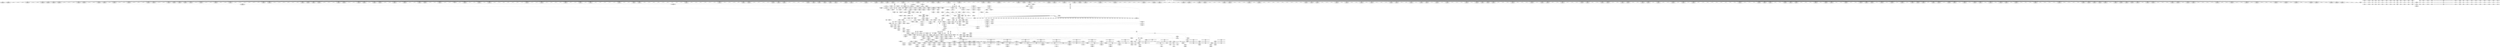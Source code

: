 digraph {
	CE0x4605c00 [shape=record,shape=Mrecord,label="{CE0x4605c00|864:_%struct.xfrm_sec_ctx*,_:_CRE_228,232_|*MultipleSource*|Function::selinux_xfrm_state_pol_flow_match&Arg::x::|security/selinux/xfrm.c,185}"]
	CE0x45d4340 [shape=record,shape=Mrecord,label="{CE0x45d4340|selinux_xfrm_state_pol_flow_match:_if.end11|*SummSource*}"]
	CE0x45cf370 [shape=record,shape=Mrecord,label="{CE0x45cf370|696:_%struct.xfrm_sec_ctx*,_:_CRE_400,408_|*MultipleSource*|Function::selinux_xfrm_state_pol_flow_match&Arg::xp::|security/selinux/xfrm.c,184}"]
	CE0x46433c0 [shape=record,shape=Mrecord,label="{CE0x46433c0|16:_i32,_:_CRE_19,20_}"]
	CE0x4608fc0 [shape=record,shape=Mrecord,label="{CE0x4608fc0|864:_%struct.xfrm_sec_ctx*,_:_CRE_696,697_}"]
	CE0x4611f70 [shape=record,shape=Mrecord,label="{CE0x4611f70|864:_%struct.xfrm_sec_ctx*,_:_CRE_708,709_}"]
	CE0x45e73b0 [shape=record,shape=Mrecord,label="{CE0x45e73b0|864:_%struct.xfrm_sec_ctx*,_:_CRE_97,98_}"]
	CE0x45daa00 [shape=record,shape=Mrecord,label="{CE0x45daa00|selinux_xfrm_state_pol_flow_match:_if.then}"]
	CE0x4659a40 [shape=record,shape=Mrecord,label="{CE0x4659a40|selinux_xfrm_state_pol_flow_match:_u|security/selinux/xfrm.c,202}"]
	CE0x45cd980 [shape=record,shape=Mrecord,label="{CE0x45cd980|selinux_authorizable_xfrm:_security|security/selinux/xfrm.c,73}"]
	CE0x4630f20 [shape=record,shape=Mrecord,label="{CE0x4630f20|selinux_authorizable_ctx:_tobool|security/selinux/xfrm.c,63|*SummSource*}"]
	CE0x4658a30 [shape=record,shape=Mrecord,label="{CE0x4658a30|0:_i8,_1:_i8,_4:_i32,_:_CRE_4,8_|*MultipleSource*|*LoadInst*|security/selinux/xfrm.c,185|*LoadInst*|security/selinux/xfrm.c,192|*LoadInst*|security/selinux/xfrm.c,200|security/selinux/xfrm.c,200}"]
	CE0x45d7c90 [shape=record,shape=Mrecord,label="{CE0x45d7c90|696:_%struct.xfrm_sec_ctx*,_:_CRE_272,276_|*MultipleSource*|Function::selinux_xfrm_state_pol_flow_match&Arg::xp::|security/selinux/xfrm.c,184}"]
	CE0x45d62b0 [shape=record,shape=Mrecord,label="{CE0x45d62b0|696:_%struct.xfrm_sec_ctx*,_:_CRE_314,316_|*MultipleSource*|Function::selinux_xfrm_state_pol_flow_match&Arg::xp::|security/selinux/xfrm.c,184}"]
	CE0x45be850 [shape=record,shape=Mrecord,label="{CE0x45be850|696:_%struct.xfrm_sec_ctx*,_:_CRE_306,307_}"]
	CE0x4637670 [shape=record,shape=Mrecord,label="{CE0x4637670|selinux_authorizable_ctx:_cmp|security/selinux/xfrm.c,64}"]
	CE0x46457e0 [shape=record,shape=Mrecord,label="{CE0x46457e0|selinux_xfrm_state_pol_flow_match:_tmp18|security/selinux/xfrm.c,192|*SummSource*}"]
	CE0x4601630 [shape=record,shape=Mrecord,label="{CE0x4601630|864:_%struct.xfrm_sec_ctx*,_:_CRE_169,170_}"]
	CE0x4615870 [shape=record,shape=Mrecord,label="{CE0x4615870|selinux_xfrm_state_pol_flow_match:_tmp9|security/selinux/xfrm.c,185|*SummSource*}"]
	CE0x45e6c30 [shape=record,shape=Mrecord,label="{CE0x45e6c30|864:_%struct.xfrm_sec_ctx*,_:_CRE_91,92_}"]
	CE0x460ec80 [shape=record,shape=Mrecord,label="{CE0x460ec80|864:_%struct.xfrm_sec_ctx*,_:_CRE_548,552_|*MultipleSource*|Function::selinux_xfrm_state_pol_flow_match&Arg::x::|security/selinux/xfrm.c,185}"]
	CE0x4630160 [shape=record,shape=Mrecord,label="{CE0x4630160|selinux_authorizable_ctx:_cmp3|security/selinux/xfrm.c,65|*SummSink*}"]
	CE0x46148b0 [shape=record,shape=Mrecord,label="{CE0x46148b0|864:_%struct.xfrm_sec_ctx*,_:_CRE_864,872_|*MultipleSource*|Function::selinux_xfrm_state_pol_flow_match&Arg::x::|security/selinux/xfrm.c,185}"]
	CE0x4658450 [shape=record,shape=Mrecord,label="{CE0x4658450|0:_i8,_1:_i8,_4:_i32,_:_CRE_0,1_|*MultipleSource*|*LoadInst*|security/selinux/xfrm.c,185|*LoadInst*|security/selinux/xfrm.c,192|*LoadInst*|security/selinux/xfrm.c,200|security/selinux/xfrm.c,200}"]
	CE0x460c130 [shape=record,shape=Mrecord,label="{CE0x460c130|selinux_authorizable_ctx:_tmp9|security/selinux/xfrm.c,64|*SummSink*}"]
	CE0x464c210 [shape=record,shape=Mrecord,label="{CE0x464c210|selinux_xfrm_state_pol_flow_match:_tmp25|security/selinux/xfrm.c,196}"]
	CE0x4611cf0 [shape=record,shape=Mrecord,label="{CE0x4611cf0|864:_%struct.xfrm_sec_ctx*,_:_CRE_706,707_}"]
	CE0x464afe0 [shape=record,shape=Mrecord,label="{CE0x464afe0|selinux_authorizable_xfrm:_x|Function::selinux_authorizable_xfrm&Arg::x::}"]
	CE0x46419b0 [shape=record,shape=Mrecord,label="{CE0x46419b0|selinux_xfrm_state_pol_flow_match:_tmp33|*LoadInst*|security/selinux/xfrm.c,200|*SummSource*}"]
	CE0x45eba00 [shape=record,shape=Mrecord,label="{CE0x45eba00|_call_void_mcount()_#3}"]
	CE0x45ed220 [shape=record,shape=Mrecord,label="{CE0x45ed220|selinux_authorizable_ctx:_tmp1|*SummSource*}"]
	CE0x46391b0 [shape=record,shape=Mrecord,label="{CE0x46391b0|selinux_authorizable_ctx:_tmp|*SummSink*}"]
	CE0x460ca20 [shape=record,shape=Mrecord,label="{CE0x460ca20|i64*_getelementptr_inbounds_(_7_x_i64_,_7_x_i64_*___llvm_gcov_ctr16,_i64_0,_i64_5)|*Constant*}"]
	CE0x45b3090 [shape=record,shape=Mrecord,label="{CE0x45b3090|864:_%struct.xfrm_sec_ctx*,_:_CRE_72,73_}"]
	CE0x45d5880 [shape=record,shape=Mrecord,label="{CE0x45d5880|696:_%struct.xfrm_sec_ctx*,_:_CRE_560,568_|*MultipleSource*|Function::selinux_xfrm_state_pol_flow_match&Arg::xp::|security/selinux/xfrm.c,184}"]
	CE0x4614cb0 [shape=record,shape=Mrecord,label="{CE0x4614cb0|selinux_xfrm_state_pol_flow_match:_tmp7|*LoadInst*|security/selinux/xfrm.c,185|*SummSource*}"]
	CE0x46609c0 [shape=record,shape=Mrecord,label="{CE0x46609c0|selinux_xfrm_state_pol_flow_match:_tmp35|security/selinux/xfrm.c,202|*SummSource*}"]
	CE0x46125b0 [shape=record,shape=Mrecord,label="{CE0x46125b0|864:_%struct.xfrm_sec_ctx*,_:_CRE_712,720_|*MultipleSource*|Function::selinux_xfrm_state_pol_flow_match&Arg::x::|security/selinux/xfrm.c,185}"]
	CE0x4637070 [shape=record,shape=Mrecord,label="{CE0x4637070|selinux_authorizable_ctx:_land.rhs}"]
	CE0x45de580 [shape=record,shape=Mrecord,label="{CE0x45de580|696:_%struct.xfrm_sec_ctx*,_:_CRE_692,694_|*MultipleSource*|Function::selinux_xfrm_state_pol_flow_match&Arg::xp::|security/selinux/xfrm.c,184}"]
	CE0x464bbd0 [shape=record,shape=Mrecord,label="{CE0x464bbd0|selinux_xfrm_state_pol_flow_match:_tmp24|security/selinux/xfrm.c,196}"]
	CE0x4609e00 [shape=record,shape=Mrecord,label="{CE0x4609e00|864:_%struct.xfrm_sec_ctx*,_:_CRE_336,344_|*MultipleSource*|Function::selinux_xfrm_state_pol_flow_match&Arg::x::|security/selinux/xfrm.c,185}"]
	CE0x463fee0 [shape=record,shape=Mrecord,label="{CE0x463fee0|selinux_xfrm_state_pol_flow_match:_tmp21|security/selinux/xfrm.c,194}"]
	CE0x45db210 [shape=record,shape=Mrecord,label="{CE0x45db210|696:_%struct.xfrm_sec_ctx*,_:_CRE_291,292_}"]
	CE0x45d4440 [shape=record,shape=Mrecord,label="{CE0x45d4440|selinux_xfrm_state_pol_flow_match:_if.then|*SummSink*}"]
	CE0x46014f0 [shape=record,shape=Mrecord,label="{CE0x46014f0|864:_%struct.xfrm_sec_ctx*,_:_CRE_168,169_}"]
	CE0x4600470 [shape=record,shape=Mrecord,label="{CE0x4600470|864:_%struct.xfrm_sec_ctx*,_:_CRE_150,151_}"]
	CE0x4606e00 [shape=record,shape=Mrecord,label="{CE0x4606e00|864:_%struct.xfrm_sec_ctx*,_:_CRE_268,269_|*MultipleSource*|Function::selinux_xfrm_state_pol_flow_match&Arg::x::|security/selinux/xfrm.c,185}"]
	CE0x45bb7e0 [shape=record,shape=Mrecord,label="{CE0x45bb7e0|_call_void_mcount()_#3|*SummSource*}"]
	CE0x45d5f60 [shape=record,shape=Mrecord,label="{CE0x45d5f60|selinux_xfrm_state_pol_flow_match:_tmp5|security/selinux/xfrm.c,184}"]
	CE0x4609800 [shape=record,shape=Mrecord,label="{CE0x4609800|864:_%struct.xfrm_sec_ctx*,_:_CRE_312,320_|*MultipleSource*|Function::selinux_xfrm_state_pol_flow_match&Arg::x::|security/selinux/xfrm.c,185}"]
	CE0x45fe9b0 [shape=record,shape=Mrecord,label="{CE0x45fe9b0|selinux_xfrm_state_pol_flow_match:_tmp30|*SummSink*}"]
	CE0x4644700 [shape=record,shape=Mrecord,label="{CE0x4644700|selinux_xfrm_state_pol_flow_match:_tobool2|security/selinux/xfrm.c,185|*SummSource*}"]
	CE0x464eac0 [shape=record,shape=Mrecord,label="{CE0x464eac0|i64_11|*Constant*|*SummSink*}"]
	CE0x464bf90 [shape=record,shape=Mrecord,label="{CE0x464bf90|selinux_xfrm_state_pol_flow_match:_tmp24|security/selinux/xfrm.c,196|*SummSink*}"]
	CE0x4661360 [shape=record,shape=Mrecord,label="{CE0x4661360|selinux_xfrm_state_pol_flow_match:_flowic_secid|security/selinux/xfrm.c,202}"]
	CE0x464fb60 [shape=record,shape=Mrecord,label="{CE0x464fb60|i64_8|*Constant*|*SummSink*}"]
	CE0x45bb680 [shape=record,shape=Mrecord,label="{CE0x45bb680|selinux_xfrm_state_pol_flow_match:_if.end15|*SummSink*}"]
	CE0x4607f90 [shape=record,shape=Mrecord,label="{CE0x4607f90|864:_%struct.xfrm_sec_ctx*,_:_CRE_280,281_}"]
	CE0x45e63d0 [shape=record,shape=Mrecord,label="{CE0x45e63d0|selinux_authorizable_ctx:_land.end|*SummSink*}"]
	CE0x45bec10 [shape=record,shape=Mrecord,label="{CE0x45bec10|i64*_getelementptr_inbounds_(_20_x_i64_,_20_x_i64_*___llvm_gcov_ctr3,_i64_0,_i64_0)|*Constant*}"]
	CE0x45d2eb0 [shape=record,shape=Mrecord,label="{CE0x45d2eb0|i64*_getelementptr_inbounds_(_2_x_i64_,_2_x_i64_*___llvm_gcov_ctr17246,_i64_0,_i64_0)|*Constant*|*SummSource*}"]
	CE0x45fe560 [shape=record,shape=Mrecord,label="{CE0x45fe560|i64*_getelementptr_inbounds_(_20_x_i64_,_20_x_i64_*___llvm_gcov_ctr3,_i64_0,_i64_14)|*Constant*|*SummSink*}"]
	CE0x45fedb0 [shape=record,shape=Mrecord,label="{CE0x45fedb0|i64*_getelementptr_inbounds_(_20_x_i64_,_20_x_i64_*___llvm_gcov_ctr3,_i64_0,_i64_14)|*Constant*|*SummSource*}"]
	CE0x45c2360 [shape=record,shape=Mrecord,label="{CE0x45c2360|selinux_xfrm_state_pol_flow_match:_if.else8|*SummSink*}"]
	CE0x46448f0 [shape=record,shape=Mrecord,label="{CE0x46448f0|i64_3|*Constant*}"]
	CE0x45d92e0 [shape=record,shape=Mrecord,label="{CE0x45d92e0|864:_%struct.xfrm_sec_ctx*,_:_CRE_109,110_}"]
	CE0x45f6630 [shape=record,shape=Mrecord,label="{CE0x45f6630|696:_%struct.xfrm_sec_ctx*,_:_CRE_172,176_|*MultipleSource*|Function::selinux_xfrm_state_pol_flow_match&Arg::xp::|security/selinux/xfrm.c,184}"]
	CE0x46140b0 [shape=record,shape=Mrecord,label="{CE0x46140b0|864:_%struct.xfrm_sec_ctx*,_:_CRE_832,840_|*MultipleSource*|Function::selinux_xfrm_state_pol_flow_match&Arg::x::|security/selinux/xfrm.c,185}"]
	CE0x45e6af0 [shape=record,shape=Mrecord,label="{CE0x45e6af0|864:_%struct.xfrm_sec_ctx*,_:_CRE_90,91_}"]
	CE0x4610080 [shape=record,shape=Mrecord,label="{CE0x4610080|864:_%struct.xfrm_sec_ctx*,_:_CRE_632,636_|*MultipleSource*|Function::selinux_xfrm_state_pol_flow_match&Arg::x::|security/selinux/xfrm.c,185}"]
	CE0x45be9d0 [shape=record,shape=Mrecord,label="{CE0x45be9d0|696:_%struct.xfrm_sec_ctx*,_:_CRE_480,481_}"]
	CE0x45e1660 [shape=record,shape=Mrecord,label="{CE0x45e1660|selinux_xfrm_state_pol_flow_match:_security1|security/selinux/xfrm.c,185|*SummSink*}"]
	CE0x45ff2e0 [shape=record,shape=Mrecord,label="{CE0x45ff2e0|selinux_xfrm_state_pol_flow_match:_tmp31|*SummSource*}"]
	CE0x463e290 [shape=record,shape=Mrecord,label="{CE0x463e290|selinux_xfrm_state_pol_flow_match:_tmp22|security/selinux/xfrm.c,194|*SummSource*}"]
	CE0x463b110 [shape=record,shape=Mrecord,label="{CE0x463b110|selinux_xfrm_state_pol_flow_match:_tmp40|security/selinux/xfrm.c,203|*SummSource*}"]
	CE0x4665d30 [shape=record,shape=Mrecord,label="{CE0x4665d30|selinux_xfrm_state_pol_flow_match:_u16|security/selinux/xfrm.c,208|*SummSink*}"]
	CE0x466bc10 [shape=record,shape=Mrecord,label="{CE0x466bc10|selinux_xfrm_state_pol_flow_match:_cond|security/selinux/xfrm.c,208|*SummSource*}"]
	CE0x463dd70 [shape=record,shape=Mrecord,label="{CE0x463dd70|selinux_xfrm_state_pol_flow_match:_tmp22|security/selinux/xfrm.c,194|*SummSink*}"]
	CE0x45cda50 [shape=record,shape=Mrecord,label="{CE0x45cda50|_ret_i32_%land.ext,_!dbg_!27723|security/selinux/xfrm.c,63}"]
	CE0x45ed550 [shape=record,shape=Mrecord,label="{CE0x45ed550|_call_void_mcount()_#3}"]
	CE0x45bfbb0 [shape=record,shape=Mrecord,label="{CE0x45bfbb0|864:_%struct.xfrm_sec_ctx*,_:_CRE_17,18_}"]
	CE0x4613ab0 [shape=record,shape=Mrecord,label="{CE0x4613ab0|864:_%struct.xfrm_sec_ctx*,_:_CRE_808,816_|*MultipleSource*|Function::selinux_xfrm_state_pol_flow_match&Arg::x::|security/selinux/xfrm.c,185}"]
	CE0x4641c90 [shape=record,shape=Mrecord,label="{CE0x4641c90|i32_3|*Constant*}"]
	CE0x45ce960 [shape=record,shape=Mrecord,label="{CE0x45ce960|696:_%struct.xfrm_sec_ctx*,_:_CRE_501,502_}"]
	CE0x45d3b20 [shape=record,shape=Mrecord,label="{CE0x45d3b20|696:_%struct.xfrm_sec_ctx*,_:_CRE_547,548_}"]
	CE0x45cb9b0 [shape=record,shape=Mrecord,label="{CE0x45cb9b0|864:_%struct.xfrm_sec_ctx*,_:_CRE_115,116_}"]
	CE0x46142b0 [shape=record,shape=Mrecord,label="{CE0x46142b0|864:_%struct.xfrm_sec_ctx*,_:_CRE_840,848_|*MultipleSource*|Function::selinux_xfrm_state_pol_flow_match&Arg::x::|security/selinux/xfrm.c,185}"]
	CE0x4645320 [shape=record,shape=Mrecord,label="{CE0x4645320|selinux_xfrm_state_pol_flow_match:_tmp17|security/selinux/xfrm.c,192|*SummSource*}"]
	CE0x46665f0 [shape=record,shape=Mrecord,label="{CE0x46665f0|i16_39|*Constant*|*SummSink*}"]
	CE0x45f3070 [shape=record,shape=Mrecord,label="{CE0x45f3070|696:_%struct.xfrm_sec_ctx*,_:_CRE_224,232_|*MultipleSource*|Function::selinux_xfrm_state_pol_flow_match&Arg::xp::|security/selinux/xfrm.c,184}"]
	CE0x46362b0 [shape=record,shape=Mrecord,label="{CE0x46362b0|GLOBAL:_selinux_authorizable_ctx|*Constant*}"]
	CE0x4633800 [shape=record,shape=Mrecord,label="{CE0x4633800|selinux_authorizable_ctx:_bb|*SummSink*}"]
	CE0x45d3df0 [shape=record,shape=Mrecord,label="{CE0x45d3df0|696:_%struct.xfrm_sec_ctx*,_:_CRE_549,550_}"]
	CE0x4615e60 [shape=record,shape=Mrecord,label="{CE0x4615e60|selinux_xfrm_state_pol_flow_match:_tmp10|security/selinux/xfrm.c,185|*SummSource*}"]
	CE0x4611bb0 [shape=record,shape=Mrecord,label="{CE0x4611bb0|864:_%struct.xfrm_sec_ctx*,_:_CRE_705,706_}"]
	CE0x462dbc0 [shape=record,shape=Mrecord,label="{CE0x462dbc0|selinux_authorizable_ctx:_tmp5|security/selinux/xfrm.c,63}"]
	CE0x460e080 [shape=record,shape=Mrecord,label="{CE0x460e080|864:_%struct.xfrm_sec_ctx*,_:_CRE_504,512_|*MultipleSource*|Function::selinux_xfrm_state_pol_flow_match&Arg::x::|security/selinux/xfrm.c,185}"]
	CE0x463b0a0 [shape=record,shape=Mrecord,label="{CE0x463b0a0|selinux_xfrm_state_pol_flow_match:_tmp40|security/selinux/xfrm.c,203}"]
	CE0x45baa20 [shape=record,shape=Mrecord,label="{CE0x45baa20|COLLAPSED:_GCMRE___llvm_gcov_ctr3_internal_global_20_x_i64_zeroinitializer:_elem_0:default:}"]
	CE0x460a200 [shape=record,shape=Mrecord,label="{CE0x460a200|864:_%struct.xfrm_sec_ctx*,_:_CRE_352,360_|*MultipleSource*|Function::selinux_xfrm_state_pol_flow_match&Arg::x::|security/selinux/xfrm.c,185}"]
	CE0x45ec960 [shape=record,shape=Mrecord,label="{CE0x45ec960|696:_%struct.xfrm_sec_ctx*,_:_CRE_360,368_|*MultipleSource*|Function::selinux_xfrm_state_pol_flow_match&Arg::xp::|security/selinux/xfrm.c,184}"]
	CE0x45bc630 [shape=record,shape=Mrecord,label="{CE0x45bc630|696:_%struct.xfrm_sec_ctx*,_:_CRE_316,318_|*MultipleSource*|Function::selinux_xfrm_state_pol_flow_match&Arg::xp::|security/selinux/xfrm.c,184}"]
	CE0x460d200 [shape=record,shape=Mrecord,label="{CE0x460d200|selinux_authorizable_ctx:_tmp11|security/selinux/xfrm.c,65|*SummSink*}"]
	CE0x4667770 [shape=record,shape=Mrecord,label="{CE0x4667770|selinux_xfrm_state_pol_flow_match:_flowic_secid18|security/selinux/xfrm.c,208|*SummSource*}"]
	CE0x45ed740 [shape=record,shape=Mrecord,label="{CE0x45ed740|696:_%struct.xfrm_sec_ctx*,_:_CRE_96,100_|*MultipleSource*|Function::selinux_xfrm_state_pol_flow_match&Arg::xp::|security/selinux/xfrm.c,184}"]
	CE0x45c5010 [shape=record,shape=Mrecord,label="{CE0x45c5010|696:_%struct.xfrm_sec_ctx*,_:_CRE_525,526_}"]
	CE0x4642740 [shape=record,shape=Mrecord,label="{CE0x4642740|16:_i32,_:_CRE_6,7_}"]
	CE0x4610280 [shape=record,shape=Mrecord,label="{CE0x4610280|864:_%struct.xfrm_sec_ctx*,_:_CRE_640,648_|*MultipleSource*|Function::selinux_xfrm_state_pol_flow_match&Arg::x::|security/selinux/xfrm.c,185}"]
	CE0x466c880 [shape=record,shape=Mrecord,label="{CE0x466c880|i64*_getelementptr_inbounds_(_20_x_i64_,_20_x_i64_*___llvm_gcov_ctr3,_i64_0,_i64_19)|*Constant*|*SummSource*}"]
	CE0x45da0b0 [shape=record,shape=Mrecord,label="{CE0x45da0b0|696:_%struct.xfrm_sec_ctx*,_:_CRE_491,492_}"]
	CE0x4635100 [shape=record,shape=Mrecord,label="{CE0x4635100|selinux_authorizable_ctx:_tmp2|security/selinux/xfrm.c,63|*SummSink*}"]
	CE0x463b7d0 [shape=record,shape=Mrecord,label="{CE0x463b7d0|selinux_xfrm_state_pol_flow_match:_tmp41|security/selinux/xfrm.c,203}"]
	CE0x464a950 [shape=record,shape=Mrecord,label="{CE0x464a950|selinux_xfrm_state_pol_flow_match:_tmp28|security/selinux/xfrm.c,198}"]
	CE0x64ab7b0 [shape=record,shape=Mrecord,label="{CE0x64ab7b0|696:_%struct.xfrm_sec_ctx*,_:_CRE_486,487_}"]
	CE0x45e11b0 [shape=record,shape=Mrecord,label="{CE0x45e11b0|selinux_xfrm_state_pol_flow_match:_security|security/selinux/xfrm.c,184}"]
	CE0x4667f30 [shape=record,shape=Mrecord,label="{CE0x4667f30|selinux_xfrm_state_pol_flow_match:_call19|security/selinux/xfrm.c,208|*SummSource*}"]
	CE0x460e480 [shape=record,shape=Mrecord,label="{CE0x460e480|864:_%struct.xfrm_sec_ctx*,_:_CRE_520,528_|*MultipleSource*|Function::selinux_xfrm_state_pol_flow_match&Arg::x::|security/selinux/xfrm.c,185}"]
	CE0x45c0350 [shape=record,shape=Mrecord,label="{CE0x45c0350|864:_%struct.xfrm_sec_ctx*,_:_CRE_80,81_}"]
	CE0x45e79e0 [shape=record,shape=Mrecord,label="{CE0x45e79e0|696:_%struct.xfrm_sec_ctx*,_:_CRE_495,496_}"]
	CE0x464d790 [shape=record,shape=Mrecord,label="{CE0x464d790|selinux_xfrm_state_pol_flow_match:_tmp27|security/selinux/xfrm.c,198|*SummSource*}"]
	CE0x465fc40 [shape=record,shape=Mrecord,label="{CE0x465fc40|16:_i32,_:_CRE_56,57_}"]
	CE0x4607000 [shape=record,shape=Mrecord,label="{CE0x4607000|864:_%struct.xfrm_sec_ctx*,_:_CRE_269,270_|*MultipleSource*|Function::selinux_xfrm_state_pol_flow_match&Arg::x::|security/selinux/xfrm.c,185}"]
	CE0x4636050 [shape=record,shape=Mrecord,label="{CE0x4636050|selinux_authorizable_xfrm:_call|security/selinux/xfrm.c,73|*SummSink*}"]
	CE0x463cb50 [shape=record,shape=Mrecord,label="{CE0x463cb50|selinux_xfrm_state_pol_flow_match:_security5|security/selinux/xfrm.c,192|*SummSink*}"]
	CE0x4639b30 [shape=record,shape=Mrecord,label="{CE0x4639b30|selinux_authorizable_ctx:_tmp6|*LoadInst*|security/selinux/xfrm.c,64|*SummSource*}"]
	CE0x460c4c0 [shape=record,shape=Mrecord,label="{CE0x460c4c0|selinux_authorizable_ctx:_tmp10|security/selinux/xfrm.c,64|*SummSource*}"]
	CE0x46372b0 [shape=record,shape=Mrecord,label="{CE0x46372b0|selinux_authorizable_ctx:_conv|security/selinux/xfrm.c,64|*SummSink*}"]
	CE0x45ff7f0 [shape=record,shape=Mrecord,label="{CE0x45ff7f0|864:_%struct.xfrm_sec_ctx*,_:_CRE_140,141_}"]
	CE0x463d580 [shape=record,shape=Mrecord,label="{CE0x463d580|i64*_getelementptr_inbounds_(_20_x_i64_,_20_x_i64_*___llvm_gcov_ctr3,_i64_0,_i64_9)|*Constant*}"]
	CE0x46117f0 [shape=record,shape=Mrecord,label="{CE0x46117f0|864:_%struct.xfrm_sec_ctx*,_:_CRE_702,703_}"]
	CE0x45c6b70 [shape=record,shape=Mrecord,label="{CE0x45c6b70|696:_%struct.xfrm_sec_ctx*,_:_CRE_284,285_}"]
	CE0x5ac11f0 [shape=record,shape=Mrecord,label="{CE0x5ac11f0|selinux_xfrm_state_pol_flow_match:_if.then7|*SummSource*}"]
	CE0x45d4260 [shape=record,shape=Mrecord,label="{CE0x45d4260|selinux_xfrm_state_pol_flow_match:_if.then7|*SummSink*}"]
	CE0x466bdd0 [shape=record,shape=Mrecord,label="{CE0x466bdd0|selinux_xfrm_state_pol_flow_match:_cond|security/selinux/xfrm.c,208|*SummSink*}"]
	CE0x45b36d0 [shape=record,shape=Mrecord,label="{CE0x45b36d0|864:_%struct.xfrm_sec_ctx*,_:_CRE_77,78_}"]
	CE0x463fa30 [shape=record,shape=Mrecord,label="{CE0x463fa30|selinux_authorizable_xfrm:_entry}"]
	CE0x45ddfb0 [shape=record,shape=Mrecord,label="{CE0x45ddfb0|696:_%struct.xfrm_sec_ctx*,_:_CRE_531,532_}"]
	CE0x46439c0 [shape=record,shape=Mrecord,label="{CE0x46439c0|16:_i32,_:_CRE_25,26_}"]
	CE0x45bc360 [shape=record,shape=Mrecord,label="{CE0x45bc360|696:_%struct.xfrm_sec_ctx*,_:_CRE_299,300_}"]
	CE0x4613eb0 [shape=record,shape=Mrecord,label="{CE0x4613eb0|864:_%struct.xfrm_sec_ctx*,_:_CRE_824,832_|*MultipleSource*|Function::selinux_xfrm_state_pol_flow_match&Arg::x::|security/selinux/xfrm.c,185}"]
	CE0x465e770 [shape=record,shape=Mrecord,label="{CE0x465e770|16:_i32,_:_CRE_35,36_}"]
	CE0x45de780 [shape=record,shape=Mrecord,label="{CE0x45de780|696:_%struct.xfrm_sec_ctx*,_:_CRE_696,704_|*MultipleSource*|Function::selinux_xfrm_state_pol_flow_match&Arg::xp::|security/selinux/xfrm.c,184}"]
	CE0x4670290 [shape=record,shape=Mrecord,label="{CE0x4670290|selinux_authorizable_ctx:_ctx_doi|security/selinux/xfrm.c,64|*SummSource*}"]
	CE0x464c3b0 [shape=record,shape=Mrecord,label="{CE0x464c3b0|selinux_xfrm_state_pol_flow_match:_tmp25|security/selinux/xfrm.c,196|*SummSource*}"]
	CE0x4605800 [shape=record,shape=Mrecord,label="{CE0x4605800|864:_%struct.xfrm_sec_ctx*,_:_CRE_220,224_|*MultipleSource*|Function::selinux_xfrm_state_pol_flow_match&Arg::x::|security/selinux/xfrm.c,185}"]
	CE0x45c4d10 [shape=record,shape=Mrecord,label="{CE0x45c4d10|696:_%struct.xfrm_sec_ctx*,_:_CRE_527,528_}"]
	CE0x45e8b30 [shape=record,shape=Mrecord,label="{CE0x45e8b30|selinux_authorizable_ctx:_tmp4|security/selinux/xfrm.c,63}"]
	CE0x45d70b0 [shape=record,shape=Mrecord,label="{CE0x45d70b0|selinux_xfrm_state_pol_flow_match:_tmp3|security/selinux/xfrm.c,184|*SummSource*}"]
	CE0x4666480 [shape=record,shape=Mrecord,label="{CE0x4666480|i16_39|*Constant*|*SummSource*}"]
	CE0x45c50d0 [shape=record,shape=Mrecord,label="{CE0x45c50d0|696:_%struct.xfrm_sec_ctx*,_:_CRE_526,527_}"]
	CE0x45c3820 [shape=record,shape=Mrecord,label="{CE0x45c3820|696:_%struct.xfrm_sec_ctx*,_:_CRE_509,510_}"]
	CE0x465eb40 [shape=record,shape=Mrecord,label="{CE0x465eb40|16:_i32,_:_CRE_39,40_}"]
	CE0x46450f0 [shape=record,shape=Mrecord,label="{CE0x46450f0|i64_7|*Constant*|*SummSink*}"]
	CE0x466af10 [shape=record,shape=Mrecord,label="{CE0x466af10|_ret_i32_%retval.0,_!dbg_!27728|security/selinux/avc.c,775|*SummSource*}"]
	CE0x4660b30 [shape=record,shape=Mrecord,label="{CE0x4660b30|selinux_xfrm_state_pol_flow_match:_tmp35|security/selinux/xfrm.c,202|*SummSink*}"]
	CE0x4658e10 [shape=record,shape=Mrecord,label="{CE0x4658e10|selinux_xfrm_state_pol_flow_match:_tmp34|security/selinux/xfrm.c,200|*SummSource*}"]
	CE0x45bd820 [shape=record,shape=Mrecord,label="{CE0x45bd820|864:_%struct.xfrm_sec_ctx*,_:_CRE_65,66_}"]
	CE0x45d88e0 [shape=record,shape=Mrecord,label="{CE0x45d88e0|864:_%struct.xfrm_sec_ctx*,_:_CRE_101,102_}"]
	CE0x4642570 [shape=record,shape=Mrecord,label="{CE0x4642570|16:_i32,_:_CRE_2,3_}"]
	CE0x4657060 [shape=record,shape=Mrecord,label="{CE0x4657060|selinux_authorizable_ctx:_land.ext|security/selinux/xfrm.c,64|*SummSource*}"]
	CE0x465a120 [shape=record,shape=Mrecord,label="{CE0x465a120|selinux_xfrm_state_pol_flow_match:_tmp43|security/selinux/xfrm.c,208|*SummSink*}"]
	CE0x45d8de0 [shape=record,shape=Mrecord,label="{CE0x45d8de0|864:_%struct.xfrm_sec_ctx*,_:_CRE_105,106_}"]
	CE0x45e1850 [shape=record,shape=Mrecord,label="{CE0x45e1850|864:_%struct.xfrm_sec_ctx*,_:_CRE_0,8_|*MultipleSource*|Function::selinux_xfrm_state_pol_flow_match&Arg::x::|security/selinux/xfrm.c,185}"]
	CE0x45c1d60 [shape=record,shape=Mrecord,label="{CE0x45c1d60|864:_%struct.xfrm_sec_ctx*,_:_CRE_48,56_|*MultipleSource*|Function::selinux_xfrm_state_pol_flow_match&Arg::x::|security/selinux/xfrm.c,185}"]
	CE0x4631730 [shape=record,shape=Mrecord,label="{CE0x4631730|selinux_authorizable_ctx:_land.rhs|*SummSink*}"]
	CE0x4661930 [shape=record,shape=Mrecord,label="{CE0x4661930|i32_7|*Constant*|*SummSink*}"]
	CE0x460ba00 [shape=record,shape=Mrecord,label="{CE0x460ba00|864:_%struct.xfrm_sec_ctx*,_:_CRE_436,440_|*MultipleSource*|Function::selinux_xfrm_state_pol_flow_match&Arg::x::|security/selinux/xfrm.c,185}"]
	CE0x4616ad0 [shape=record,shape=Mrecord,label="{CE0x4616ad0|i64*_getelementptr_inbounds_(_20_x_i64_,_20_x_i64_*___llvm_gcov_ctr3,_i64_0,_i64_5)|*Constant*|*SummSource*}"]
	CE0x45ed430 [shape=record,shape=Mrecord,label="{CE0x45ed430|selinux_authorizable_ctx:_tmp1|*SummSink*}"]
	CE0x45db760 [shape=record,shape=Mrecord,label="{CE0x45db760|696:_%struct.xfrm_sec_ctx*,_:_CRE_472,476_|*MultipleSource*|Function::selinux_xfrm_state_pol_flow_match&Arg::xp::|security/selinux/xfrm.c,184}"]
	CE0x4616260 [shape=record,shape=Mrecord,label="{CE0x4616260|selinux_xfrm_state_pol_flow_match:_tmp11|security/selinux/xfrm.c,185}"]
	CE0x45ba760 [shape=record,shape=Mrecord,label="{CE0x45ba760|696:_%struct.xfrm_sec_ctx*,_:_CRE_297,298_}"]
	CE0x463ffc0 [shape=record,shape=Mrecord,label="{CE0x463ffc0|selinux_xfrm_state_pol_flow_match:_tmp21|security/selinux/xfrm.c,194|*SummSink*}"]
	CE0x465c010 [shape=record,shape=Mrecord,label="{CE0x465c010|selinux_xfrm_state_pol_flow_match:_cmp|security/selinux/xfrm.c,202|*SummSink*}"]
	CE0x4656390 [shape=record,shape=Mrecord,label="{CE0x4656390|selinux_authorizable_ctx:_tmp15|security/selinux/xfrm.c,64|*SummSource*}"]
	CE0x45b4660 [shape=record,shape=Mrecord,label="{CE0x45b4660|i32_21|*Constant*|*SummSource*}"]
	CE0x45cb730 [shape=record,shape=Mrecord,label="{CE0x45cb730|864:_%struct.xfrm_sec_ctx*,_:_CRE_113,114_}"]
	CE0x45cc460 [shape=record,shape=Mrecord,label="{CE0x45cc460|i64*_getelementptr_inbounds_(_20_x_i64_,_20_x_i64_*___llvm_gcov_ctr3,_i64_0,_i64_0)|*Constant*|*SummSource*}"]
	CE0x460d120 [shape=record,shape=Mrecord,label="{CE0x460d120|selinux_authorizable_ctx:_tmp11|security/selinux/xfrm.c,65}"]
	CE0x4603180 [shape=record,shape=Mrecord,label="{CE0x4603180|864:_%struct.xfrm_sec_ctx*,_:_CRE_179,180_}"]
	CE0x4605200 [shape=record,shape=Mrecord,label="{CE0x4605200|864:_%struct.xfrm_sec_ctx*,_:_CRE_208,212_|*MultipleSource*|Function::selinux_xfrm_state_pol_flow_match&Arg::x::|security/selinux/xfrm.c,185}"]
	CE0x4601990 [shape=record,shape=Mrecord,label="{CE0x4601990|%struct.common_audit_data.1017*_null|*Constant*|*SummSource*}"]
	CE0x460f280 [shape=record,shape=Mrecord,label="{CE0x460f280|864:_%struct.xfrm_sec_ctx*,_:_CRE_576,584_|*MultipleSource*|Function::selinux_xfrm_state_pol_flow_match&Arg::x::|security/selinux/xfrm.c,185}"]
	CE0x460cb50 [shape=record,shape=Mrecord,label="{CE0x460cb50|i64*_getelementptr_inbounds_(_7_x_i64_,_7_x_i64_*___llvm_gcov_ctr16,_i64_0,_i64_5)|*Constant*|*SummSource*}"]
	CE0x4608980 [shape=record,shape=Mrecord,label="{CE0x4608980|864:_%struct.xfrm_sec_ctx*,_:_CRE_287,288_}"]
	CE0x462fba0 [shape=record,shape=Mrecord,label="{CE0x462fba0|selinux_authorizable_ctx:_conv2|security/selinux/xfrm.c,65|*SummSink*}"]
	CE0x4608700 [shape=record,shape=Mrecord,label="{CE0x4608700|864:_%struct.xfrm_sec_ctx*,_:_CRE_285,286_}"]
	CE0x462f340 [shape=record,shape=Mrecord,label="{CE0x462f340|selinux_authorizable_ctx:_tmp13|*LoadInst*|security/selinux/xfrm.c,65|*SummSource*}"]
	CE0x46146b0 [shape=record,shape=Mrecord,label="{CE0x46146b0|864:_%struct.xfrm_sec_ctx*,_:_CRE_856,864_|*MultipleSource*|Function::selinux_xfrm_state_pol_flow_match&Arg::x::|security/selinux/xfrm.c,185}"]
	CE0x4642090 [shape=record,shape=Mrecord,label="{CE0x4642090|16:_i32,_:_CRE_0,1_}"]
	CE0x45c1cf0 [shape=record,shape=Mrecord,label="{CE0x45c1cf0|864:_%struct.xfrm_sec_ctx*,_:_CRE_40,48_|*MultipleSource*|Function::selinux_xfrm_state_pol_flow_match&Arg::x::|security/selinux/xfrm.c,185}"]
	CE0x466b330 [shape=record,shape=Mrecord,label="{CE0x466b330|i64*_getelementptr_inbounds_(_20_x_i64_,_20_x_i64_*___llvm_gcov_ctr3,_i64_0,_i64_19)|*Constant*|*SummSink*}"]
	CE0x4607e00 [shape=record,shape=Mrecord,label="{CE0x4607e00|864:_%struct.xfrm_sec_ctx*,_:_CRE_278,279_}"]
	CE0x45d7c20 [shape=record,shape=Mrecord,label="{CE0x45d7c20|696:_%struct.xfrm_sec_ctx*,_:_CRE_268,272_|*MultipleSource*|Function::selinux_xfrm_state_pol_flow_match&Arg::xp::|security/selinux/xfrm.c,184}"]
	CE0x45df900 [shape=record,shape=Mrecord,label="{CE0x45df900|864:_%struct.xfrm_sec_ctx*,_:_CRE_488,492_|*MultipleSource*|Function::selinux_xfrm_state_pol_flow_match&Arg::x::|security/selinux/xfrm.c,185}"]
	CE0x45c5d50 [shape=record,shape=Mrecord,label="{CE0x45c5d50|696:_%struct.xfrm_sec_ctx*,_:_CRE_546,547_}"]
	CE0x464c590 [shape=record,shape=Mrecord,label="{CE0x464c590|selinux_xfrm_state_pol_flow_match:_tmp25|security/selinux/xfrm.c,196|*SummSink*}"]
	CE0x4666e40 [shape=record,shape=Mrecord,label="{CE0x4666e40|%struct.common_audit_data.1017*_null|*Constant*}"]
	CE0x45b2880 [shape=record,shape=Mrecord,label="{CE0x45b2880|i64_0|*Constant*}"]
	CE0x466f1b0 [shape=record,shape=Mrecord,label="{CE0x466f1b0|selinux_authorizable_ctx:_tmp|*SummSource*}"]
	CE0x464e690 [shape=record,shape=Mrecord,label="{CE0x464e690|i64*_getelementptr_inbounds_(_20_x_i64_,_20_x_i64_*___llvm_gcov_ctr3,_i64_0,_i64_12)|*Constant*|*SummSink*}"]
	CE0x464a610 [shape=record,shape=Mrecord,label="{CE0x464a610|selinux_xfrm_state_pol_flow_match:_tmp28|security/selinux/xfrm.c,198|*SummSink*}"]
	CE0x46661e0 [shape=record,shape=Mrecord,label="{CE0x46661e0|selinux_xfrm_state_pol_flow_match:___fl_common17|security/selinux/xfrm.c,208}"]
	CE0x45bdba0 [shape=record,shape=Mrecord,label="{CE0x45bdba0|864:_%struct.xfrm_sec_ctx*,_:_CRE_67,68_}"]
	CE0x4658f80 [shape=record,shape=Mrecord,label="{CE0x4658f80|selinux_xfrm_state_pol_flow_match:_tmp34|security/selinux/xfrm.c,200|*SummSink*}"]
	CE0x45cde20 [shape=record,shape=Mrecord,label="{CE0x45cde20|selinux_authorizable_xfrm:_tmp4|*LoadInst*|security/selinux/xfrm.c,73}"]
	CE0x45d5ef0 [shape=record,shape=Mrecord,label="{CE0x45d5ef0|i32_40|*Constant*}"]
	CE0x45ba600 [shape=record,shape=Mrecord,label="{CE0x45ba600|i32_21|*Constant*}"]
	CE0x45ec7e0 [shape=record,shape=Mrecord,label="{CE0x45ec7e0|696:_%struct.xfrm_sec_ctx*,_:_CRE_352,360_|*MultipleSource*|Function::selinux_xfrm_state_pol_flow_match&Arg::xp::|security/selinux/xfrm.c,184}"]
	CE0x45c4dd0 [shape=record,shape=Mrecord,label="{CE0x45c4dd0|696:_%struct.xfrm_sec_ctx*,_:_CRE_522,523_}"]
	CE0x45d3390 [shape=record,shape=Mrecord,label="{CE0x45d3390|selinux_xfrm_state_pol_flow_match:_if.end11|*SummSink*}"]
	CE0x460aa00 [shape=record,shape=Mrecord,label="{CE0x460aa00|864:_%struct.xfrm_sec_ctx*,_:_CRE_384,392_|*MultipleSource*|Function::selinux_xfrm_state_pol_flow_match&Arg::x::|security/selinux/xfrm.c,185}"]
	CE0x4660c10 [shape=record,shape=Mrecord,label="{CE0x4660c10|selinux_xfrm_state_pol_flow_match:_cmp|security/selinux/xfrm.c,202}"]
	CE0x4600330 [shape=record,shape=Mrecord,label="{CE0x4600330|864:_%struct.xfrm_sec_ctx*,_:_CRE_149,150_}"]
	CE0x4642dc0 [shape=record,shape=Mrecord,label="{CE0x4642dc0|16:_i32,_:_CRE_13,14_}"]
	CE0x46085c0 [shape=record,shape=Mrecord,label="{CE0x46085c0|864:_%struct.xfrm_sec_ctx*,_:_CRE_284,285_}"]
	CE0x460f480 [shape=record,shape=Mrecord,label="{CE0x460f480|864:_%struct.xfrm_sec_ctx*,_:_CRE_584,600_|*MultipleSource*|Function::selinux_xfrm_state_pol_flow_match&Arg::x::|security/selinux/xfrm.c,185}"]
	CE0x460e280 [shape=record,shape=Mrecord,label="{CE0x460e280|864:_%struct.xfrm_sec_ctx*,_:_CRE_512,520_|*MultipleSource*|Function::selinux_xfrm_state_pol_flow_match&Arg::x::|security/selinux/xfrm.c,185}"]
	CE0x464c780 [shape=record,shape=Mrecord,label="{CE0x464c780|selinux_xfrm_state_pol_flow_match:_tmp26|security/selinux/xfrm.c,196}"]
	CE0x46441c0 [shape=record,shape=Mrecord,label="{CE0x46441c0|16:_i32,_:_CRE_33,34_}"]
	CE0x45dde30 [shape=record,shape=Mrecord,label="{CE0x45dde30|696:_%struct.xfrm_sec_ctx*,_:_CRE_529,530_}"]
	CE0x464ec80 [shape=record,shape=Mrecord,label="{CE0x464ec80|i64_10|*Constant*}"]
	CE0x464bd70 [shape=record,shape=Mrecord,label="{CE0x464bd70|selinux_xfrm_state_pol_flow_match:_tmp24|security/selinux/xfrm.c,196|*SummSource*}"]
	CE0x45e7b60 [shape=record,shape=Mrecord,label="{CE0x45e7b60|696:_%struct.xfrm_sec_ctx*,_:_CRE_497,498_}"]
	CE0x45f9c60 [shape=record,shape=Mrecord,label="{CE0x45f9c60|696:_%struct.xfrm_sec_ctx*,_:_CRE_144,152_|*MultipleSource*|Function::selinux_xfrm_state_pol_flow_match&Arg::xp::|security/selinux/xfrm.c,184}"]
	CE0x45ceae0 [shape=record,shape=Mrecord,label="{CE0x45ceae0|696:_%struct.xfrm_sec_ctx*,_:_CRE_503,504_}"]
	CE0x45cdf50 [shape=record,shape=Mrecord,label="{CE0x45cdf50|selinux_authorizable_xfrm:_tmp4|*LoadInst*|security/selinux/xfrm.c,73|*SummSource*}"]
	CE0x4669de0 [shape=record,shape=Mrecord,label="{CE0x4669de0|avc_has_perm:_tsid|Function::avc_has_perm&Arg::tsid::|*SummSource*}"]
	CE0x45d8210 [shape=record,shape=Mrecord,label="{CE0x45d8210|696:_%struct.xfrm_sec_ctx*,_:_CRE_512,513_}"]
	CE0x45fd320 [shape=record,shape=Mrecord,label="{CE0x45fd320|i64_2|*Constant*|*SummSink*}"]
	CE0x465ed40 [shape=record,shape=Mrecord,label="{CE0x465ed40|16:_i32,_:_CRE_41,42_}"]
	CE0x465f340 [shape=record,shape=Mrecord,label="{CE0x465f340|16:_i32,_:_CRE_47,48_}"]
	CE0x45c4600 [shape=record,shape=Mrecord,label="{CE0x45c4600|selinux_xfrm_state_pol_flow_match:_x|Function::selinux_xfrm_state_pol_flow_match&Arg::x::|*SummSource*}"]
	CE0x45b8e90 [shape=record,shape=Mrecord,label="{CE0x45b8e90|selinux_xfrm_state_pol_flow_match:_tmp1}"]
	CE0x4603540 [shape=record,shape=Mrecord,label="{CE0x4603540|864:_%struct.xfrm_sec_ctx*,_:_CRE_182,183_}"]
	CE0x465e1f0 [shape=record,shape=Mrecord,label="{CE0x465e1f0|selinux_xfrm_state_pol_flow_match:_tmp37|security/selinux/xfrm.c,202|*SummSink*}"]
	"CONST[source:0(mediator),value:2(dynamic)][purpose:{object}]"
	CE0x464b120 [shape=record,shape=Mrecord,label="{CE0x464b120|selinux_authorizable_xfrm:_x|Function::selinux_authorizable_xfrm&Arg::x::|*SummSource*}"]
	CE0x3eaa0e0 [shape=record,shape=Mrecord,label="{CE0x3eaa0e0|696:_%struct.xfrm_sec_ctx*,_:_CRE_72,88_|*MultipleSource*|Function::selinux_xfrm_state_pol_flow_match&Arg::xp::|security/selinux/xfrm.c,184}"]
	CE0x4653f00 [shape=record,shape=Mrecord,label="{CE0x4653f00|i64*_getelementptr_inbounds_(_7_x_i64_,_7_x_i64_*___llvm_gcov_ctr16,_i64_0,_i64_6)|*Constant*}"]
	CE0x45c0710 [shape=record,shape=Mrecord,label="{CE0x45c0710|864:_%struct.xfrm_sec_ctx*,_:_CRE_83,84_}"]
	CE0x45c1960 [shape=record,shape=Mrecord,label="{CE0x45c1960|864:_%struct.xfrm_sec_ctx*,_:_CRE_64,65_}"]
	CE0x463f000 [shape=record,shape=Mrecord,label="{CE0x463f000|avc_has_perm:_entry|*SummSource*}"]
	CE0x4653fc0 [shape=record,shape=Mrecord,label="{CE0x4653fc0|i64*_getelementptr_inbounds_(_7_x_i64_,_7_x_i64_*___llvm_gcov_ctr16,_i64_0,_i64_6)|*Constant*|*SummSource*}"]
	CE0x4609100 [shape=record,shape=Mrecord,label="{CE0x4609100|864:_%struct.xfrm_sec_ctx*,_:_CRE_292,296_|*MultipleSource*|Function::selinux_xfrm_state_pol_flow_match&Arg::x::|security/selinux/xfrm.c,185}"]
	CE0x45ff570 [shape=record,shape=Mrecord,label="{CE0x45ff570|864:_%struct.xfrm_sec_ctx*,_:_CRE_138,139_}"]
	CE0x45ede50 [shape=record,shape=Mrecord,label="{CE0x45ede50|696:_%struct.xfrm_sec_ctx*,_:_CRE_324,328_|*MultipleSource*|Function::selinux_xfrm_state_pol_flow_match&Arg::xp::|security/selinux/xfrm.c,184}"]
	CE0x45c91b0 [shape=record,shape=Mrecord,label="{CE0x45c91b0|selinux_xfrm_state_pol_flow_match:_return|*SummSource*}"]
	CE0x45b5d90 [shape=record,shape=Mrecord,label="{CE0x45b5d90|selinux_xfrm_state_pol_flow_match:_if.end12|*SummSink*}"]
	CE0x45b8b20 [shape=record,shape=Mrecord,label="{CE0x45b8b20|_call_void_mcount()_#3}"]
	CE0x46430c0 [shape=record,shape=Mrecord,label="{CE0x46430c0|16:_i32,_:_CRE_16,17_}"]
	CE0x45e6190 [shape=record,shape=Mrecord,label="{CE0x45e6190|selinux_authorizable_ctx:_land.end|*SummSource*}"]
	CE0x45e75d0 [shape=record,shape=Mrecord,label="{CE0x45e75d0|COLLAPSED:_GCMRE___llvm_gcov_ctr17246_internal_global_2_x_i64_zeroinitializer:_elem_0:default:}"]
	CE0x45b98b0 [shape=record,shape=Mrecord,label="{CE0x45b98b0|i32_21|*Constant*|*SummSink*}"]
	CE0x463d050 [shape=record,shape=Mrecord,label="{CE0x463d050|i64*_getelementptr_inbounds_(_20_x_i64_,_20_x_i64_*___llvm_gcov_ctr3,_i64_0,_i64_9)|*Constant*|*SummSink*}"]
	CE0x45e9b50 [shape=record,shape=Mrecord,label="{CE0x45e9b50|i32_40|*Constant*}"]
	CE0x465fd40 [shape=record,shape=Mrecord,label="{CE0x465fd40|16:_i32,_:_CRE_57,58_}"]
	CE0x4611930 [shape=record,shape=Mrecord,label="{CE0x4611930|864:_%struct.xfrm_sec_ctx*,_:_CRE_703,704_}"]
	CE0x4608340 [shape=record,shape=Mrecord,label="{CE0x4608340|864:_%struct.xfrm_sec_ctx*,_:_CRE_282,283_}"]
	CE0x46152d0 [shape=record,shape=Mrecord,label="{CE0x46152d0|i64*_getelementptr_inbounds_(_20_x_i64_,_20_x_i64_*___llvm_gcov_ctr3,_i64_0,_i64_5)|*Constant*|*SummSink*}"]
	CE0x45bcbb0 [shape=record,shape=Mrecord,label="{CE0x45bcbb0|864:_%struct.xfrm_sec_ctx*,_:_CRE_9,10_}"]
	CE0x4602b40 [shape=record,shape=Mrecord,label="{CE0x4602b40|864:_%struct.xfrm_sec_ctx*,_:_CRE_174,175_}"]
	CE0x4642800 [shape=record,shape=Mrecord,label="{CE0x4642800|16:_i32,_:_CRE_7,8_}"]
	CE0x4635ed0 [shape=record,shape=Mrecord,label="{CE0x4635ed0|selinux_authorizable_xfrm:_call|security/selinux/xfrm.c,73|*SummSource*}"]
	CE0x4616fc0 [shape=record,shape=Mrecord,label="{CE0x4616fc0|selinux_xfrm_state_pol_flow_match:_tmp12|security/selinux/xfrm.c,187|*SummSource*}"]
	CE0x45d8090 [shape=record,shape=Mrecord,label="{CE0x45d8090|696:_%struct.xfrm_sec_ctx*,_:_CRE_510,511_}"]
	CE0x4636910 [shape=record,shape=Mrecord,label="{CE0x4636910|selinux_authorizable_ctx:_entry|*SummSink*}"]
	CE0x4602a00 [shape=record,shape=Mrecord,label="{CE0x4602a00|864:_%struct.xfrm_sec_ctx*,_:_CRE_173,174_}"]
	CE0x45c0490 [shape=record,shape=Mrecord,label="{CE0x45c0490|864:_%struct.xfrm_sec_ctx*,_:_CRE_81,82_}"]
	CE0x45d1d30 [shape=record,shape=Mrecord,label="{CE0x45d1d30|selinux_xfrm_state_pol_flow_match:_tmp36|security/selinux/xfrm.c,202}"]
	CE0x4630e50 [shape=record,shape=Mrecord,label="{CE0x4630e50|selinux_authorizable_ctx:_tobool|security/selinux/xfrm.c,63}"]
	CE0x4609c00 [shape=record,shape=Mrecord,label="{CE0x4609c00|864:_%struct.xfrm_sec_ctx*,_:_CRE_328,336_|*MultipleSource*|Function::selinux_xfrm_state_pol_flow_match&Arg::x::|security/selinux/xfrm.c,185}"]
	CE0x45e7560 [shape=record,shape=Mrecord,label="{CE0x45e7560|selinux_authorizable_xfrm:_tmp}"]
	CE0x4611440 [shape=record,shape=Mrecord,label="{CE0x4611440|864:_%struct.xfrm_sec_ctx*,_:_CRE_700,701_}"]
	CE0x460d480 [shape=record,shape=Mrecord,label="{CE0x460d480|selinux_authorizable_ctx:_tmp12|security/selinux/xfrm.c,65|*SummSink*}"]
	CE0x45c3760 [shape=record,shape=Mrecord,label="{CE0x45c3760|696:_%struct.xfrm_sec_ctx*,_:_CRE_508,509_}"]
	CE0x4645a00 [shape=record,shape=Mrecord,label="{CE0x4645a00|selinux_xfrm_state_pol_flow_match:_tmp18|security/selinux/xfrm.c,192|*SummSink*}"]
	CE0x463ea40 [shape=record,shape=Mrecord,label="{CE0x463ea40|i32_(i32,_i32,_i16,_i32,_%struct.common_audit_data.1017*)*_bitcast_(i32_(i32,_i32,_i16,_i32,_%struct.common_audit_data.495*)*_avc_has_perm_to_i32_(i32,_i32,_i16,_i32,_%struct.common_audit_data.1017*)*)|*Constant*|*SummSource*}"]
	CE0x4615d00 [shape=record,shape=Mrecord,label="{CE0x4615d00|selinux_xfrm_state_pol_flow_match:_tmp10|security/selinux/xfrm.c,185}"]
	CE0x46698a0 [shape=record,shape=Mrecord,label="{CE0x46698a0|avc_has_perm:_requested|Function::avc_has_perm&Arg::requested::|*SummSink*}"]
	CE0x464f3b0 [shape=record,shape=Mrecord,label="{CE0x464f3b0|selinux_xfrm_state_pol_flow_match:_tobool6|security/selinux/xfrm.c,192|*SummSink*}"]
	CE0x46453f0 [shape=record,shape=Mrecord,label="{CE0x46453f0|selinux_xfrm_state_pol_flow_match:_tmp17|security/selinux/xfrm.c,192|*SummSink*}"]
	CE0x45df170 [shape=record,shape=Mrecord,label="{CE0x45df170|864:_%struct.xfrm_sec_ctx*,_:_CRE_464,472_|*MultipleSource*|Function::selinux_xfrm_state_pol_flow_match&Arg::x::|security/selinux/xfrm.c,185}"]
	CE0x45b8d30 [shape=record,shape=Mrecord,label="{CE0x45b8d30|selinux_xfrm_state_pol_flow_match:_if.end15|*SummSource*}"]
	CE0x4666ee0 [shape=record,shape=Mrecord,label="{CE0x4666ee0|avc_has_perm:_requested|Function::avc_has_perm&Arg::requested::}"]
	CE0x45cdfc0 [shape=record,shape=Mrecord,label="{CE0x45cdfc0|selinux_authorizable_xfrm:_tmp4|*LoadInst*|security/selinux/xfrm.c,73|*SummSink*}"]
	CE0x465ef40 [shape=record,shape=Mrecord,label="{CE0x465ef40|16:_i32,_:_CRE_43,44_}"]
	CE0x45c54b0 [shape=record,shape=Mrecord,label="{CE0x45c54b0|696:_%struct.xfrm_sec_ctx*,_:_CRE_301,302_}"]
	CE0x4617030 [shape=record,shape=Mrecord,label="{CE0x4617030|selinux_xfrm_state_pol_flow_match:_tmp12|security/selinux/xfrm.c,187|*SummSink*}"]
	CE0x4666ce0 [shape=record,shape=Mrecord,label="{CE0x4666ce0|i32_1|*Constant*|*SummSink*}"]
	CE0x45c87a0 [shape=record,shape=Mrecord,label="{CE0x45c87a0|%struct.xfrm_sec_ctx*_null|*Constant*|*SummSource*}"]
	CE0x45e18c0 [shape=record,shape=Mrecord,label="{CE0x45e18c0|864:_%struct.xfrm_sec_ctx*,_:_CRE_10,11_}"]
	CE0x4608e80 [shape=record,shape=Mrecord,label="{CE0x4608e80|864:_%struct.xfrm_sec_ctx*,_:_CRE_291,292_}"]
	CE0x45c0f70 [shape=record,shape=Mrecord,label="{CE0x45c0f70|selinux_authorizable_xfrm:_tmp2}"]
	CE0x45bc210 [shape=record,shape=Mrecord,label="{CE0x45bc210|696:_%struct.xfrm_sec_ctx*,_:_CRE_294,295_}"]
	CE0x45e9300 [shape=record,shape=Mrecord,label="{CE0x45e9300|696:_%struct.xfrm_sec_ctx*,_:_CRE_600,604_|*MultipleSource*|Function::selinux_xfrm_state_pol_flow_match&Arg::xp::|security/selinux/xfrm.c,184}"]
	CE0x45c05d0 [shape=record,shape=Mrecord,label="{CE0x45c05d0|864:_%struct.xfrm_sec_ctx*,_:_CRE_82,83_}"]
	CE0x4603e00 [shape=record,shape=Mrecord,label="{CE0x4603e00|864:_%struct.xfrm_sec_ctx*,_:_CRE_189,190_}"]
	CE0x45d5be0 [shape=record,shape=Mrecord,label="{CE0x45d5be0|i64*_getelementptr_inbounds_(_20_x_i64_,_20_x_i64_*___llvm_gcov_ctr3,_i64_0,_i64_0)|*Constant*|*SummSink*}"]
	CE0x45dc990 [shape=record,shape=Mrecord,label="{CE0x45dc990|696:_%struct.xfrm_sec_ctx*,_:_CRE_32,40_|*MultipleSource*|Function::selinux_xfrm_state_pol_flow_match&Arg::xp::|security/selinux/xfrm.c,184}"]
	CE0x45c5c10 [shape=record,shape=Mrecord,label="{CE0x45c5c10|696:_%struct.xfrm_sec_ctx*,_:_CRE_545,546_}"]
	CE0x45c4080 [shape=record,shape=Mrecord,label="{CE0x45c4080|selinux_xfrm_state_pol_flow_match:_tmp4|security/selinux/xfrm.c,184}"]
	CE0x466f820 [shape=record,shape=Mrecord,label="{CE0x466f820|selinux_authorizable_ctx:_tmp3|security/selinux/xfrm.c,63}"]
	CE0x4605400 [shape=record,shape=Mrecord,label="{CE0x4605400|864:_%struct.xfrm_sec_ctx*,_:_CRE_212,216_|*MultipleSource*|Function::selinux_xfrm_state_pol_flow_match&Arg::x::|security/selinux/xfrm.c,185}"]
	CE0x45ddef0 [shape=record,shape=Mrecord,label="{CE0x45ddef0|696:_%struct.xfrm_sec_ctx*,_:_CRE_530,531_}"]
	CE0x4667900 [shape=record,shape=Mrecord,label="{CE0x4667900|selinux_xfrm_state_pol_flow_match:_tmp44|security/selinux/xfrm.c,208|*SummSource*}"]
	CE0x45d91a0 [shape=record,shape=Mrecord,label="{CE0x45d91a0|864:_%struct.xfrm_sec_ctx*,_:_CRE_108,109_}"]
	CE0x464d720 [shape=record,shape=Mrecord,label="{CE0x464d720|selinux_xfrm_state_pol_flow_match:_tmp27|security/selinux/xfrm.c,198}"]
	CE0x4666750 [shape=record,shape=Mrecord,label="{CE0x4666750|avc_has_perm:_tclass|Function::avc_has_perm&Arg::tclass::}"]
	CE0x46025f0 [shape=record,shape=Mrecord,label="{CE0x46025f0|864:_%struct.xfrm_sec_ctx*,_:_CRE_170,171_}"]
	CE0x45e8310 [shape=record,shape=Mrecord,label="{CE0x45e8310|696:_%struct.xfrm_sec_ctx*,_:_CRE_285,286_}"]
	CE0x3eaa150 [shape=record,shape=Mrecord,label="{CE0x3eaa150|696:_%struct.xfrm_sec_ctx*,_:_CRE_295,296_}"]
	CE0x4607400 [shape=record,shape=Mrecord,label="{CE0x4607400|864:_%struct.xfrm_sec_ctx*,_:_CRE_271,272_|*MultipleSource*|Function::selinux_xfrm_state_pol_flow_match&Arg::x::|security/selinux/xfrm.c,185}"]
	CE0x45b31d0 [shape=record,shape=Mrecord,label="{CE0x45b31d0|864:_%struct.xfrm_sec_ctx*,_:_CRE_73,74_}"]
	CE0x463b9f0 [shape=record,shape=Mrecord,label="{CE0x463b9f0|selinux_xfrm_state_pol_flow_match:_tmp41|security/selinux/xfrm.c,203|*SummSource*}"]
	CE0x45e7640 [shape=record,shape=Mrecord,label="{CE0x45e7640|selinux_authorizable_xfrm:_tmp|*SummSource*}"]
	CE0x4603cc0 [shape=record,shape=Mrecord,label="{CE0x4603cc0|864:_%struct.xfrm_sec_ctx*,_:_CRE_188,189_}"]
	CE0x4662c40 [shape=record,shape=Mrecord,label="{CE0x4662c40|i32_3|*Constant*|*SummSource*}"]
	CE0x45c3250 [shape=record,shape=Mrecord,label="{CE0x45c3250|696:_%struct.xfrm_sec_ctx*,_:_CRE_16,24_|*MultipleSource*|Function::selinux_xfrm_state_pol_flow_match&Arg::xp::|security/selinux/xfrm.c,184}"]
	CE0x464ecf0 [shape=record,shape=Mrecord,label="{CE0x464ecf0|i64_10|*Constant*|*SummSource*}"]
	CE0x45c1be0 [shape=record,shape=Mrecord,label="{CE0x45c1be0|864:_%struct.xfrm_sec_ctx*,_:_CRE_32,40_|*MultipleSource*|Function::selinux_xfrm_state_pol_flow_match&Arg::x::|security/selinux/xfrm.c,185}"]
	CE0x466dc80 [shape=record,shape=Mrecord,label="{CE0x466dc80|selinux_xfrm_state_pol_flow_match:_tmp46|security/selinux/xfrm.c,211|*SummSource*}"]
	CE0x45c3520 [shape=record,shape=Mrecord,label="{CE0x45c3520|696:_%struct.xfrm_sec_ctx*,_:_CRE_505,506_}"]
	CE0x45d82d0 [shape=record,shape=Mrecord,label="{CE0x45d82d0|696:_%struct.xfrm_sec_ctx*,_:_CRE_513,514_}"]
	CE0x45c5ad0 [shape=record,shape=Mrecord,label="{CE0x45c5ad0|696:_%struct.xfrm_sec_ctx*,_:_CRE_544,545_}"]
	CE0x45c35e0 [shape=record,shape=Mrecord,label="{CE0x45c35e0|696:_%struct.xfrm_sec_ctx*,_:_CRE_506,507_}"]
	CE0x45ebb50 [shape=record,shape=Mrecord,label="{CE0x45ebb50|_call_void_mcount()_#3|*SummSource*}"]
	CE0x45c4f50 [shape=record,shape=Mrecord,label="{CE0x45c4f50|696:_%struct.xfrm_sec_ctx*,_:_CRE_524,525_}"]
	CE0x64ab950 [shape=record,shape=Mrecord,label="{CE0x64ab950|696:_%struct.xfrm_sec_ctx*,_:_CRE_488,489_}"]
	CE0x45c0850 [shape=record,shape=Mrecord,label="{CE0x45c0850|864:_%struct.xfrm_sec_ctx*,_:_CRE_84,85_}"]
	CE0x45e0f70 [shape=record,shape=Mrecord,label="{CE0x45e0f70|selinux_xfrm_state_pol_flow_match:_tmp6|security/selinux/xfrm.c,184|*SummSink*}"]
	CE0x466fa10 [shape=record,shape=Mrecord,label="{CE0x466fa10|selinux_authorizable_ctx:_ctx_doi|security/selinux/xfrm.c,64|*SummSink*}"]
	CE0x45bfe30 [shape=record,shape=Mrecord,label="{CE0x45bfe30|864:_%struct.xfrm_sec_ctx*,_:_CRE_19,20_}"]
	CE0x46032c0 [shape=record,shape=Mrecord,label="{CE0x46032c0|864:_%struct.xfrm_sec_ctx*,_:_CRE_180,181_}"]
	CE0x45ebee0 [shape=record,shape=Mrecord,label="{CE0x45ebee0|696:_%struct.xfrm_sec_ctx*,_:_CRE_120,128_|*MultipleSource*|Function::selinux_xfrm_state_pol_flow_match&Arg::xp::|security/selinux/xfrm.c,184}"]
	CE0x4658610 [shape=record,shape=Mrecord,label="{CE0x4658610|0:_i8,_1:_i8,_4:_i32,_:_CRE_1,2_|*MultipleSource*|*LoadInst*|security/selinux/xfrm.c,185|*LoadInst*|security/selinux/xfrm.c,192|*LoadInst*|security/selinux/xfrm.c,200|security/selinux/xfrm.c,200}"]
	CE0x64ab6d0 [shape=record,shape=Mrecord,label="{CE0x64ab6d0|696:_%struct.xfrm_sec_ctx*,_:_CRE_484,485_}"]
	CE0x45cedd0 [shape=record,shape=Mrecord,label="{CE0x45cedd0|selinux_authorizable_xfrm:_tmp1|*SummSource*}"]
	CE0x45e46b0 [shape=record,shape=Mrecord,label="{CE0x45e46b0|selinux_authorizable_ctx:_tmp7|security/selinux/xfrm.c,64}"]
	CE0x4642ac0 [shape=record,shape=Mrecord,label="{CE0x4642ac0|16:_i32,_:_CRE_10,11_}"]
	CE0x46006f0 [shape=record,shape=Mrecord,label="{CE0x46006f0|864:_%struct.xfrm_sec_ctx*,_:_CRE_160,161_}"]
	CE0x462f4c0 [shape=record,shape=Mrecord,label="{CE0x462f4c0|selinux_authorizable_ctx:_tmp13|*LoadInst*|security/selinux/xfrm.c,65|*SummSink*}"]
	CE0x45c0c10 [shape=record,shape=Mrecord,label="{CE0x45c0c10|864:_%struct.xfrm_sec_ctx*,_:_CRE_87,88_}"]
	CE0x45c6c00 [shape=record,shape=Mrecord,label="{CE0x45c6c00|selinux_xfrm_state_pol_flow_match:_if.then10|*SummSource*}"]
	CE0x45ffcf0 [shape=record,shape=Mrecord,label="{CE0x45ffcf0|864:_%struct.xfrm_sec_ctx*,_:_CRE_144,145_}"]
	CE0x45ba3f0 [shape=record,shape=Mrecord,label="{CE0x45ba3f0|i64_1|*Constant*}"]
	CE0x45d4070 [shape=record,shape=Mrecord,label="{CE0x45d4070|696:_%struct.xfrm_sec_ctx*,_:_CRE_551,552_}"]
	CE0x45d8450 [shape=record,shape=Mrecord,label="{CE0x45d8450|696:_%struct.xfrm_sec_ctx*,_:_CRE_515,516_}"]
	CE0x46159f0 [shape=record,shape=Mrecord,label="{CE0x46159f0|selinux_xfrm_state_pol_flow_match:_tmp9|security/selinux/xfrm.c,185|*SummSink*}"]
	CE0x45d2d70 [shape=record,shape=Mrecord,label="{CE0x45d2d70|i64*_getelementptr_inbounds_(_2_x_i64_,_2_x_i64_*___llvm_gcov_ctr17246,_i64_0,_i64_0)|*Constant*|*SummSink*}"]
	CE0x45cb050 [shape=record,shape=Mrecord,label="{CE0x45cb050|i64*_getelementptr_inbounds_(_20_x_i64_,_20_x_i64_*___llvm_gcov_ctr3,_i64_0,_i64_6)|*Constant*|*SummSource*}"]
	CE0x466e3f0 [shape=record,shape=Mrecord,label="{CE0x466e3f0|_ret_i32_%retval.0,_!dbg_!27749|security/selinux/xfrm.c,211|*SummSink*}"]
	CE0x46377e0 [shape=record,shape=Mrecord,label="{CE0x46377e0|selinux_authorizable_ctx:_cmp|security/selinux/xfrm.c,64|*SummSource*}"]
	CE0x45dcee0 [shape=record,shape=Mrecord,label="{CE0x45dcee0|696:_%struct.xfrm_sec_ctx*,_:_CRE_604,608_|*MultipleSource*|Function::selinux_xfrm_state_pol_flow_match&Arg::xp::|security/selinux/xfrm.c,184}"]
	CE0x463b180 [shape=record,shape=Mrecord,label="{CE0x463b180|selinux_xfrm_state_pol_flow_match:_tmp40|security/selinux/xfrm.c,203|*SummSink*}"]
	CE0x462eaf0 [shape=record,shape=Mrecord,label="{CE0x462eaf0|selinux_authorizable_ctx:_ctx_alg|security/selinux/xfrm.c,65|*SummSource*}"]
	CE0x45be910 [shape=record,shape=Mrecord,label="{CE0x45be910|696:_%struct.xfrm_sec_ctx*,_:_CRE_307,308_}"]
	CE0x463cf50 [shape=record,shape=Mrecord,label="{CE0x463cf50|selinux_xfrm_state_pol_flow_match:_tobool6|security/selinux/xfrm.c,192}"]
	CE0x45c7d30 [shape=record,shape=Mrecord,label="{CE0x45c7d30|864:_%struct.xfrm_sec_ctx*,_:_CRE_129,130_}"]
	CE0x45bc280 [shape=record,shape=Mrecord,label="{CE0x45bc280|696:_%struct.xfrm_sec_ctx*,_:_CRE_298,299_}"]
	CE0x45c4590 [shape=record,shape=Mrecord,label="{CE0x45c4590|864:_%struct.xfrm_sec_ctx*,_:_CRE_8,9_}"]
	CE0x45e82a0 [shape=record,shape=Mrecord,label="{CE0x45e82a0|696:_%struct.xfrm_sec_ctx*,_:_CRE_88,96_|*MultipleSource*|Function::selinux_xfrm_state_pol_flow_match&Arg::xp::|security/selinux/xfrm.c,184}"]
	CE0x45e96b0 [shape=record,shape=Mrecord,label="{CE0x45e96b0|696:_%struct.xfrm_sec_ctx*,_:_CRE_456,464_|*MultipleSource*|Function::selinux_xfrm_state_pol_flow_match&Arg::xp::|security/selinux/xfrm.c,184}"]
	CE0x464e700 [shape=record,shape=Mrecord,label="{CE0x464e700|i64_11|*Constant*}"]
	CE0x45ebf50 [shape=record,shape=Mrecord,label="{CE0x45ebf50|696:_%struct.xfrm_sec_ctx*,_:_CRE_287,288_}"]
	CE0x4616f50 [shape=record,shape=Mrecord,label="{CE0x4616f50|selinux_xfrm_state_pol_flow_match:_tmp12|security/selinux/xfrm.c,187}"]
	CE0x46353c0 [shape=record,shape=Mrecord,label="{CE0x46353c0|i64_0|*Constant*}"]
	CE0x45c84b0 [shape=record,shape=Mrecord,label="{CE0x45c84b0|864:_%struct.xfrm_sec_ctx*,_:_CRE_135,136_}"]
	CE0x45bc150 [shape=record,shape=Mrecord,label="{CE0x45bc150|696:_%struct.xfrm_sec_ctx*,_:_CRE_293,294_}"]
	CE0x4631670 [shape=record,shape=Mrecord,label="{CE0x4631670|selinux_authorizable_ctx:_land.rhs|*SummSource*}"]
	CE0x45db090 [shape=record,shape=Mrecord,label="{CE0x45db090|696:_%struct.xfrm_sec_ctx*,_:_CRE_289,290_}"]
	CE0x4657cb0 [shape=record,shape=Mrecord,label="{CE0x4657cb0|selinux_xfrm_state_pol_flow_match:_ctx_sid|security/selinux/xfrm.c,200|*SummSource*}"]
	CE0x4636f90 [shape=record,shape=Mrecord,label="{CE0x4636f90|_ret_i32_%land.ext,_!dbg_!27723|security/selinux/xfrm.c,63|*SummSource*}"]
	CE0x462e9c0 [shape=record,shape=Mrecord,label="{CE0x462e9c0|selinux_authorizable_ctx:_ctx_alg|security/selinux/xfrm.c,65}"]
	"CONST[source:1(input),value:2(dynamic)][purpose:{subject}]"
	CE0x460e680 [shape=record,shape=Mrecord,label="{CE0x460e680|864:_%struct.xfrm_sec_ctx*,_:_CRE_528,536_|*MultipleSource*|Function::selinux_xfrm_state_pol_flow_match&Arg::x::|security/selinux/xfrm.c,185}"]
	CE0x45de910 [shape=record,shape=Mrecord,label="{CE0x45de910|696:_%struct.xfrm_sec_ctx*,_:_CRE_704,1088_|*MultipleSource*|Function::selinux_xfrm_state_pol_flow_match&Arg::xp::|security/selinux/xfrm.c,184}"]
	CE0x4642100 [shape=record,shape=Mrecord,label="{CE0x4642100|selinux_xfrm_state_pol_flow_match:___fl_common|security/selinux/xfrm.c,202|*SummSink*}"]
	CE0x4643ec0 [shape=record,shape=Mrecord,label="{CE0x4643ec0|16:_i32,_:_CRE_30,31_}"]
	CE0x463b490 [shape=record,shape=Mrecord,label="{CE0x463b490|selinux_xfrm_state_pol_flow_match:_tmp41|security/selinux/xfrm.c,203|*SummSink*}"]
	CE0x4660540 [shape=record,shape=Mrecord,label="{CE0x4660540|selinux_xfrm_state_pol_flow_match:___fl_common|security/selinux/xfrm.c,202}"]
	CE0x4643bc0 [shape=record,shape=Mrecord,label="{CE0x4643bc0|16:_i32,_:_CRE_27,28_}"]
	CE0x45faee0 [shape=record,shape=Mrecord,label="{CE0x45faee0|696:_%struct.xfrm_sec_ctx*,_:_CRE_136,144_|*MultipleSource*|Function::selinux_xfrm_state_pol_flow_match&Arg::xp::|security/selinux/xfrm.c,184}"]
	CE0x4631f80 [shape=record,shape=Mrecord,label="{CE0x4631f80|i64_2|*Constant*}"]
	CE0x4603900 [shape=record,shape=Mrecord,label="{CE0x4603900|864:_%struct.xfrm_sec_ctx*,_:_CRE_185,186_}"]
	CE0x4666080 [shape=record,shape=Mrecord,label="{CE0x4666080|selinux_xfrm_state_pol_flow_match:_tmp44|security/selinux/xfrm.c,208}"]
	CE0x4634870 [shape=record,shape=Mrecord,label="{CE0x4634870|GLOBAL:___llvm_gcov_ctr16|Global_var:__llvm_gcov_ctr16}"]
	CE0x45c6470 [shape=record,shape=Mrecord,label="{CE0x45c6470|696:_%struct.xfrm_sec_ctx*,_:_CRE_520,521_}"]
	CE0x4656930 [shape=record,shape=Mrecord,label="{CE0x4656930|selinux_authorizable_ctx:_tmp16|security/selinux/xfrm.c,64}"]
	CE0x45b3310 [shape=record,shape=Mrecord,label="{CE0x45b3310|864:_%struct.xfrm_sec_ctx*,_:_CRE_74,75_}"]
	CE0x46365e0 [shape=record,shape=Mrecord,label="{CE0x46365e0|GLOBAL:_selinux_authorizable_ctx|*Constant*|*SummSink*}"]
	CE0x462ec90 [shape=record,shape=Mrecord,label="{CE0x462ec90|selinux_authorizable_ctx:_ctx_alg|security/selinux/xfrm.c,65|*SummSink*}"]
	CE0x45ffa70 [shape=record,shape=Mrecord,label="{CE0x45ffa70|864:_%struct.xfrm_sec_ctx*,_:_CRE_142,143_}"]
	CE0x46144b0 [shape=record,shape=Mrecord,label="{CE0x46144b0|864:_%struct.xfrm_sec_ctx*,_:_CRE_848,856_|*MultipleSource*|Function::selinux_xfrm_state_pol_flow_match&Arg::x::|security/selinux/xfrm.c,185}"]
	CE0x45d9650 [shape=record,shape=Mrecord,label="{CE0x45d9650|696:_%struct.xfrm_sec_ctx*,_:_CRE_680,688_|*MultipleSource*|Function::selinux_xfrm_state_pol_flow_match&Arg::xp::|security/selinux/xfrm.c,184}"]
	CE0x45c4160 [shape=record,shape=Mrecord,label="{CE0x45c4160|i64_0|*Constant*|*SummSink*}"]
	CE0x463f6f0 [shape=record,shape=Mrecord,label="{CE0x463f6f0|GLOBAL:_selinux_authorizable_xfrm|*Constant*|*SummSource*}"]
	CE0x45f66a0 [shape=record,shape=Mrecord,label="{CE0x45f66a0|696:_%struct.xfrm_sec_ctx*,_:_CRE_176,184_|*MultipleSource*|Function::selinux_xfrm_state_pol_flow_match&Arg::xp::|security/selinux/xfrm.c,184}"]
	CE0x466e7b0 [shape=record,shape=Mrecord,label="{CE0x466e7b0|selinux_authorizable_xfrm:_bb}"]
	CE0x45f8b30 [shape=record,shape=Mrecord,label="{CE0x45f8b30|696:_%struct.xfrm_sec_ctx*,_:_CRE_160,168_|*MultipleSource*|Function::selinux_xfrm_state_pol_flow_match&Arg::xp::|security/selinux/xfrm.c,184}"]
	CE0x45def70 [shape=record,shape=Mrecord,label="{CE0x45def70|864:_%struct.xfrm_sec_ctx*,_:_CRE_456,460_|*MultipleSource*|Function::selinux_xfrm_state_pol_flow_match&Arg::x::|security/selinux/xfrm.c,185}"]
	CE0x4645e20 [shape=record,shape=Mrecord,label="{CE0x4645e20|selinux_xfrm_state_pol_flow_match:_tmp19|security/selinux/xfrm.c,192|*SummSource*}"]
	CE0x4604440 [shape=record,shape=Mrecord,label="{CE0x4604440|864:_%struct.xfrm_sec_ctx*,_:_CRE_194,196_|*MultipleSource*|Function::selinux_xfrm_state_pol_flow_match&Arg::x::|security/selinux/xfrm.c,185}"]
	CE0x45bb730 [shape=record,shape=Mrecord,label="{CE0x45bb730|selinux_xfrm_state_pol_flow_match:_tmp1|*SummSource*}"]
	CE0x4603a40 [shape=record,shape=Mrecord,label="{CE0x4603a40|864:_%struct.xfrm_sec_ctx*,_:_CRE_186,187_}"]
	CE0x45bc020 [shape=record,shape=Mrecord,label="{CE0x45bc020|selinux_xfrm_state_pol_flow_match:_if.then3|*SummSink*}"]
	CE0x4640ef0 [shape=record,shape=Mrecord,label="{CE0x4640ef0|selinux_xfrm_state_pol_flow_match:_tmp33|*LoadInst*|security/selinux/xfrm.c,200}"]
	CE0x45bd6a0 [shape=record,shape=Mrecord,label="{CE0x45bd6a0|864:_%struct.xfrm_sec_ctx*,_:_CRE_56,60_|*MultipleSource*|Function::selinux_xfrm_state_pol_flow_match&Arg::x::|security/selinux/xfrm.c,185}"]
	CE0x4610480 [shape=record,shape=Mrecord,label="{CE0x4610480|864:_%struct.xfrm_sec_ctx*,_:_CRE_648,656_|*MultipleSource*|Function::selinux_xfrm_state_pol_flow_match&Arg::x::|security/selinux/xfrm.c,185}"]
	CE0x45bad90 [shape=record,shape=Mrecord,label="{CE0x45bad90|selinux_xfrm_state_pol_flow_match:_bb|*SummSink*}"]
	CE0x464cff0 [shape=record,shape=Mrecord,label="{CE0x464cff0|i64*_getelementptr_inbounds_(_20_x_i64_,_20_x_i64_*___llvm_gcov_ctr3,_i64_0,_i64_12)|*Constant*|*SummSource*}"]
	CE0x4662bd0 [shape=record,shape=Mrecord,label="{CE0x4662bd0|i32_3|*Constant*|*SummSink*}"]
	CE0x45d51c0 [shape=record,shape=Mrecord,label="{CE0x45d51c0|selinux_xfrm_state_pol_flow_match:_xp|Function::selinux_xfrm_state_pol_flow_match&Arg::xp::|*SummSink*}"]
	CE0x45ecac0 [shape=record,shape=Mrecord,label="{CE0x45ecac0|selinux_authorizable_xfrm:_tmp3|*SummSource*}"]
	CE0x45cb870 [shape=record,shape=Mrecord,label="{CE0x45cb870|864:_%struct.xfrm_sec_ctx*,_:_CRE_114,115_}"]
	CE0x45db7d0 [shape=record,shape=Mrecord,label="{CE0x45db7d0|696:_%struct.xfrm_sec_ctx*,_:_CRE_481,482_}"]
	CE0x4666830 [shape=record,shape=Mrecord,label="{CE0x4666830|avc_has_perm:_tclass|Function::avc_has_perm&Arg::tclass::|*SummSink*}"]
	CE0x4634290 [shape=record,shape=Mrecord,label="{CE0x4634290|selinux_authorizable_ctx:_ctx_doi|security/selinux/xfrm.c,64}"]
	CE0x45b5fc0 [shape=record,shape=Mrecord,label="{CE0x45b5fc0|selinux_xfrm_state_pol_flow_match:_if.then3|*SummSource*}"]
	CE0x464ee60 [shape=record,shape=Mrecord,label="{CE0x464ee60|selinux_xfrm_state_pol_flow_match:_tmp23|security/selinux/xfrm.c,196}"]
	CE0x464b4c0 [shape=record,shape=Mrecord,label="{CE0x464b4c0|_ret_i32_%call,_!dbg_!27714|security/selinux/xfrm.c,73}"]
	CE0x4615710 [shape=record,shape=Mrecord,label="{CE0x4615710|selinux_xfrm_state_pol_flow_match:_tmp9|security/selinux/xfrm.c,185}"]
	CE0x45c0fe0 [shape=record,shape=Mrecord,label="{CE0x45c0fe0|selinux_authorizable_xfrm:_tmp2|*SummSource*}"]
	"CONST[source:1(input),value:2(dynamic)][purpose:{object}]"
	CE0x4604a00 [shape=record,shape=Mrecord,label="{CE0x4604a00|864:_%struct.xfrm_sec_ctx*,_:_CRE_200,202_|*MultipleSource*|Function::selinux_xfrm_state_pol_flow_match&Arg::x::|security/selinux/xfrm.c,185}"]
	CE0x4640990 [shape=record,shape=Mrecord,label="{CE0x4640990|selinux_xfrm_state_pol_flow_match:_tmp32|*SummSource*}"]
	CE0x45caa60 [shape=record,shape=Mrecord,label="{CE0x45caa60|selinux_xfrm_state_pol_flow_match:_tmp38|security/selinux/xfrm.c,202|*SummSink*}"]
	CE0x466a090 [shape=record,shape=Mrecord,label="{CE0x466a090|i16_39|*Constant*}"]
	CE0x45c2f20 [shape=record,shape=Mrecord,label="{CE0x45c2f20|696:_%struct.xfrm_sec_ctx*,_:_CRE_280,281_}"]
	CE0x4661000 [shape=record,shape=Mrecord,label="{CE0x4661000|i64_16|*Constant*|*SummSink*}"]
	CE0x45d5600 [shape=record,shape=Mrecord,label="{CE0x45d5600|selinux_xfrm_state_pol_flow_match:_tmp2|*LoadInst*|security/selinux/xfrm.c,184}"]
	CE0x45fe170 [shape=record,shape=Mrecord,label="{CE0x45fe170|selinux_xfrm_state_pol_flow_match:_tmp29}"]
	CE0x460b200 [shape=record,shape=Mrecord,label="{CE0x460b200|864:_%struct.xfrm_sec_ctx*,_:_CRE_416,424_|*MultipleSource*|Function::selinux_xfrm_state_pol_flow_match&Arg::x::|security/selinux/xfrm.c,185}"]
	CE0x4667520 [shape=record,shape=Mrecord,label="{CE0x4667520|selinux_xfrm_state_pol_flow_match:_flowic_secid18|security/selinux/xfrm.c,208}"]
	CE0x466cc90 [shape=record,shape=Mrecord,label="{CE0x466cc90|selinux_xfrm_state_pol_flow_match:_tmp45|security/selinux/xfrm.c,211|*SummSource*}"]
	CE0x45c6b00 [shape=record,shape=Mrecord,label="{CE0x45c6b00|696:_%struct.xfrm_sec_ctx*,_:_CRE_52,56_|*MultipleSource*|Function::selinux_xfrm_state_pol_flow_match&Arg::xp::|security/selinux/xfrm.c,184}"]
	CE0x4642bc0 [shape=record,shape=Mrecord,label="{CE0x4642bc0|16:_i32,_:_CRE_11,12_}"]
	CE0x4656400 [shape=record,shape=Mrecord,label="{CE0x4656400|selinux_authorizable_ctx:_tmp15|security/selinux/xfrm.c,64|*SummSink*}"]
	CE0x4614e40 [shape=record,shape=Mrecord,label="{CE0x4614e40|selinux_xfrm_state_pol_flow_match:_tobool2|security/selinux/xfrm.c,185}"]
	CE0x46461f0 [shape=record,shape=Mrecord,label="{CE0x46461f0|selinux_xfrm_state_pol_flow_match:_tmp20|security/selinux/xfrm.c,192}"]
	CE0x45dd0e0 [shape=record,shape=Mrecord,label="{CE0x45dd0e0|696:_%struct.xfrm_sec_ctx*,_:_CRE_608,616_|*MultipleSource*|Function::selinux_xfrm_state_pol_flow_match&Arg::xp::|security/selinux/xfrm.c,184}"]
	CE0x45dda90 [shape=record,shape=Mrecord,label="{CE0x45dda90|696:_%struct.xfrm_sec_ctx*,_:_CRE_664,668_|*MultipleSource*|Function::selinux_xfrm_state_pol_flow_match&Arg::xp::|security/selinux/xfrm.c,184}"]
	CE0x45c2c90 [shape=record,shape=Mrecord,label="{CE0x45c2c90|selinux_xfrm_state_pol_flow_match:_if.else|*SummSource*}"]
	CE0x45c6230 [shape=record,shape=Mrecord,label="{CE0x45c6230|696:_%struct.xfrm_sec_ctx*,_:_CRE_517,518_}"]
	CE0x45b9360 [shape=record,shape=Mrecord,label="{CE0x45b9360|i64_1|*Constant*|*SummSink*}"]
	CE0x4669f50 [shape=record,shape=Mrecord,label="{CE0x4669f50|avc_has_perm:_tsid|Function::avc_has_perm&Arg::tsid::|*SummSink*}"]
	CE0x45cf1f0 [shape=record,shape=Mrecord,label="{CE0x45cf1f0|696:_%struct.xfrm_sec_ctx*,_:_CRE_392,400_|*MultipleSource*|Function::selinux_xfrm_state_pol_flow_match&Arg::xp::|security/selinux/xfrm.c,184}"]
	CE0x4667320 [shape=record,shape=Mrecord,label="{CE0x4667320|selinux_xfrm_state_pol_flow_match:_call19|security/selinux/xfrm.c,208|*SummSink*}"]
	CE0x45ffe30 [shape=record,shape=Mrecord,label="{CE0x45ffe30|864:_%struct.xfrm_sec_ctx*,_:_CRE_145,146_}"]
	CE0x4667e10 [shape=record,shape=Mrecord,label="{CE0x4667e10|selinux_xfrm_state_pol_flow_match:_tmp44|security/selinux/xfrm.c,208|*SummSink*}"]
	CE0x45d8150 [shape=record,shape=Mrecord,label="{CE0x45d8150|696:_%struct.xfrm_sec_ctx*,_:_CRE_511,512_}"]
	CE0x45edfd0 [shape=record,shape=Mrecord,label="{CE0x45edfd0|696:_%struct.xfrm_sec_ctx*,_:_CRE_328,332_|*MultipleSource*|Function::selinux_xfrm_state_pol_flow_match&Arg::xp::|security/selinux/xfrm.c,184}"]
	CE0x45fcf30 [shape=record,shape=Mrecord,label="{CE0x45fcf30|selinux_xfrm_state_pol_flow_match:_tobool|security/selinux/xfrm.c,184|*SummSource*}"]
	CE0x4635090 [shape=record,shape=Mrecord,label="{CE0x4635090|GLOBAL:___llvm_gcov_ctr16|Global_var:__llvm_gcov_ctr16|*SummSink*}"]
	CE0x45cc130 [shape=record,shape=Mrecord,label="{CE0x45cc130|864:_%struct.xfrm_sec_ctx*,_:_CRE_121,122_}"]
	CE0x64ab890 [shape=record,shape=Mrecord,label="{CE0x64ab890|696:_%struct.xfrm_sec_ctx*,_:_CRE_487,488_}"]
	CE0x46130b0 [shape=record,shape=Mrecord,label="{CE0x46130b0|864:_%struct.xfrm_sec_ctx*,_:_CRE_768,776_|*MultipleSource*|Function::selinux_xfrm_state_pol_flow_match&Arg::x::|security/selinux/xfrm.c,185}"]
	CE0x6380480 [shape=record,shape=Mrecord,label="{CE0x6380480|696:_%struct.xfrm_sec_ctx*,_:_CRE_44,48_|*MultipleSource*|Function::selinux_xfrm_state_pol_flow_match&Arg::xp::|security/selinux/xfrm.c,184}"]
	CE0x45d42d0 [shape=record,shape=Mrecord,label="{CE0x45d42d0|selinux_xfrm_state_pol_flow_match:_if.end12}"]
	CE0x4646000 [shape=record,shape=Mrecord,label="{CE0x4646000|selinux_xfrm_state_pol_flow_match:_tmp19|security/selinux/xfrm.c,192|*SummSink*}"]
	CE0x45fce30 [shape=record,shape=Mrecord,label="{CE0x45fce30|selinux_xfrm_state_pol_flow_match:_tmp3|security/selinux/xfrm.c,184}"]
	CE0x464c920 [shape=record,shape=Mrecord,label="{CE0x464c920|selinux_xfrm_state_pol_flow_match:_tmp26|security/selinux/xfrm.c,196|*SummSource*}"]
	CE0x4660440 [shape=record,shape=Mrecord,label="{CE0x4660440|i32_7|*Constant*}"]
	CE0x4641050 [shape=record,shape=Mrecord,label="{CE0x4641050|selinux_xfrm_state_pol_flow_match:_security13|security/selinux/xfrm.c,200}"]
	CE0x4639220 [shape=record,shape=Mrecord,label="{CE0x4639220|%struct.xfrm_sec_ctx*_null|*Constant*}"]
	CE0x4601270 [shape=record,shape=Mrecord,label="{CE0x4601270|864:_%struct.xfrm_sec_ctx*,_:_CRE_166,167_}"]
	CE0x4607600 [shape=record,shape=Mrecord,label="{CE0x4607600|864:_%struct.xfrm_sec_ctx*,_:_CRE_272,273_|*MultipleSource*|Function::selinux_xfrm_state_pol_flow_match&Arg::x::|security/selinux/xfrm.c,185}"]
	CE0x464f5b0 [shape=record,shape=Mrecord,label="{CE0x464f5b0|selinux_xfrm_state_pol_flow_match:_tmp20|security/selinux/xfrm.c,192|*SummSource*}"]
	CE0x4630420 [shape=record,shape=Mrecord,label="{CE0x4630420|i1_false|*Constant*}"]
	CE0x45b4500 [shape=record,shape=Mrecord,label="{CE0x45b4500|selinux_xfrm_state_pol_flow_match:_xp|Function::selinux_xfrm_state_pol_flow_match&Arg::xp::|*SummSource*}"]
	CE0x464ed60 [shape=record,shape=Mrecord,label="{CE0x464ed60|i64_10|*Constant*|*SummSink*}"]
	CE0x46028c0 [shape=record,shape=Mrecord,label="{CE0x46028c0|864:_%struct.xfrm_sec_ctx*,_:_CRE_172,173_}"]
	CE0x46704e0 [shape=record,shape=Mrecord,label="{CE0x46704e0|i64*_getelementptr_inbounds_(_7_x_i64_,_7_x_i64_*___llvm_gcov_ctr16,_i64_0,_i64_5)|*Constant*|*SummSink*}"]
	CE0x463fc70 [shape=record,shape=Mrecord,label="{CE0x463fc70|selinux_authorizable_xfrm:_entry|*SummSink*}"]
	CE0x45d60c0 [shape=record,shape=Mrecord,label="{CE0x45d60c0|696:_%struct.xfrm_sec_ctx*,_:_CRE_312,314_|*MultipleSource*|Function::selinux_xfrm_state_pol_flow_match&Arg::xp::|security/selinux/xfrm.c,184}"]
	CE0x45e1c50 [shape=record,shape=Mrecord,label="{CE0x45e1c50|i32_0|*Constant*}"]
	CE0x45bdb30 [shape=record,shape=Mrecord,label="{CE0x45bdb30|864:_%struct.xfrm_sec_ctx*,_:_CRE_68,69_}"]
	CE0x466cd00 [shape=record,shape=Mrecord,label="{CE0x466cd00|selinux_xfrm_state_pol_flow_match:_tmp45|security/selinux/xfrm.c,211|*SummSink*}"]
	CE0x4617540 [shape=record,shape=Mrecord,label="{CE0x4617540|selinux_xfrm_state_pol_flow_match:_tmp13|security/selinux/xfrm.c,187}"]
	CE0x45b90a0 [shape=record,shape=Mrecord,label="{CE0x45b90a0|selinux_xfrm_state_pol_flow_match:_if.else8|*SummSource*}"]
	CE0x45d3f30 [shape=record,shape=Mrecord,label="{CE0x45d3f30|696:_%struct.xfrm_sec_ctx*,_:_CRE_550,551_}"]
	CE0x45d6db0 [shape=record,shape=Mrecord,label="{CE0x45d6db0|selinux_xfrm_state_pol_flow_match:_tmp2|*LoadInst*|security/selinux/xfrm.c,184|*SummSink*}"]
	CE0x4639cb0 [shape=record,shape=Mrecord,label="{CE0x4639cb0|selinux_authorizable_ctx:_tmp6|*LoadInst*|security/selinux/xfrm.c,64|*SummSink*}"]
	CE0x45d2c40 [shape=record,shape=Mrecord,label="{CE0x45d2c40|selinux_xfrm_state_pol_flow_match:_tmp15|security/selinux/xfrm.c,190|*SummSink*}"]
	CE0x45e3bc0 [shape=record,shape=Mrecord,label="{CE0x45e3bc0|_call_void_mcount()_#3|*SummSource*}"]
	CE0x4612470 [shape=record,shape=Mrecord,label="{CE0x4612470|selinux_xfrm_state_pol_flow_match:_tmp7|*LoadInst*|security/selinux/xfrm.c,185}"]
	CE0x45fe760 [shape=record,shape=Mrecord,label="{CE0x45fe760|selinux_xfrm_state_pol_flow_match:_tmp30}"]
	CE0x4631030 [shape=record,shape=Mrecord,label="{CE0x4631030|selinux_authorizable_ctx:_tmp2|security/selinux/xfrm.c,63|*SummSource*}"]
	CE0x45c85f0 [shape=record,shape=Mrecord,label="{CE0x45c85f0|864:_%struct.xfrm_sec_ctx*,_:_CRE_136,137_}"]
	CE0x463ff50 [shape=record,shape=Mrecord,label="{CE0x463ff50|selinux_xfrm_state_pol_flow_match:_tmp21|security/selinux/xfrm.c,194|*SummSource*}"]
	CE0x45c75b0 [shape=record,shape=Mrecord,label="{CE0x45c75b0|864:_%struct.xfrm_sec_ctx*,_:_CRE_123,124_}"]
	CE0x598de60 [shape=record,shape=Mrecord,label="{CE0x598de60|696:_%struct.xfrm_sec_ctx*,_:_CRE_208,224_|*MultipleSource*|Function::selinux_xfrm_state_pol_flow_match&Arg::xp::|security/selinux/xfrm.c,184}"]
	CE0x45c3410 [shape=record,shape=Mrecord,label="{CE0x45c3410|selinux_xfrm_state_pol_flow_match:_entry|*SummSource*}"]
	CE0x4644690 [shape=record,shape=Mrecord,label="{CE0x4644690|selinux_xfrm_state_pol_flow_match:_tobool2|security/selinux/xfrm.c,185|*SummSink*}"]
	CE0x4659650 [shape=record,shape=Mrecord,label="{CE0x4659650|selinux_xfrm_state_pol_flow_match:_fl|Function::selinux_xfrm_state_pol_flow_match&Arg::fl::}"]
	CE0x46431c0 [shape=record,shape=Mrecord,label="{CE0x46431c0|16:_i32,_:_CRE_17,18_}"]
	CE0x4610a80 [shape=record,shape=Mrecord,label="{CE0x4610a80|864:_%struct.xfrm_sec_ctx*,_:_CRE_672,680_|*MultipleSource*|Function::selinux_xfrm_state_pol_flow_match&Arg::x::|security/selinux/xfrm.c,185}"]
	CE0x45c5570 [shape=record,shape=Mrecord,label="{CE0x45c5570|696:_%struct.xfrm_sec_ctx*,_:_CRE_302,303_}"]
	CE0x45f78b0 [shape=record,shape=Mrecord,label="{CE0x45f78b0|696:_%struct.xfrm_sec_ctx*,_:_CRE_168,172_|*MultipleSource*|Function::selinux_xfrm_state_pol_flow_match&Arg::xp::|security/selinux/xfrm.c,184}"]
	CE0x4660240 [shape=record,shape=Mrecord,label="{CE0x4660240|16:_i32,_:_CRE_62,63_}"]
	CE0x4641d90 [shape=record,shape=Mrecord,label="{CE0x4641d90|selinux_xfrm_state_pol_flow_match:_u|security/selinux/xfrm.c,202|*SummSource*}"]
	CE0x45c7bf0 [shape=record,shape=Mrecord,label="{CE0x45c7bf0|864:_%struct.xfrm_sec_ctx*,_:_CRE_128,129_}"]
	CE0x4612330 [shape=record,shape=Mrecord,label="{CE0x4612330|864:_%struct.xfrm_sec_ctx*,_:_CRE_711,712_}"]
	CE0x4602dc0 [shape=record,shape=Mrecord,label="{CE0x4602dc0|864:_%struct.xfrm_sec_ctx*,_:_CRE_176,177_}"]
	CE0x45c8730 [shape=record,shape=Mrecord,label="{CE0x45c8730|%struct.xfrm_sec_ctx*_null|*Constant*|*SummSink*}"]
	CE0x462e950 [shape=record,shape=Mrecord,label="{CE0x462e950|selinux_authorizable_ctx:_tmp14}"]
	CE0x460f680 [shape=record,shape=Mrecord,label="{CE0x460f680|864:_%struct.xfrm_sec_ctx*,_:_CRE_600,608_|*MultipleSource*|Function::selinux_xfrm_state_pol_flow_match&Arg::x::|security/selinux/xfrm.c,185}"]
	CE0x45ddbe0 [shape=record,shape=Mrecord,label="{CE0x45ddbe0|696:_%struct.xfrm_sec_ctx*,_:_CRE_672,680_|*MultipleSource*|Function::selinux_xfrm_state_pol_flow_match&Arg::xp::|security/selinux/xfrm.c,184}"]
	CE0x46434c0 [shape=record,shape=Mrecord,label="{CE0x46434c0|16:_i32,_:_CRE_20,21_}"]
	CE0x46136b0 [shape=record,shape=Mrecord,label="{CE0x46136b0|864:_%struct.xfrm_sec_ctx*,_:_CRE_792,800_|*MultipleSource*|Function::selinux_xfrm_state_pol_flow_match&Arg::x::|security/selinux/xfrm.c,185}"]
	CE0x4660140 [shape=record,shape=Mrecord,label="{CE0x4660140|16:_i32,_:_CRE_61,62_}"]
	CE0x4661a10 [shape=record,shape=Mrecord,label="{CE0x4661a10|selinux_xfrm_state_pol_flow_match:_tmp35|security/selinux/xfrm.c,202}"]
	CE0x45ff6b0 [shape=record,shape=Mrecord,label="{CE0x45ff6b0|864:_%struct.xfrm_sec_ctx*,_:_CRE_139,140_}"]
	CE0x46154a0 [shape=record,shape=Mrecord,label="{CE0x46154a0|selinux_xfrm_state_pol_flow_match:_tmp8|security/selinux/xfrm.c,185|*SummSink*}"]
	CE0x4607c00 [shape=record,shape=Mrecord,label="{CE0x4607c00|864:_%struct.xfrm_sec_ctx*,_:_CRE_277,278_}"]
	CE0x465fe40 [shape=record,shape=Mrecord,label="{CE0x465fe40|16:_i32,_:_CRE_58,59_}"]
	CE0x4644ed0 [shape=record,shape=Mrecord,label="{CE0x4644ed0|i64_4|*Constant*|*SummSink*}"]
	CE0x4608ac0 [shape=record,shape=Mrecord,label="{CE0x4608ac0|864:_%struct.xfrm_sec_ctx*,_:_CRE_288,289_}"]
	CE0x45d6760 [shape=record,shape=Mrecord,label="{CE0x45d6760|selinux_xfrm_state_pol_flow_match:_if.end|*SummSource*}"]
	CE0x4635d10 [shape=record,shape=Mrecord,label="{CE0x4635d10|selinux_authorizable_xfrm:_call|security/selinux/xfrm.c,73}"]
	CE0x4636ba0 [shape=record,shape=Mrecord,label="{CE0x4636ba0|selinux_authorizable_ctx:_ctx|Function::selinux_authorizable_ctx&Arg::ctx::|*SummSource*}"]
	CE0x46399d0 [shape=record,shape=Mrecord,label="{CE0x46399d0|selinux_authorizable_ctx:_tmp6|*LoadInst*|security/selinux/xfrm.c,64}"]
	CE0x4661240 [shape=record,shape=Mrecord,label="{CE0x4661240|i64_15|*Constant*|*SummSink*}"]
	CE0x4653cb0 [shape=record,shape=Mrecord,label="{CE0x4653cb0|selinux_authorizable_ctx:_tmp14|*SummSink*}"]
	CE0x46047b0 [shape=record,shape=Mrecord,label="{CE0x46047b0|864:_%struct.xfrm_sec_ctx*,_:_CRE_198,200_|*MultipleSource*|Function::selinux_xfrm_state_pol_flow_match&Arg::x::|security/selinux/xfrm.c,185}"]
	CE0x4606800 [shape=record,shape=Mrecord,label="{CE0x4606800|864:_%struct.xfrm_sec_ctx*,_:_CRE_252,256_|*MultipleSource*|Function::selinux_xfrm_state_pol_flow_match&Arg::x::|security/selinux/xfrm.c,185}"]
	CE0x45c1260 [shape=record,shape=Mrecord,label="{CE0x45c1260|selinux_xfrm_state_pol_flow_match:_if.then10|*SummSink*}"]
	CE0x4645c80 [shape=record,shape=Mrecord,label="{CE0x4645c80|selinux_xfrm_state_pol_flow_match:_tmp19|security/selinux/xfrm.c,192}"]
	CE0x4645080 [shape=record,shape=Mrecord,label="{CE0x4645080|i64_7|*Constant*|*SummSource*}"]
	CE0x466f0d0 [shape=record,shape=Mrecord,label="{CE0x466f0d0|selinux_authorizable_ctx:_tmp}"]
	CE0x45bcf10 [shape=record,shape=Mrecord,label="{CE0x45bcf10|864:_%struct.xfrm_sec_ctx*,_:_CRE_11,12_}"]
	CE0x4605e00 [shape=record,shape=Mrecord,label="{CE0x4605e00|864:_%struct.xfrm_sec_ctx*,_:_CRE_232,240_|*MultipleSource*|Function::selinux_xfrm_state_pol_flow_match&Arg::x::|security/selinux/xfrm.c,185}"]
	CE0x4637f70 [shape=record,shape=Mrecord,label="{CE0x4637f70|selinux_authorizable_ctx:_tobool|security/selinux/xfrm.c,63|*SummSink*}"]
	CE0x4611e30 [shape=record,shape=Mrecord,label="{CE0x4611e30|864:_%struct.xfrm_sec_ctx*,_:_CRE_707,708_}"]
	CE0x46132b0 [shape=record,shape=Mrecord,label="{CE0x46132b0|864:_%struct.xfrm_sec_ctx*,_:_CRE_776,784_|*MultipleSource*|Function::selinux_xfrm_state_pol_flow_match&Arg::x::|security/selinux/xfrm.c,185}"]
	CE0x4643dc0 [shape=record,shape=Mrecord,label="{CE0x4643dc0|16:_i32,_:_CRE_29,30_}"]
	CE0x45eaea0 [shape=record,shape=Mrecord,label="{CE0x45eaea0|696:_%struct.xfrm_sec_ctx*,_:_CRE_112,116_|*MultipleSource*|Function::selinux_xfrm_state_pol_flow_match&Arg::xp::|security/selinux/xfrm.c,184}"]
	CE0x465e440 [shape=record,shape=Mrecord,label="{CE0x465e440|selinux_xfrm_state_pol_flow_match:_tmp38|security/selinux/xfrm.c,202}"]
	CE0x46429c0 [shape=record,shape=Mrecord,label="{CE0x46429c0|16:_i32,_:_CRE_9,10_}"]
	CE0x45ce0d0 [shape=record,shape=Mrecord,label="{CE0x45ce0d0|696:_%struct.xfrm_sec_ctx*,_:_CRE_408,416_|*MultipleSource*|Function::selinux_xfrm_state_pol_flow_match&Arg::xp::|security/selinux/xfrm.c,184}"]
	CE0x45bac30 [shape=record,shape=Mrecord,label="{CE0x45bac30|selinux_xfrm_state_pol_flow_match:_if.then14}"]
	CE0x4666a90 [shape=record,shape=Mrecord,label="{CE0x4666a90|i32_1|*Constant*}"]
	CE0x45b3810 [shape=record,shape=Mrecord,label="{CE0x45b3810|864:_%struct.xfrm_sec_ctx*,_:_CRE_78,79_}"]
	CE0x45e5970 [shape=record,shape=Mrecord,label="{CE0x45e5970|selinux_authorizable_ctx:_tmp5|security/selinux/xfrm.c,63|*SummSource*}"]
	CE0x45c3ae0 [shape=record,shape=Mrecord,label="{CE0x45c3ae0|696:_%struct.xfrm_sec_ctx*,_:_CRE_535,536_}"]
	CE0x652c9f0 [shape=record,shape=Mrecord,label="{CE0x652c9f0|696:_%struct.xfrm_sec_ctx*,_:_CRE_56,64_|*MultipleSource*|Function::selinux_xfrm_state_pol_flow_match&Arg::xp::|security/selinux/xfrm.c,184}"]
	CE0x465f940 [shape=record,shape=Mrecord,label="{CE0x465f940|16:_i32,_:_CRE_53,54_}"]
	CE0x45cbeb0 [shape=record,shape=Mrecord,label="{CE0x45cbeb0|864:_%struct.xfrm_sec_ctx*,_:_CRE_119,120_}"]
	CE0x45c4670 [shape=record,shape=Mrecord,label="{CE0x45c4670|selinux_xfrm_state_pol_flow_match:_x|Function::selinux_xfrm_state_pol_flow_match&Arg::x::}"]
	CE0x46041c0 [shape=record,shape=Mrecord,label="{CE0x46041c0|864:_%struct.xfrm_sec_ctx*,_:_CRE_276,277_}"]
	CE0x4604c00 [shape=record,shape=Mrecord,label="{CE0x4604c00|864:_%struct.xfrm_sec_ctx*,_:_CRE_202,203_|*MultipleSource*|Function::selinux_xfrm_state_pol_flow_match&Arg::x::|security/selinux/xfrm.c,185}"]
	CE0x45d8f20 [shape=record,shape=Mrecord,label="{CE0x45d8f20|864:_%struct.xfrm_sec_ctx*,_:_CRE_106,107_}"]
	CE0x45c3d60 [shape=record,shape=Mrecord,label="{CE0x45c3d60|696:_%struct.xfrm_sec_ctx*,_:_CRE_537,538_}"]
	CE0x4608480 [shape=record,shape=Mrecord,label="{CE0x4608480|864:_%struct.xfrm_sec_ctx*,_:_CRE_283,284_}"]
	CE0x4608840 [shape=record,shape=Mrecord,label="{CE0x4608840|864:_%struct.xfrm_sec_ctx*,_:_CRE_286,287_}"]
	CE0x464ab70 [shape=record,shape=Mrecord,label="{CE0x464ab70|selinux_xfrm_state_pol_flow_match:_tmp28|security/selinux/xfrm.c,198|*SummSource*}"]
	CE0x465b360 [shape=record,shape=Mrecord,label="{CE0x465b360|i64*_getelementptr_inbounds_(_20_x_i64_,_20_x_i64_*___llvm_gcov_ctr3,_i64_0,_i64_18)|*Constant*|*SummSink*}"]
	CE0x45e6770 [shape=record,shape=Mrecord,label="{CE0x45e6770|selinux_authorizable_ctx:_land.end}"]
	CE0x45e7970 [shape=record,shape=Mrecord,label="{CE0x45e7970|696:_%struct.xfrm_sec_ctx*,_:_CRE_494,495_}"]
	CE0x45dca00 [shape=record,shape=Mrecord,label="{CE0x45dca00|696:_%struct.xfrm_sec_ctx*,_:_CRE_40,44_|*MultipleSource*|Function::selinux_xfrm_state_pol_flow_match&Arg::xp::|security/selinux/xfrm.c,184}"]
	CE0x4615190 [shape=record,shape=Mrecord,label="{CE0x4615190|i64_3|*Constant*|*SummSource*}"]
	CE0x4638c00 [shape=record,shape=Mrecord,label="{CE0x4638c00|selinux_authorizable_ctx:_conv|security/selinux/xfrm.c,64|*SummSource*}"]
	CE0x4603f40 [shape=record,shape=Mrecord,label="{CE0x4603f40|864:_%struct.xfrm_sec_ctx*,_:_CRE_190,191_}"]
	CE0x465f640 [shape=record,shape=Mrecord,label="{CE0x465f640|16:_i32,_:_CRE_50,51_}"]
	CE0x45ecc20 [shape=record,shape=Mrecord,label="{CE0x45ecc20|selinux_authorizable_xfrm:_tmp3|*SummSink*}"]
	CE0x4604e00 [shape=record,shape=Mrecord,label="{CE0x4604e00|864:_%struct.xfrm_sec_ctx*,_:_CRE_203,204_|*MultipleSource*|Function::selinux_xfrm_state_pol_flow_match&Arg::x::|security/selinux/xfrm.c,185}"]
	CE0x45eb6c0 [shape=record,shape=Mrecord,label="{CE0x45eb6c0|696:_%struct.xfrm_sec_ctx*,_:_CRE_368,376_|*MultipleSource*|Function::selinux_xfrm_state_pol_flow_match&Arg::xp::|security/selinux/xfrm.c,184}"]
	CE0x45ceba0 [shape=record,shape=Mrecord,label="{CE0x45ceba0|696:_%struct.xfrm_sec_ctx*,_:_CRE_504,505_}"]
	CE0x4669a90 [shape=record,shape=Mrecord,label="{CE0x4669a90|avc_has_perm:_ssid|Function::avc_has_perm&Arg::ssid::}"]
	CE0x45b2f50 [shape=record,shape=Mrecord,label="{CE0x45b2f50|864:_%struct.xfrm_sec_ctx*,_:_CRE_71,72_}"]
	CE0x463bd70 [shape=record,shape=Mrecord,label="{CE0x463bd70|selinux_xfrm_state_pol_flow_match:_tmp15|security/selinux/xfrm.c,190}"]
	CE0x45c3c20 [shape=record,shape=Mrecord,label="{CE0x45c3c20|696:_%struct.xfrm_sec_ctx*,_:_CRE_536,537_}"]
	CE0x45cbc30 [shape=record,shape=Mrecord,label="{CE0x45cbc30|864:_%struct.xfrm_sec_ctx*,_:_CRE_117,118_}"]
	CE0x45ba340 [shape=record,shape=Mrecord,label="{CE0x45ba340|selinux_xfrm_state_pol_flow_match:_if.then14|*SummSource*}"]
	CE0x45de380 [shape=record,shape=Mrecord,label="{CE0x45de380|696:_%struct.xfrm_sec_ctx*,_:_CRE_691,692_|*MultipleSource*|Function::selinux_xfrm_state_pol_flow_match&Arg::xp::|security/selinux/xfrm.c,184}"]
	CE0x45dd5c0 [shape=record,shape=Mrecord,label="{CE0x45dd5c0|696:_%struct.xfrm_sec_ctx*,_:_CRE_632,640_|*MultipleSource*|Function::selinux_xfrm_state_pol_flow_match&Arg::xp::|security/selinux/xfrm.c,184}"]
	CE0x465aba0 [shape=record,shape=Mrecord,label="{CE0x465aba0|selinux_xfrm_state_pol_flow_match:_u16|security/selinux/xfrm.c,208|*SummSource*}"]
	CE0x463d720 [shape=record,shape=Mrecord,label="{CE0x463d720|i64*_getelementptr_inbounds_(_20_x_i64_,_20_x_i64_*___llvm_gcov_ctr3,_i64_0,_i64_9)|*Constant*|*SummSource*}"]
	CE0x4645010 [shape=record,shape=Mrecord,label="{CE0x4645010|i64_7|*Constant*}"]
	CE0x45ffbb0 [shape=record,shape=Mrecord,label="{CE0x45ffbb0|864:_%struct.xfrm_sec_ctx*,_:_CRE_143,144_}"]
	CE0x465a650 [shape=record,shape=Mrecord,label="{CE0x465a650|selinux_xfrm_state_pol_flow_match:_tmp43|security/selinux/xfrm.c,208|*SummSource*}"]
	CE0x45d5990 [shape=record,shape=Mrecord,label="{CE0x45d5990|696:_%struct.xfrm_sec_ctx*,_:_CRE_568,576_|*MultipleSource*|Function::selinux_xfrm_state_pol_flow_match&Arg::xp::|security/selinux/xfrm.c,184}"]
	CE0x45c5f40 [shape=record,shape=Mrecord,label="{CE0x45c5f40|selinux_xfrm_state_pol_flow_match:_return|*SummSink*}"]
	CE0x460fa80 [shape=record,shape=Mrecord,label="{CE0x460fa80|864:_%struct.xfrm_sec_ctx*,_:_CRE_616,624_|*MultipleSource*|Function::selinux_xfrm_state_pol_flow_match&Arg::x::|security/selinux/xfrm.c,185}"]
	CE0x45fe250 [shape=record,shape=Mrecord,label="{CE0x45fe250|selinux_xfrm_state_pol_flow_match:_tmp29|*SummSink*}"]
	CE0x4601c60 [shape=record,shape=Mrecord,label="{CE0x4601c60|avc_has_perm:_auditdata|Function::avc_has_perm&Arg::auditdata::|*SummSink*}"]
	CE0x4662770 [shape=record,shape=Mrecord,label="{CE0x4662770|i64_16|*Constant*}"]
	CE0x4602780 [shape=record,shape=Mrecord,label="{CE0x4602780|864:_%struct.xfrm_sec_ctx*,_:_CRE_171,172_}"]
	CE0x4661cc0 [shape=record,shape=Mrecord,label="{CE0x4661cc0|selinux_xfrm_state_pol_flow_match:_tmp39|security/selinux/xfrm.c,202|*SummSink*}"]
	CE0x46001f0 [shape=record,shape=Mrecord,label="{CE0x46001f0|864:_%struct.xfrm_sec_ctx*,_:_CRE_148,149_}"]
	CE0x45c2eb0 [shape=record,shape=Mrecord,label="{CE0x45c2eb0|696:_%struct.xfrm_sec_ctx*,_:_CRE_281,282_}"]
	CE0x460bc00 [shape=record,shape=Mrecord,label="{CE0x460bc00|864:_%struct.xfrm_sec_ctx*,_:_CRE_440,448_|*MultipleSource*|Function::selinux_xfrm_state_pol_flow_match&Arg::x::|security/selinux/xfrm.c,185}"]
	CE0x45e4510 [shape=record,shape=Mrecord,label="{CE0x45e4510|i64_4|*Constant*}"]
	CE0x4609a00 [shape=record,shape=Mrecord,label="{CE0x4609a00|864:_%struct.xfrm_sec_ctx*,_:_CRE_320,328_|*MultipleSource*|Function::selinux_xfrm_state_pol_flow_match&Arg::x::|security/selinux/xfrm.c,185}"]
	CE0x464b800 [shape=record,shape=Mrecord,label="{CE0x464b800|_ret_i32_%call,_!dbg_!27714|security/selinux/xfrm.c,73|*SummSink*}"]
	CE0x463cc30 [shape=record,shape=Mrecord,label="{CE0x463cc30|selinux_xfrm_state_pol_flow_match:_tmp16|*LoadInst*|security/selinux/xfrm.c,192|*SummSource*}"]
	CE0x4604080 [shape=record,shape=Mrecord,label="{CE0x4604080|864:_%struct.xfrm_sec_ctx*,_:_CRE_191,192_}"]
	CE0x45b3cf0 [shape=record,shape=Mrecord,label="{CE0x45b3cf0|i32_0|*Constant*|*SummSource*}"]
	CE0x46037c0 [shape=record,shape=Mrecord,label="{CE0x46037c0|864:_%struct.xfrm_sec_ctx*,_:_CRE_184,185_}"]
	CE0x45d3cb0 [shape=record,shape=Mrecord,label="{CE0x45d3cb0|696:_%struct.xfrm_sec_ctx*,_:_CRE_548,549_}"]
	CE0x4633980 [shape=record,shape=Mrecord,label="{CE0x4633980|i64*_getelementptr_inbounds_(_7_x_i64_,_7_x_i64_*___llvm_gcov_ctr16,_i64_0,_i64_0)|*Constant*}"]
	CE0x460ae00 [shape=record,shape=Mrecord,label="{CE0x460ae00|864:_%struct.xfrm_sec_ctx*,_:_CRE_400,408_|*MultipleSource*|Function::selinux_xfrm_state_pol_flow_match&Arg::x::|security/selinux/xfrm.c,185}"]
	CE0x45c9420 [shape=record,shape=Mrecord,label="{CE0x45c9420|i32_40|*Constant*|*SummSource*}"]
	CE0x466dfc0 [shape=record,shape=Mrecord,label="{CE0x466dfc0|selinux_authorizable_xfrm:_bb|*SummSink*}"]
	CE0x45d6d40 [shape=record,shape=Mrecord,label="{CE0x45d6d40|%struct.xfrm_sec_ctx*_null|*Constant*}"]
	CE0x45b29f0 [shape=record,shape=Mrecord,label="{CE0x45b29f0|GLOBAL:___llvm_gcov_ctr3|Global_var:__llvm_gcov_ctr3}"]
	CE0x45be540 [shape=record,shape=Mrecord,label="{CE0x45be540|selinux_xfrm_state_pol_flow_match:_tmp}"]
	CE0x45bdda0 [shape=record,shape=Mrecord,label="{CE0x45bdda0|864:_%struct.xfrm_sec_ctx*,_:_CRE_69,70_}"]
	CE0x4606200 [shape=record,shape=Mrecord,label="{CE0x4606200|864:_%struct.xfrm_sec_ctx*,_:_CRE_248,249_|*MultipleSource*|Function::selinux_xfrm_state_pol_flow_match&Arg::x::|security/selinux/xfrm.c,185}"]
	CE0x4608200 [shape=record,shape=Mrecord,label="{CE0x4608200|864:_%struct.xfrm_sec_ctx*,_:_CRE_281,282_}"]
	CE0x46436c0 [shape=record,shape=Mrecord,label="{CE0x46436c0|16:_i32,_:_CRE_22,23_}"]
	CE0x45db2d0 [shape=record,shape=Mrecord,label="{CE0x45db2d0|696:_%struct.xfrm_sec_ctx*,_:_CRE_292,293_}"]
	CE0x45ff430 [shape=record,shape=Mrecord,label="{CE0x45ff430|864:_%struct.xfrm_sec_ctx*,_:_CRE_137,138_}"]
	CE0x45be5f0 [shape=record,shape=Mrecord,label="{CE0x45be5f0|selinux_xfrm_state_pol_flow_match:_tmp1|*SummSink*}"]
	CE0x465f740 [shape=record,shape=Mrecord,label="{CE0x465f740|16:_i32,_:_CRE_51,52_}"]
	CE0x465ff40 [shape=record,shape=Mrecord,label="{CE0x465ff40|16:_i32,_:_CRE_59,60_}"]
	CE0x45c4970 [shape=record,shape=Mrecord,label="{CE0x45c4970|696:_%struct.xfrm_sec_ctx*,_:_CRE_276,277_}"]
	CE0x45c1820 [shape=record,shape=Mrecord,label="{CE0x45c1820|864:_%struct.xfrm_sec_ctx*,_:_CRE_23,24_}"]
	CE0x45c7ab0 [shape=record,shape=Mrecord,label="{CE0x45c7ab0|864:_%struct.xfrm_sec_ctx*,_:_CRE_127,128_}"]
	CE0x464e330 [shape=record,shape=Mrecord,label="{CE0x464e330|selinux_xfrm_state_pol_flow_match:_tobool9|security/selinux/xfrm.c,196|*SummSource*}"]
	CE0x4633720 [shape=record,shape=Mrecord,label="{CE0x4633720|selinux_authorizable_ctx:_bb|*SummSource*}"]
	CE0x45d5150 [shape=record,shape=Mrecord,label="{CE0x45d5150|selinux_xfrm_state_pol_flow_match:_security|security/selinux/xfrm.c,184|*SummSource*}"]
	CE0x45be1d0 [shape=record,shape=Mrecord,label="{CE0x45be1d0|selinux_xfrm_state_pol_flow_match:_entry|*SummSink*}"]
	CE0x46320f0 [shape=record,shape=Mrecord,label="{CE0x46320f0|selinux_authorizable_ctx:_tmp2|security/selinux/xfrm.c,63}"]
	CE0x4614eb0 [shape=record,shape=Mrecord,label="{CE0x4614eb0|selinux_xfrm_state_pol_flow_match:_tmp7|*LoadInst*|security/selinux/xfrm.c,185|*SummSink*}"]
	CE0x464b650 [shape=record,shape=Mrecord,label="{CE0x464b650|_ret_i32_%call,_!dbg_!27714|security/selinux/xfrm.c,73|*SummSource*}"]
	CE0x45e7aa0 [shape=record,shape=Mrecord,label="{CE0x45e7aa0|696:_%struct.xfrm_sec_ctx*,_:_CRE_496,497_}"]
	CE0x45d3680 [shape=record,shape=Mrecord,label="{CE0x45d3680|696:_%struct.xfrm_sec_ctx*,_:_CRE_277,278_}"]
	CE0x45e7130 [shape=record,shape=Mrecord,label="{CE0x45e7130|864:_%struct.xfrm_sec_ctx*,_:_CRE_95,96_}"]
	CE0x462f180 [shape=record,shape=Mrecord,label="{CE0x462f180|selinux_authorizable_ctx:_tmp13|*LoadInst*|security/selinux/xfrm.c,65}"]
	CE0x45e9100 [shape=record,shape=Mrecord,label="{CE0x45e9100|696:_%struct.xfrm_sec_ctx*,_:_CRE_592,600_|*MultipleSource*|Function::selinux_xfrm_state_pol_flow_match&Arg::xp::|security/selinux/xfrm.c,184}"]
	CE0x45c2180 [shape=record,shape=Mrecord,label="{CE0x45c2180|696:_%struct.xfrm_sec_ctx*,_:_CRE_256,260_|*MultipleSource*|Function::selinux_xfrm_state_pol_flow_match&Arg::xp::|security/selinux/xfrm.c,184}"]
	CE0x4617240 [shape=record,shape=Mrecord,label="{CE0x4617240|selinux_xfrm_state_pol_flow_match:_tmp13|security/selinux/xfrm.c,187|*SummSink*}"]
	CE0x45c97c0 [shape=record,shape=Mrecord,label="{CE0x45c97c0|696:_%struct.xfrm_sec_ctx*,_:_CRE_0,8_|*MultipleSource*|Function::selinux_xfrm_state_pol_flow_match&Arg::xp::|security/selinux/xfrm.c,184}"]
	CE0x4669b00 [shape=record,shape=Mrecord,label="{CE0x4669b00|avc_has_perm:_ssid|Function::avc_has_perm&Arg::ssid::|*SummSource*}"]
	CE0x4659da0 [shape=record,shape=Mrecord,label="{CE0x4659da0|selinux_xfrm_state_pol_flow_match:_tmp42|security/selinux/xfrm.c,208|*SummSource*}"]
	CE0x4615120 [shape=record,shape=Mrecord,label="{CE0x4615120|selinux_xfrm_state_pol_flow_match:_tmp8|security/selinux/xfrm.c,185}"]
	CE0x4666360 [shape=record,shape=Mrecord,label="{CE0x4666360|selinux_xfrm_state_pol_flow_match:___fl_common17|security/selinux/xfrm.c,208|*SummSource*}"]
	CE0x463c4e0 [shape=record,shape=Mrecord,label="{CE0x463c4e0|selinux_xfrm_state_pol_flow_match:_tmp16|*LoadInst*|security/selinux/xfrm.c,192}"]
	CE0x45c7e70 [shape=record,shape=Mrecord,label="{CE0x45c7e70|864:_%struct.xfrm_sec_ctx*,_:_CRE_130,131_}"]
	CE0x45c3000 [shape=record,shape=Mrecord,label="{CE0x45c3000|696:_%struct.xfrm_sec_ctx*,_:_CRE_288,289_}"]
	CE0x45c80f0 [shape=record,shape=Mrecord,label="{CE0x45c80f0|864:_%struct.xfrm_sec_ctx*,_:_CRE_132,133_}"]
	CE0x45ce3a0 [shape=record,shape=Mrecord,label="{CE0x45ce3a0|696:_%struct.xfrm_sec_ctx*,_:_CRE_424,432_|*MultipleSource*|Function::selinux_xfrm_state_pol_flow_match&Arg::xp::|security/selinux/xfrm.c,184}"]
	CE0x463d270 [shape=record,shape=Mrecord,label="{CE0x463d270|selinux_xfrm_state_pol_flow_match:_tmp20|security/selinux/xfrm.c,192|*SummSink*}"]
	CE0x465f540 [shape=record,shape=Mrecord,label="{CE0x465f540|16:_i32,_:_CRE_49,50_}"]
	CE0x45bdee0 [shape=record,shape=Mrecord,label="{CE0x45bdee0|864:_%struct.xfrm_sec_ctx*,_:_CRE_70,71_}"]
	CE0x4666b70 [shape=record,shape=Mrecord,label="{CE0x4666b70|i32_1|*Constant*|*SummSource*}"]
	CE0x460ac00 [shape=record,shape=Mrecord,label="{CE0x460ac00|864:_%struct.xfrm_sec_ctx*,_:_CRE_392,400_|*MultipleSource*|Function::selinux_xfrm_state_pol_flow_match&Arg::x::|security/selinux/xfrm.c,185}"]
	CE0x4660640 [shape=record,shape=Mrecord,label="{CE0x4660640|selinux_xfrm_state_pol_flow_match:___fl_common|security/selinux/xfrm.c,202|*SummSource*}"]
	CE0x465f840 [shape=record,shape=Mrecord,label="{CE0x465f840|16:_i32,_:_CRE_52,53_}"]
	CE0x45d22f0 [shape=record,shape=Mrecord,label="{CE0x45d22f0|selinux_xfrm_state_pol_flow_match:_tmp37|security/selinux/xfrm.c,202|*SummSource*}"]
	CE0x4636470 [shape=record,shape=Mrecord,label="{CE0x4636470|GLOBAL:_selinux_authorizable_ctx|*Constant*|*SummSource*}"]
	CE0x4633a50 [shape=record,shape=Mrecord,label="{CE0x4633a50|i64*_getelementptr_inbounds_(_7_x_i64_,_7_x_i64_*___llvm_gcov_ctr16,_i64_0,_i64_0)|*Constant*|*SummSource*}"]
	CE0x45cbaf0 [shape=record,shape=Mrecord,label="{CE0x45cbaf0|864:_%struct.xfrm_sec_ctx*,_:_CRE_116,117_}"]
	CE0x45d45d0 [shape=record,shape=Mrecord,label="{CE0x45d45d0|selinux_xfrm_state_pol_flow_match:_if.end11}"]
	CE0x46590b0 [shape=record,shape=Mrecord,label="{CE0x46590b0|16:_i32,_:_CRE_4,5_}"]
	CE0x46432c0 [shape=record,shape=Mrecord,label="{CE0x46432c0|16:_i32,_:_CRE_18,19_}"]
	CE0x45c8d30 [shape=record,shape=Mrecord,label="{CE0x45c8d30|696:_%struct.xfrm_sec_ctx*,_:_CRE_541,542_}"]
	CE0x4639290 [shape=record,shape=Mrecord,label="{CE0x4639290|i64_1|*Constant*}"]
	CE0x4612a60 [shape=record,shape=Mrecord,label="{CE0x4612a60|864:_%struct.xfrm_sec_ctx*,_:_CRE_736,740_|*MultipleSource*|Function::selinux_xfrm_state_pol_flow_match&Arg::x::|security/selinux/xfrm.c,185}"]
	CE0x45eca00 [shape=record,shape=Mrecord,label="{CE0x45eca00|selinux_authorizable_xfrm:_tmp3}"]
	CE0x652ca60 [shape=record,shape=Mrecord,label="{CE0x652ca60|696:_%struct.xfrm_sec_ctx*,_:_CRE_282,283_}"]
	CE0x45f4280 [shape=record,shape=Mrecord,label="{CE0x45f4280|696:_%struct.xfrm_sec_ctx*,_:_CRE_200,208_|*MultipleSource*|Function::selinux_xfrm_state_pol_flow_match&Arg::xp::|security/selinux/xfrm.c,184}"]
	CE0x64ab820 [shape=record,shape=Mrecord,label="{CE0x64ab820|696:_%struct.xfrm_sec_ctx*,_:_CRE_521,522_}"]
	CE0x4630790 [shape=record,shape=Mrecord,label="{CE0x4630790|i64*_getelementptr_inbounds_(_7_x_i64_,_7_x_i64_*___llvm_gcov_ctr16,_i64_0,_i64_6)|*Constant*|*SummSink*}"]
	CE0x45c62f0 [shape=record,shape=Mrecord,label="{CE0x45c62f0|696:_%struct.xfrm_sec_ctx*,_:_CRE_518,519_}"]
	CE0x46153d0 [shape=record,shape=Mrecord,label="{CE0x46153d0|selinux_xfrm_state_pol_flow_match:_tmp8|security/selinux/xfrm.c,185|*SummSource*}"]
	CE0x464f420 [shape=record,shape=Mrecord,label="{CE0x464f420|selinux_xfrm_state_pol_flow_match:_tobool6|security/selinux/xfrm.c,192|*SummSource*}"]
	CE0x45ebcb0 [shape=record,shape=Mrecord,label="{CE0x45ebcb0|_call_void_mcount()_#3|*SummSink*}"]
	CE0x45d6bb0 [shape=record,shape=Mrecord,label="{CE0x45d6bb0|selinux_xfrm_state_pol_flow_match:_tmp2|*LoadInst*|security/selinux/xfrm.c,184|*SummSource*}"]
	CE0x466b530 [shape=record,shape=Mrecord,label="{CE0x466b530|selinux_xfrm_state_pol_flow_match:_tobool20|security/selinux/xfrm.c,208|*SummSource*}"]
	CE0x45ed7b0 [shape=record,shape=Mrecord,label="{CE0x45ed7b0|696:_%struct.xfrm_sec_ctx*,_:_CRE_286,287_}"]
	CE0x463e7e0 [shape=record,shape=Mrecord,label="{CE0x463e7e0|selinux_xfrm_state_pol_flow_match:_call|security/selinux/xfrm.c,196|*SummSource*}"]
	CE0x463e070 [shape=record,shape=Mrecord,label="{CE0x463e070|selinux_xfrm_state_pol_flow_match:_tmp22|security/selinux/xfrm.c,194}"]
	CE0x4636c80 [shape=record,shape=Mrecord,label="{CE0x4636c80|selinux_authorizable_ctx:_ctx|Function::selinux_authorizable_ctx&Arg::ctx::|*SummSink*}"]
	CE0x45e4940 [shape=record,shape=Mrecord,label="{CE0x45e4940|selinux_authorizable_ctx:_tmp7|security/selinux/xfrm.c,64|*SummSink*}"]
	CE0x460a000 [shape=record,shape=Mrecord,label="{CE0x460a000|864:_%struct.xfrm_sec_ctx*,_:_CRE_344,352_|*MultipleSource*|Function::selinux_xfrm_state_pol_flow_match&Arg::x::|security/selinux/xfrm.c,185}"]
	CE0x4606400 [shape=record,shape=Mrecord,label="{CE0x4606400|864:_%struct.xfrm_sec_ctx*,_:_CRE_249,250_|*MultipleSource*|Function::selinux_xfrm_state_pol_flow_match&Arg::x::|security/selinux/xfrm.c,185}"]
	CE0x4636ae0 [shape=record,shape=Mrecord,label="{CE0x4636ae0|selinux_authorizable_ctx:_ctx|Function::selinux_authorizable_ctx&Arg::ctx::}"]
	CE0x46667c0 [shape=record,shape=Mrecord,label="{CE0x46667c0|avc_has_perm:_tclass|Function::avc_has_perm&Arg::tclass::|*SummSource*}"]
	CE0x45de130 [shape=record,shape=Mrecord,label="{CE0x45de130|696:_%struct.xfrm_sec_ctx*,_:_CRE_533,534_}"]
	CE0x466c3f0 [shape=record,shape=Mrecord,label="{CE0x466c3f0|selinux_xfrm_state_pol_flow_match:_retval.0|*SummSink*}"]
	CE0x463e640 [shape=record,shape=Mrecord,label="{CE0x463e640|selinux_xfrm_state_pol_flow_match:_call|security/selinux/xfrm.c,196}"]
	CE0x45e6eb0 [shape=record,shape=Mrecord,label="{CE0x45e6eb0|864:_%struct.xfrm_sec_ctx*,_:_CRE_93,94_}"]
	CE0x4610880 [shape=record,shape=Mrecord,label="{CE0x4610880|864:_%struct.xfrm_sec_ctx*,_:_CRE_664,672_|*MultipleSource*|Function::selinux_xfrm_state_pol_flow_match&Arg::x::|security/selinux/xfrm.c,185}"]
	CE0x45fda20 [shape=record,shape=Mrecord,label="{CE0x45fda20|i64*_getelementptr_inbounds_(_20_x_i64_,_20_x_i64_*___llvm_gcov_ctr3,_i64_0,_i64_13)|*Constant*}"]
	CE0x45d2150 [shape=record,shape=Mrecord,label="{CE0x45d2150|selinux_xfrm_state_pol_flow_match:_tmp37|security/selinux/xfrm.c,202}"]
	CE0x4669b90 [shape=record,shape=Mrecord,label="{CE0x4669b90|avc_has_perm:_ssid|Function::avc_has_perm&Arg::ssid::|*SummSink*}"]
	CE0x45d2950 [shape=record,shape=Mrecord,label="{CE0x45d2950|selinux_xfrm_state_pol_flow_match:_tmp14|security/selinux/xfrm.c,190}"]
	CE0x4601130 [shape=record,shape=Mrecord,label="{CE0x4601130|864:_%struct.xfrm_sec_ctx*,_:_CRE_165,166_}"]
	CE0x4609240 [shape=record,shape=Mrecord,label="{CE0x4609240|864:_%struct.xfrm_sec_ctx*,_:_CRE_296,300_|*MultipleSource*|Function::selinux_xfrm_state_pol_flow_match&Arg::x::|security/selinux/xfrm.c,185}"]
	CE0x45d9b60 [shape=record,shape=Mrecord,label="{CE0x45d9b60|696:_%struct.xfrm_sec_ctx*,_:_CRE_690,691_|*MultipleSource*|Function::selinux_xfrm_state_pol_flow_match&Arg::xp::|security/selinux/xfrm.c,184}"]
	CE0x45db150 [shape=record,shape=Mrecord,label="{CE0x45db150|696:_%struct.xfrm_sec_ctx*,_:_CRE_290,291_}"]
	CE0x45d1e10 [shape=record,shape=Mrecord,label="{CE0x45d1e10|selinux_xfrm_state_pol_flow_match:_tmp36|security/selinux/xfrm.c,202|*SummSink*}"]
	CE0x45d6540 [shape=record,shape=Mrecord,label="{CE0x45d6540|selinux_xfrm_state_pol_flow_match:_tmp|*SummSource*}"]
	CE0x4605000 [shape=record,shape=Mrecord,label="{CE0x4605000|864:_%struct.xfrm_sec_ctx*,_:_CRE_204,205_|*MultipleSource*|Function::selinux_xfrm_state_pol_flow_match&Arg::x::|security/selinux/xfrm.c,185}"]
	CE0x4636720 [shape=record,shape=Mrecord,label="{CE0x4636720|selinux_authorizable_ctx:_entry}"]
	CE0x45e4c80 [shape=record,shape=Mrecord,label="{CE0x45e4c80|selinux_authorizable_ctx:_tmp8|security/selinux/xfrm.c,64}"]
	CE0x46005b0 [shape=record,shape=Mrecord,label="{CE0x46005b0|864:_%struct.xfrm_sec_ctx*,_:_CRE_151,152_}"]
	CE0x45f1e60 [shape=record,shape=Mrecord,label="{CE0x45f1e60|696:_%struct.xfrm_sec_ctx*,_:_CRE_240,248_|*MultipleSource*|Function::selinux_xfrm_state_pol_flow_match&Arg::xp::|security/selinux/xfrm.c,184}"]
	CE0x4643cc0 [shape=record,shape=Mrecord,label="{CE0x4643cc0|16:_i32,_:_CRE_28,29_}"]
	CE0x45de070 [shape=record,shape=Mrecord,label="{CE0x45de070|696:_%struct.xfrm_sec_ctx*,_:_CRE_532,533_}"]
	CE0x45b9540 [shape=record,shape=Mrecord,label="{CE0x45b9540|_call_void_mcount()_#3|*SummSink*}"]
	CE0x45dba30 [shape=record,shape=Mrecord,label="{CE0x45dba30|696:_%struct.xfrm_sec_ctx*,_:_CRE_482,483_}"]
	CE0x463e8e0 [shape=record,shape=Mrecord,label="{CE0x463e8e0|i32_(i32,_i32,_i16,_i32,_%struct.common_audit_data.1017*)*_bitcast_(i32_(i32,_i32,_i16,_i32,_%struct.common_audit_data.495*)*_avc_has_perm_to_i32_(i32,_i32,_i16,_i32,_%struct.common_audit_data.1017*)*)|*Constant*}"]
	CE0x466acd0 [shape=record,shape=Mrecord,label="{CE0x466acd0|avc_has_perm:_auditdata|Function::avc_has_perm&Arg::auditdata::|*SummSource*}"]
	CE0x464cb40 [shape=record,shape=Mrecord,label="{CE0x464cb40|selinux_xfrm_state_pol_flow_match:_tmp26|security/selinux/xfrm.c,196|*SummSink*}"]
	CE0x4631840 [shape=record,shape=Mrecord,label="{CE0x4631840|selinux_authorizable_ctx:_land.lhs.true}"]
	CE0x45bb890 [shape=record,shape=Mrecord,label="{CE0x45bb890|i32_0|*Constant*}"]
	CE0x466e1d0 [shape=record,shape=Mrecord,label="{CE0x466e1d0|_ret_i32_%retval.0,_!dbg_!27749|security/selinux/xfrm.c,211|*SummSource*}"]
	CE0x45e16d0 [shape=record,shape=Mrecord,label="{CE0x45e16d0|selinux_xfrm_state_pol_flow_match:_security1|security/selinux/xfrm.c,185|*SummSource*}"]
	CE0x4669cb0 [shape=record,shape=Mrecord,label="{CE0x4669cb0|avc_has_perm:_tsid|Function::avc_has_perm&Arg::tsid::}"]
	CE0x4603040 [shape=record,shape=Mrecord,label="{CE0x4603040|864:_%struct.xfrm_sec_ctx*,_:_CRE_178,179_}"]
	CE0x4604300 [shape=record,shape=Mrecord,label="{CE0x4604300|864:_%struct.xfrm_sec_ctx*,_:_CRE_192,194_|*MultipleSource*|Function::selinux_xfrm_state_pol_flow_match&Arg::x::|security/selinux/xfrm.c,185}"]
	CE0x45fd9b0 [shape=record,shape=Mrecord,label="{CE0x45fd9b0|i64*_getelementptr_inbounds_(_20_x_i64_,_20_x_i64_*___llvm_gcov_ctr3,_i64_0,_i64_13)|*Constant*|*SummSink*}"]
	CE0x463f870 [shape=record,shape=Mrecord,label="{CE0x463f870|GLOBAL:_selinux_authorizable_xfrm|*Constant*|*SummSink*}"]
	CE0x45ff270 [shape=record,shape=Mrecord,label="{CE0x45ff270|selinux_xfrm_state_pol_flow_match:_tmp31}"]
	CE0x46116b0 [shape=record,shape=Mrecord,label="{CE0x46116b0|864:_%struct.xfrm_sec_ctx*,_:_CRE_701,702_}"]
	CE0x45cf620 [shape=record,shape=Mrecord,label="{CE0x45cf620|i64*_getelementptr_inbounds_(_2_x_i64_,_2_x_i64_*___llvm_gcov_ctr17246,_i64_0,_i64_1)|*Constant*|*SummSource*}"]
	CE0x45d9a50 [shape=record,shape=Mrecord,label="{CE0x45d9a50|696:_%struct.xfrm_sec_ctx*,_:_CRE_689,690_|*MultipleSource*|Function::selinux_xfrm_state_pol_flow_match&Arg::xp::|security/selinux/xfrm.c,184}"]
	CE0x4612cb0 [shape=record,shape=Mrecord,label="{CE0x4612cb0|864:_%struct.xfrm_sec_ctx*,_:_CRE_744,752_|*MultipleSource*|Function::selinux_xfrm_state_pol_flow_match&Arg::x::|security/selinux/xfrm.c,185}"]
	CE0x460a600 [shape=record,shape=Mrecord,label="{CE0x460a600|864:_%struct.xfrm_sec_ctx*,_:_CRE_368,376_|*MultipleSource*|Function::selinux_xfrm_state_pol_flow_match&Arg::x::|security/selinux/xfrm.c,185}"]
	CE0x4630800 [shape=record,shape=Mrecord,label="{CE0x4630800|selinux_authorizable_ctx:_tmp14|*SummSource*}"]
	CE0x4609380 [shape=record,shape=Mrecord,label="{CE0x4609380|864:_%struct.xfrm_sec_ctx*,_:_CRE_300,304_|*MultipleSource*|Function::selinux_xfrm_state_pol_flow_match&Arg::x::|security/selinux/xfrm.c,185}"]
	CE0x45c2f90 [shape=record,shape=Mrecord,label="{CE0x45c2f90|696:_%struct.xfrm_sec_ctx*,_:_CRE_279,280_}"]
	CE0x4617ad0 [shape=record,shape=Mrecord,label="{CE0x4617ad0|i64*_getelementptr_inbounds_(_20_x_i64_,_20_x_i64_*___llvm_gcov_ctr3,_i64_0,_i64_6)|*Constant*}"]
	CE0x463f590 [shape=record,shape=Mrecord,label="{CE0x463f590|GLOBAL:_selinux_authorizable_xfrm|*Constant*}"]
	CE0x45cdac0 [shape=record,shape=Mrecord,label="{CE0x45cdac0|selinux_authorizable_xfrm:_security|security/selinux/xfrm.c,73|*SummSink*}"]
	CE0x45e4870 [shape=record,shape=Mrecord,label="{CE0x45e4870|selinux_authorizable_ctx:_tmp7|security/selinux/xfrm.c,64|*SummSource*}"]
	CE0x45b3da0 [shape=record,shape=Mrecord,label="{CE0x45b3da0|selinux_xfrm_state_pol_flow_match:_tmp|*SummSink*}"]
	CE0x4656f30 [shape=record,shape=Mrecord,label="{CE0x4656f30|selinux_authorizable_ctx:_land.ext|security/selinux/xfrm.c,64}"]
	CE0x45d8ca0 [shape=record,shape=Mrecord,label="{CE0x45d8ca0|864:_%struct.xfrm_sec_ctx*,_:_CRE_104,105_}"]
	CE0x4608000 [shape=record,shape=Mrecord,label="{CE0x4608000|864:_%struct.xfrm_sec_ctx*,_:_CRE_279,280_}"]
	CE0x45e5420 [shape=record,shape=Mrecord,label="{CE0x45e5420|i64*_getelementptr_inbounds_(_7_x_i64_,_7_x_i64_*___llvm_gcov_ctr16,_i64_0,_i64_0)|*Constant*|*SummSink*}"]
	CE0x45df570 [shape=record,shape=Mrecord,label="{CE0x45df570|864:_%struct.xfrm_sec_ctx*,_:_CRE_480,484_|*MultipleSource*|Function::selinux_xfrm_state_pol_flow_match&Arg::x::|security/selinux/xfrm.c,185}"]
	CE0x4656320 [shape=record,shape=Mrecord,label="{CE0x4656320|selinux_authorizable_ctx:_tmp15|security/selinux/xfrm.c,64}"]
	CE0x45bce30 [shape=record,shape=Mrecord,label="{CE0x45bce30|864:_%struct.xfrm_sec_ctx*,_:_CRE_12,13_}"]
	CE0x45c6120 [shape=record,shape=Mrecord,label="{CE0x45c6120|696:_%struct.xfrm_sec_ctx*,_:_CRE_516,517_}"]
	CE0x464f540 [shape=record,shape=Mrecord,label="{CE0x464f540|i64_8|*Constant*}"]
	CE0x464ce50 [shape=record,shape=Mrecord,label="{CE0x464ce50|i64*_getelementptr_inbounds_(_20_x_i64_,_20_x_i64_*___llvm_gcov_ctr3,_i64_0,_i64_12)|*Constant*}"]
	CE0x465aa00 [shape=record,shape=Mrecord,label="{CE0x465aa00|selinux_xfrm_state_pol_flow_match:_u16|security/selinux/xfrm.c,208}"]
	CE0x45bbc00 [shape=record,shape=Mrecord,label="{CE0x45bbc00|selinux_xfrm_state_pol_flow_match:_if.else8}"]
	CE0x45ce4d0 [shape=record,shape=Mrecord,label="{CE0x45ce4d0|i64*_getelementptr_inbounds_(_2_x_i64_,_2_x_i64_*___llvm_gcov_ctr17246,_i64_0,_i64_1)|*Constant*|*SummSink*}"]
	CE0x45e3cc0 [shape=record,shape=Mrecord,label="{CE0x45e3cc0|_call_void_mcount()_#3|*SummSink*}"]
	CE0x4634a00 [shape=record,shape=Mrecord,label="{CE0x4634a00|GLOBAL:___llvm_gcov_ctr16|Global_var:__llvm_gcov_ctr16|*SummSource*}"]
	CE0x45c7970 [shape=record,shape=Mrecord,label="{CE0x45c7970|864:_%struct.xfrm_sec_ctx*,_:_CRE_126,127_}"]
	CE0x460b800 [shape=record,shape=Mrecord,label="{CE0x460b800|864:_%struct.xfrm_sec_ctx*,_:_CRE_432,436_|*MultipleSource*|Function::selinux_xfrm_state_pol_flow_match&Arg::x::|security/selinux/xfrm.c,185}"]
	CE0x45d9ff0 [shape=record,shape=Mrecord,label="{CE0x45d9ff0|696:_%struct.xfrm_sec_ctx*,_:_CRE_490,491_}"]
	CE0x45e0be0 [shape=record,shape=Mrecord,label="{CE0x45e0be0|696:_%struct.xfrm_sec_ctx*,_:_CRE_128,136_|*MultipleSource*|Function::selinux_xfrm_state_pol_flow_match&Arg::xp::|security/selinux/xfrm.c,184}"]
	CE0x460b600 [shape=record,shape=Mrecord,label="{CE0x460b600|864:_%struct.xfrm_sec_ctx*,_:_CRE_428,432_|*MultipleSource*|Function::selinux_xfrm_state_pol_flow_match&Arg::x::|security/selinux/xfrm.c,185}"]
	CE0x45da230 [shape=record,shape=Mrecord,label="{CE0x45da230|696:_%struct.xfrm_sec_ctx*,_:_CRE_493,494_}"]
	CE0x4667da0 [shape=record,shape=Mrecord,label="{CE0x4667da0|avc_has_perm:_entry}"]
	CE0x462f8f0 [shape=record,shape=Mrecord,label="{CE0x462f8f0|selinux_authorizable_ctx:_conv2|security/selinux/xfrm.c,65}"]
	CE0x462fff0 [shape=record,shape=Mrecord,label="{CE0x462fff0|selinux_authorizable_ctx:_cmp3|security/selinux/xfrm.c,65|*SummSource*}"]
	CE0x45c5990 [shape=record,shape=Mrecord,label="{CE0x45c5990|696:_%struct.xfrm_sec_ctx*,_:_CRE_543,544_}"]
	CE0x45da800 [shape=record,shape=Mrecord,label="{CE0x45da800|696:_%struct.xfrm_sec_ctx*,_:_CRE_264,268_|*MultipleSource*|Function::selinux_xfrm_state_pol_flow_match&Arg::xp::|security/selinux/xfrm.c,184}"]
	CE0x465fa40 [shape=record,shape=Mrecord,label="{CE0x465fa40|16:_i32,_:_CRE_54,55_}"]
	CE0x4639300 [shape=record,shape=Mrecord,label="{CE0x4639300|selinux_authorizable_ctx:_tmp1}"]
	CE0x45c7830 [shape=record,shape=Mrecord,label="{CE0x45c7830|864:_%struct.xfrm_sec_ctx*,_:_CRE_125,126_}"]
	CE0x4643fc0 [shape=record,shape=Mrecord,label="{CE0x4643fc0|16:_i32,_:_CRE_31,32_}"]
	CE0x45db9c0 [shape=record,shape=Mrecord,label="{CE0x45db9c0|696:_%struct.xfrm_sec_ctx*,_:_CRE_485,486_}"]
	CE0x45d87a0 [shape=record,shape=Mrecord,label="{CE0x45d87a0|864:_%struct.xfrm_sec_ctx*,_:_CRE_100,101_}"]
	CE0x45c88a0 [shape=record,shape=Mrecord,label="{CE0x45c88a0|selinux_xfrm_state_pol_flow_match:_tobool|security/selinux/xfrm.c,184}"]
	CE0x460ee80 [shape=record,shape=Mrecord,label="{CE0x460ee80|864:_%struct.xfrm_sec_ctx*,_:_CRE_552,560_|*MultipleSource*|Function::selinux_xfrm_state_pol_flow_match&Arg::x::|security/selinux/xfrm.c,185}"]
	CE0x4614ab0 [shape=record,shape=Mrecord,label="{CE0x4614ab0|864:_%struct.xfrm_sec_ctx*,_:_CRE_872,880_|*MultipleSource*|Function::selinux_xfrm_state_pol_flow_match&Arg::x::|security/selinux/xfrm.c,185}"]
	CE0x4602f00 [shape=record,shape=Mrecord,label="{CE0x4602f00|864:_%struct.xfrm_sec_ctx*,_:_CRE_177,178_}"]
	CE0x45b95f0 [shape=record,shape=Mrecord,label="{CE0x45b95f0|selinux_xfrm_state_pol_flow_match:_if.end15}"]
	CE0x45c5630 [shape=record,shape=Mrecord,label="{CE0x45c5630|696:_%struct.xfrm_sec_ctx*,_:_CRE_303,304_}"]
	CE0x45bc7b0 [shape=record,shape=Mrecord,label="{CE0x45bc7b0|696:_%struct.xfrm_sec_ctx*,_:_CRE_318,319_|*MultipleSource*|Function::selinux_xfrm_state_pol_flow_match&Arg::xp::|security/selinux/xfrm.c,184}"]
	CE0x45d9850 [shape=record,shape=Mrecord,label="{CE0x45d9850|696:_%struct.xfrm_sec_ctx*,_:_CRE_688,689_|*MultipleSource*|Function::selinux_xfrm_state_pol_flow_match&Arg::xp::|security/selinux/xfrm.c,184}"]
	CE0x46619a0 [shape=record,shape=Mrecord,label="{CE0x46619a0|selinux_xfrm_state_pol_flow_match:_flowic_secid|security/selinux/xfrm.c,202|*SummSink*}"]
	CE0x45c7fb0 [shape=record,shape=Mrecord,label="{CE0x45c7fb0|864:_%struct.xfrm_sec_ctx*,_:_CRE_131,132_}"]
	CE0x45e6870 [shape=record,shape=Mrecord,label="{CE0x45e6870|864:_%struct.xfrm_sec_ctx*,_:_CRE_88,89_}"]
	CE0x460b000 [shape=record,shape=Mrecord,label="{CE0x460b000|864:_%struct.xfrm_sec_ctx*,_:_CRE_408,416_|*MultipleSource*|Function::selinux_xfrm_state_pol_flow_match&Arg::x::|security/selinux/xfrm.c,185}"]
	CE0x45c32c0 [shape=record,shape=Mrecord,label="{CE0x45c32c0|696:_%struct.xfrm_sec_ctx*,_:_CRE_24,32_|*MultipleSource*|Function::selinux_xfrm_state_pol_flow_match&Arg::xp::|security/selinux/xfrm.c,184}"]
	CE0x4603680 [shape=record,shape=Mrecord,label="{CE0x4603680|864:_%struct.xfrm_sec_ctx*,_:_CRE_183,184_}"]
	CE0x465fb40 [shape=record,shape=Mrecord,label="{CE0x465fb40|16:_i32,_:_CRE_55,56_}"]
	CE0x45c16e0 [shape=record,shape=Mrecord,label="{CE0x45c16e0|864:_%struct.xfrm_sec_ctx*,_:_CRE_22,23_}"]
	CE0x45dd2e0 [shape=record,shape=Mrecord,label="{CE0x45dd2e0|696:_%struct.xfrm_sec_ctx*,_:_CRE_616,632_|*MultipleSource*|Function::selinux_xfrm_state_pol_flow_match&Arg::xp::|security/selinux/xfrm.c,184}"]
	CE0x45deb70 [shape=record,shape=Mrecord,label="{CE0x45deb70|864:_%struct.xfrm_sec_ctx*,_:_CRE_448,452_|*MultipleSource*|Function::selinux_xfrm_state_pol_flow_match&Arg::x::|security/selinux/xfrm.c,185}"]
	CE0x45d8b60 [shape=record,shape=Mrecord,label="{CE0x45d8b60|864:_%struct.xfrm_sec_ctx*,_:_CRE_103,104_}"]
	CE0x4607200 [shape=record,shape=Mrecord,label="{CE0x4607200|864:_%struct.xfrm_sec_ctx*,_:_CRE_270,271_|*MultipleSource*|Function::selinux_xfrm_state_pol_flow_match&Arg::x::|security/selinux/xfrm.c,185}"]
	CE0x45d3790 [shape=record,shape=Mrecord,label="{CE0x45d3790|696:_%struct.xfrm_sec_ctx*,_:_CRE_278,279_}"]
	CE0x4661140 [shape=record,shape=Mrecord,label="{CE0x4661140|i64_15|*Constant*}"]
	CE0x45ddd70 [shape=record,shape=Mrecord,label="{CE0x45ddd70|696:_%struct.xfrm_sec_ctx*,_:_CRE_528,529_}"]
	CE0x4606a00 [shape=record,shape=Mrecord,label="{CE0x4606a00|864:_%struct.xfrm_sec_ctx*,_:_CRE_256,264_|*MultipleSource*|Function::selinux_xfrm_state_pol_flow_match&Arg::x::|security/selinux/xfrm.c,185}"]
	CE0x460c630 [shape=record,shape=Mrecord,label="{CE0x460c630|selinux_authorizable_ctx:_tmp10|security/selinux/xfrm.c,64|*SummSink*}"]
	CE0x45c6e10 [shape=record,shape=Mrecord,label="{CE0x45c6e10|selinux_xfrm_state_pol_flow_match:_if.then10}"]
	CE0x5ac1180 [shape=record,shape=Mrecord,label="{CE0x5ac1180|selinux_xfrm_state_pol_flow_match:_bb}"]
	CE0x45d9060 [shape=record,shape=Mrecord,label="{CE0x45d9060|864:_%struct.xfrm_sec_ctx*,_:_CRE_107,108_}"]
	CE0x45eb840 [shape=record,shape=Mrecord,label="{CE0x45eb840|696:_%struct.xfrm_sec_ctx*,_:_CRE_376,384_|*MultipleSource*|Function::selinux_xfrm_state_pol_flow_match&Arg::xp::|security/selinux/xfrm.c,184}"]
	CE0x45e7c20 [shape=record,shape=Mrecord,label="{CE0x45e7c20|696:_%struct.xfrm_sec_ctx*,_:_CRE_498,499_}"]
	CE0x4659830 [shape=record,shape=Mrecord,label="{CE0x4659830|selinux_xfrm_state_pol_flow_match:_fl|Function::selinux_xfrm_state_pol_flow_match&Arg::fl::|*SummSource*}"]
	CE0x46126f0 [shape=record,shape=Mrecord,label="{CE0x46126f0|864:_%struct.xfrm_sec_ctx*,_:_CRE_720,728_|*MultipleSource*|Function::selinux_xfrm_state_pol_flow_match&Arg::x::|security/selinux/xfrm.c,185}"]
	CE0x45e8c80 [shape=record,shape=Mrecord,label="{CE0x45e8c80|selinux_authorizable_ctx:_tmp4|security/selinux/xfrm.c,63|*SummSource*}"]
	CE0x45cb370 [shape=record,shape=Mrecord,label="{CE0x45cb370|864:_%struct.xfrm_sec_ctx*,_:_CRE_110,111_}"]
	CE0x45fe850 [shape=record,shape=Mrecord,label="{CE0x45fe850|selinux_xfrm_state_pol_flow_match:_tmp30|*SummSource*}"]
	CE0x46426a0 [shape=record,shape=Mrecord,label="{CE0x46426a0|16:_i32,_:_CRE_5,6_}"]
	CE0x4600f30 [shape=record,shape=Mrecord,label="{CE0x4600f30|864:_%struct.xfrm_sec_ctx*,_:_CRE_163,164_}"]
	CE0x45b9750 [shape=record,shape=Mrecord,label="{CE0x45b9750|selinux_xfrm_state_pol_flow_match:_xp|Function::selinux_xfrm_state_pol_flow_match&Arg::xp::}"]
	CE0x45d1da0 [shape=record,shape=Mrecord,label="{CE0x45d1da0|selinux_xfrm_state_pol_flow_match:_tmp36|security/selinux/xfrm.c,202|*SummSource*}"]
	CE0x45bf7f0 [shape=record,shape=Mrecord,label="{CE0x45bf7f0|864:_%struct.xfrm_sec_ctx*,_:_CRE_14,15_}"]
	CE0x4615fe0 [shape=record,shape=Mrecord,label="{CE0x4615fe0|selinux_xfrm_state_pol_flow_match:_tmp10|security/selinux/xfrm.c,185|*SummSink*}"]
	CE0x46418d0 [shape=record,shape=Mrecord,label="{CE0x46418d0|selinux_xfrm_state_pol_flow_match:_security13|security/selinux/xfrm.c,200|*SummSink*}"]
	CE0x4601920 [shape=record,shape=Mrecord,label="{CE0x4601920|_ret_i32_%retval.0,_!dbg_!27728|security/selinux/avc.c,775}"]
	CE0x45fcfa0 [shape=record,shape=Mrecord,label="{CE0x45fcfa0|selinux_xfrm_state_pol_flow_match:_tobool|security/selinux/xfrm.c,184|*SummSink*}"]
	CE0x45c4e90 [shape=record,shape=Mrecord,label="{CE0x45c4e90|696:_%struct.xfrm_sec_ctx*,_:_CRE_523,524_}"]
	CE0x45bfcf0 [shape=record,shape=Mrecord,label="{CE0x45bfcf0|864:_%struct.xfrm_sec_ctx*,_:_CRE_18,19_}"]
	CE0x466aea0 [shape=record,shape=Mrecord,label="{CE0x466aea0|selinux_xfrm_state_pol_flow_match:_tobool20|security/selinux/xfrm.c,208}"]
	CE0x462d8f0 [shape=record,shape=Mrecord,label="{CE0x462d8f0|selinux_authorizable_ctx:_tmp4|security/selinux/xfrm.c,63|*SummSink*}"]
	CE0x45ce440 [shape=record,shape=Mrecord,label="{CE0x45ce440|selinux_authorizable_xfrm:_tmp|*SummSink*}"]
	CE0x466d340 [shape=record,shape=Mrecord,label="{CE0x466d340|selinux_xfrm_state_pol_flow_match:_tmp46|security/selinux/xfrm.c,211}"]
	CE0x4637520 [shape=record,shape=Mrecord,label="{CE0x4637520|i32_1|*Constant*}"]
	CE0x4642020 [shape=record,shape=Mrecord,label="{CE0x4642020|selinux_xfrm_state_pol_flow_match:_u|security/selinux/xfrm.c,202|*SummSink*}"]
	CE0x4645680 [shape=record,shape=Mrecord,label="{CE0x4645680|selinux_xfrm_state_pol_flow_match:_tmp18|security/selinux/xfrm.c,192}"]
	CE0x4660040 [shape=record,shape=Mrecord,label="{CE0x4660040|16:_i32,_:_CRE_60,61_}"]
	CE0x45cefe0 [shape=record,shape=Mrecord,label="{CE0x45cefe0|selinux_authorizable_xfrm:_tmp1|*SummSink*}"]
	CE0x45b6ba0 [shape=record,shape=Mrecord,label="{CE0x45b6ba0|i64_1|*Constant*|*SummSource*}"]
	CE0x45d4c10 [shape=record,shape=Mrecord,label="{CE0x45d4c10|selinux_xfrm_state_pol_flow_match:_if.end|*SummSink*}"]
	CE0x4600ec0 [shape=record,shape=Mrecord,label="{CE0x4600ec0|864:_%struct.xfrm_sec_ctx*,_:_CRE_164,165_}"]
	CE0x45c0210 [shape=record,shape=Mrecord,label="{CE0x45c0210|864:_%struct.xfrm_sec_ctx*,_:_CRE_79,80_}"]
	CE0x463c700 [shape=record,shape=Mrecord,label="{CE0x463c700|selinux_xfrm_state_pol_flow_match:_security5|security/selinux/xfrm.c,192}"]
	CE0x45ca880 [shape=record,shape=Mrecord,label="{CE0x45ca880|selinux_xfrm_state_pol_flow_match:_tmp38|security/selinux/xfrm.c,202|*SummSource*}"]
	CE0x45c0ad0 [shape=record,shape=Mrecord,label="{CE0x45c0ad0|864:_%struct.xfrm_sec_ctx*,_:_CRE_86,87_}"]
	CE0x45ff930 [shape=record,shape=Mrecord,label="{CE0x45ff930|864:_%struct.xfrm_sec_ctx*,_:_CRE_141,142_}"]
	CE0x4642fc0 [shape=record,shape=Mrecord,label="{CE0x4642fc0|16:_i32,_:_CRE_15,16_}"]
	CE0x460b400 [shape=record,shape=Mrecord,label="{CE0x460b400|864:_%struct.xfrm_sec_ctx*,_:_CRE_424,428_|*MultipleSource*|Function::selinux_xfrm_state_pol_flow_match&Arg::x::|security/selinux/xfrm.c,185}"]
	CE0x45d8390 [shape=record,shape=Mrecord,label="{CE0x45d8390|696:_%struct.xfrm_sec_ctx*,_:_CRE_514,515_}"]
	CE0x45da170 [shape=record,shape=Mrecord,label="{CE0x45da170|696:_%struct.xfrm_sec_ctx*,_:_CRE_492,493_}"]
	CE0x465ec40 [shape=record,shape=Mrecord,label="{CE0x465ec40|16:_i32,_:_CRE_40,41_}"]
	CE0x45b3450 [shape=record,shape=Mrecord,label="{CE0x45b3450|864:_%struct.xfrm_sec_ctx*,_:_CRE_75,76_}"]
	CE0x466f930 [shape=record,shape=Mrecord,label="{CE0x466f930|selinux_authorizable_ctx:_tmp3|security/selinux/xfrm.c,63|*SummSource*}"]
	CE0x4667700 [shape=record,shape=Mrecord,label="{CE0x4667700|selinux_xfrm_state_pol_flow_match:_flowic_secid18|security/selinux/xfrm.c,208|*SummSink*}"]
	CE0x464b240 [shape=record,shape=Mrecord,label="{CE0x464b240|selinux_authorizable_xfrm:_x|Function::selinux_authorizable_xfrm&Arg::x::|*SummSink*}"]
	CE0x460ea80 [shape=record,shape=Mrecord,label="{CE0x460ea80|864:_%struct.xfrm_sec_ctx*,_:_CRE_544,548_|*MultipleSource*|Function::selinux_xfrm_state_pol_flow_match&Arg::x::|security/selinux/xfrm.c,185}"]
	CE0x4659e10 [shape=record,shape=Mrecord,label="{CE0x4659e10|selinux_xfrm_state_pol_flow_match:_tmp42|security/selinux/xfrm.c,208|*SummSink*}"]
	CE0x45eb950 [shape=record,shape=Mrecord,label="{CE0x45eb950|696:_%struct.xfrm_sec_ctx*,_:_CRE_384,392_|*MultipleSource*|Function::selinux_xfrm_state_pol_flow_match&Arg::xp::|security/selinux/xfrm.c,184}"]
	CE0x45da790 [shape=record,shape=Mrecord,label="{CE0x45da790|696:_%struct.xfrm_sec_ctx*,_:_CRE_260,264_|*MultipleSource*|Function::selinux_xfrm_state_pol_flow_match&Arg::xp::|security/selinux/xfrm.c,184}"]
	CE0x45cd810 [shape=record,shape=Mrecord,label="{CE0x45cd810|selinux_authorizable_xfrm:_security|security/selinux/xfrm.c,73|*SummSource*}"]
	CE0x45cea20 [shape=record,shape=Mrecord,label="{CE0x45cea20|696:_%struct.xfrm_sec_ctx*,_:_CRE_502,503_}"]
	CE0x46435c0 [shape=record,shape=Mrecord,label="{CE0x46435c0|16:_i32,_:_CRE_21,22_}"]
	CE0x460d940 [shape=record,shape=Mrecord,label="{CE0x460d940|selinux_authorizable_ctx:_tmp12|security/selinux/xfrm.c,65|*SummSource*}"]
	CE0x45c8230 [shape=record,shape=Mrecord,label="{CE0x45c8230|864:_%struct.xfrm_sec_ctx*,_:_CRE_133,134_}"]
	CE0x45ec660 [shape=record,shape=Mrecord,label="{CE0x45ec660|696:_%struct.xfrm_sec_ctx*,_:_CRE_344,352_|*MultipleSource*|Function::selinux_xfrm_state_pol_flow_match&Arg::xp::|security/selinux/xfrm.c,184}"]
	CE0x45f9cd0 [shape=record,shape=Mrecord,label="{CE0x45f9cd0|696:_%struct.xfrm_sec_ctx*,_:_CRE_152,160_|*MultipleSource*|Function::selinux_xfrm_state_pol_flow_match&Arg::xp::|security/selinux/xfrm.c,184}"]
	CE0x46438c0 [shape=record,shape=Mrecord,label="{CE0x46438c0|16:_i32,_:_CRE_24,25_}"]
	CE0x466e930 [shape=record,shape=Mrecord,label="{CE0x466e930|selinux_authorizable_xfrm:_bb|*SummSource*}"]
	CE0x462fa20 [shape=record,shape=Mrecord,label="{CE0x462fa20|selinux_authorizable_ctx:_conv2|security/selinux/xfrm.c,65|*SummSource*}"]
	CE0x4606600 [shape=record,shape=Mrecord,label="{CE0x4606600|864:_%struct.xfrm_sec_ctx*,_:_CRE_250,251_|*MultipleSource*|Function::selinux_xfrm_state_pol_flow_match&Arg::x::|security/selinux/xfrm.c,185}"]
	CE0x45ce8a0 [shape=record,shape=Mrecord,label="{CE0x45ce8a0|696:_%struct.xfrm_sec_ctx*,_:_CRE_500,501_}"]
	CE0x45cb5f0 [shape=record,shape=Mrecord,label="{CE0x45cb5f0|864:_%struct.xfrm_sec_ctx*,_:_CRE_112,113_}"]
	CE0x464f9e0 [shape=record,shape=Mrecord,label="{CE0x464f9e0|i64_8|*Constant*|*SummSource*}"]
	CE0x466e030 [shape=record,shape=Mrecord,label="{CE0x466e030|_ret_i32_%retval.0,_!dbg_!27749|security/selinux/xfrm.c,211}"]
	CE0x4600ce0 [shape=record,shape=Mrecord,label="{CE0x4600ce0|864:_%struct.xfrm_sec_ctx*,_:_CRE_162,163_}"]
	CE0x45dd910 [shape=record,shape=Mrecord,label="{CE0x45dd910|696:_%struct.xfrm_sec_ctx*,_:_CRE_656,664_|*MultipleSource*|Function::selinux_xfrm_state_pol_flow_match&Arg::xp::|security/selinux/xfrm.c,184}"]
	CE0x45c42d0 [shape=record,shape=Mrecord,label="{CE0x45c42d0|selinux_xfrm_state_pol_flow_match:_tmp4|security/selinux/xfrm.c,184|*SummSource*}"]
	CE0x463f210 [shape=record,shape=Mrecord,label="{CE0x463f210|selinux_xfrm_state_pol_flow_match:_call|security/selinux/xfrm.c,196|*SummSink*}"]
	CE0x45b28f0 [shape=record,shape=Mrecord,label="{CE0x45b28f0|GLOBAL:___llvm_gcov_ctr3|Global_var:__llvm_gcov_ctr3|*SummSink*}"]
	CE0x45c3a20 [shape=record,shape=Mrecord,label="{CE0x45c3a20|696:_%struct.xfrm_sec_ctx*,_:_CRE_534,535_}"]
	CE0x45fdbc0 [shape=record,shape=Mrecord,label="{CE0x45fdbc0|i64*_getelementptr_inbounds_(_20_x_i64_,_20_x_i64_*___llvm_gcov_ctr3,_i64_0,_i64_13)|*Constant*|*SummSource*}"]
	CE0x45d6000 [shape=record,shape=Mrecord,label="{CE0x45d6000|696:_%struct.xfrm_sec_ctx*,_:_CRE_310,312_|*MultipleSource*|Function::selinux_xfrm_state_pol_flow_match&Arg::xp::|security/selinux/xfrm.c,184}"]
	CE0x4660e80 [shape=record,shape=Mrecord,label="{CE0x4660e80|i64_16|*Constant*|*SummSource*}"]
	CE0x4612830 [shape=record,shape=Mrecord,label="{CE0x4612830|864:_%struct.xfrm_sec_ctx*,_:_CRE_728,736_|*MultipleSource*|Function::selinux_xfrm_state_pol_flow_match&Arg::x::|security/selinux/xfrm.c,185}"]
	CE0x45e45d0 [shape=record,shape=Mrecord,label="{CE0x45e45d0|i64_3|*Constant*}"]
	CE0x45ff3c0 [shape=record,shape=Mrecord,label="{CE0x45ff3c0|selinux_xfrm_state_pol_flow_match:_security13|security/selinux/xfrm.c,200|*SummSource*}"]
	CE0x465b570 [shape=record,shape=Mrecord,label="{CE0x465b570|i64*_getelementptr_inbounds_(_20_x_i64_,_20_x_i64_*___llvm_gcov_ctr3,_i64_0,_i64_18)|*Constant*|*SummSource*}"]
	CE0x45c8370 [shape=record,shape=Mrecord,label="{CE0x45c8370|864:_%struct.xfrm_sec_ctx*,_:_CRE_134,135_}"]
	CE0x45e69b0 [shape=record,shape=Mrecord,label="{CE0x45e69b0|864:_%struct.xfrm_sec_ctx*,_:_CRE_89,90_}"]
	CE0x4606000 [shape=record,shape=Mrecord,label="{CE0x4606000|864:_%struct.xfrm_sec_ctx*,_:_CRE_240,248_|*MultipleSource*|Function::selinux_xfrm_state_pol_flow_match&Arg::x::|security/selinux/xfrm.c,185}"]
	CE0x46000b0 [shape=record,shape=Mrecord,label="{CE0x46000b0|864:_%struct.xfrm_sec_ctx*,_:_CRE_147,148_}"]
	CE0x64ab740 [shape=record,shape=Mrecord,label="{CE0x64ab740|696:_%struct.xfrm_sec_ctx*,_:_CRE_483,484_}"]
	CE0x4637000 [shape=record,shape=Mrecord,label="{CE0x4637000|_ret_i32_%land.ext,_!dbg_!27723|security/selinux/xfrm.c,63|*SummSink*}"]
	CE0x45d78e0 [shape=record,shape=Mrecord,label="{CE0x45d78e0|696:_%struct.xfrm_sec_ctx*,_:_CRE_248,256_|*MultipleSource*|Function::selinux_xfrm_state_pol_flow_match&Arg::xp::|security/selinux/xfrm.c,184}"]
	CE0x45d50a0 [shape=record,shape=Mrecord,label="{CE0x45d50a0|selinux_xfrm_state_pol_flow_match:_tmp6|security/selinux/xfrm.c,184}"]
	CE0x45cf560 [shape=record,shape=Mrecord,label="{CE0x45cf560|i64*_getelementptr_inbounds_(_2_x_i64_,_2_x_i64_*___llvm_gcov_ctr17246,_i64_0,_i64_1)|*Constant*}"]
	CE0x598ddf0 [shape=record,shape=Mrecord,label="{CE0x598ddf0|696:_%struct.xfrm_sec_ctx*,_:_CRE_48,52_|*MultipleSource*|Function::selinux_xfrm_state_pol_flow_match&Arg::xp::|security/selinux/xfrm.c,184}"]
	CE0x46138b0 [shape=record,shape=Mrecord,label="{CE0x46138b0|864:_%struct.xfrm_sec_ctx*,_:_CRE_800,808_|*MultipleSource*|Function::selinux_xfrm_state_pol_flow_match&Arg::x::|security/selinux/xfrm.c,185}"]
	CE0x45b9df0 [shape=record,shape=Mrecord,label="{CE0x45b9df0|selinux_xfrm_state_pol_flow_match:_if.else4|*SummSink*}"]
	CE0x464e900 [shape=record,shape=Mrecord,label="{CE0x464e900|i64_11|*Constant*|*SummSource*}"]
	CE0x45e74f0 [shape=record,shape=Mrecord,label="{CE0x45e74f0|864:_%struct.xfrm_sec_ctx*,_:_CRE_98,99_}"]
	CE0x4658ca0 [shape=record,shape=Mrecord,label="{CE0x4658ca0|selinux_xfrm_state_pol_flow_match:_tmp34|security/selinux/xfrm.c,200}"]
	CE0x4604580 [shape=record,shape=Mrecord,label="{CE0x4604580|864:_%struct.xfrm_sec_ctx*,_:_CRE_196,198_|*MultipleSource*|Function::selinux_xfrm_state_pol_flow_match&Arg::x::|security/selinux/xfrm.c,185}"]
	CE0x45c36a0 [shape=record,shape=Mrecord,label="{CE0x45c36a0|696:_%struct.xfrm_sec_ctx*,_:_CRE_507,508_}"]
	CE0x45e4dd0 [shape=record,shape=Mrecord,label="{CE0x45e4dd0|selinux_authorizable_ctx:_tmp8|security/selinux/xfrm.c,64|*SummSource*}"]
	CE0x45dd630 [shape=record,shape=Mrecord,label="{CE0x45dd630|696:_%struct.xfrm_sec_ctx*,_:_CRE_640,656_|*MultipleSource*|Function::selinux_xfrm_state_pol_flow_match&Arg::xp::|security/selinux/xfrm.c,184}"]
	CE0x463e5d0 [shape=record,shape=Mrecord,label="{CE0x463e5d0|selinux_xfrm_state_pol_flow_match:_tobool9|security/selinux/xfrm.c,196|*SummSink*}"]
	CE0x45cbff0 [shape=record,shape=Mrecord,label="{CE0x45cbff0|864:_%struct.xfrm_sec_ctx*,_:_CRE_120,121_}"]
	CE0x46095b0 [shape=record,shape=Mrecord,label="{CE0x46095b0|864:_%struct.xfrm_sec_ctx*,_:_CRE_304,312_|*MultipleSource*|Function::selinux_xfrm_state_pol_flow_match&Arg::x::|security/selinux/xfrm.c,185}"]
	CE0x46121f0 [shape=record,shape=Mrecord,label="{CE0x46121f0|864:_%struct.xfrm_sec_ctx*,_:_CRE_710,711_}"]
	CE0x4643ac0 [shape=record,shape=Mrecord,label="{CE0x4643ac0|16:_i32,_:_CRE_26,27_}"]
	CE0x46440c0 [shape=record,shape=Mrecord,label="{CE0x46440c0|16:_i32,_:_CRE_32,33_}"]
	CE0x465e840 [shape=record,shape=Mrecord,label="{CE0x465e840|16:_i32,_:_CRE_36,37_}"]
	CE0x460c400 [shape=record,shape=Mrecord,label="{CE0x460c400|selinux_authorizable_ctx:_tmp10|security/selinux/xfrm.c,64}"]
	CE0x45d5740 [shape=record,shape=Mrecord,label="{CE0x45d5740|696:_%struct.xfrm_sec_ctx*,_:_CRE_552,560_|*MultipleSource*|Function::selinux_xfrm_state_pol_flow_match&Arg::xp::|security/selinux/xfrm.c,184}"]
	CE0x46451f0 [shape=record,shape=Mrecord,label="{CE0x46451f0|selinux_xfrm_state_pol_flow_match:_tmp17|security/selinux/xfrm.c,192}"]
	CE0x45d4130 [shape=record,shape=Mrecord,label="{CE0x45d4130|selinux_xfrm_state_pol_flow_match:_if.else4}"]
	CE0x460f880 [shape=record,shape=Mrecord,label="{CE0x460f880|864:_%struct.xfrm_sec_ctx*,_:_CRE_608,612_|*MultipleSource*|Function::selinux_xfrm_state_pol_flow_match&Arg::x::|security/selinux/xfrm.c,185}"]
	CE0x460a800 [shape=record,shape=Mrecord,label="{CE0x460a800|864:_%struct.xfrm_sec_ctx*,_:_CRE_376,384_|*MultipleSource*|Function::selinux_xfrm_state_pol_flow_match&Arg::x::|security/selinux/xfrm.c,185}"]
	CE0x46304e0 [shape=record,shape=Mrecord,label="{CE0x46304e0|i1_false|*Constant*|*SummSource*}"]
	CE0x4617a60 [shape=record,shape=Mrecord,label="{CE0x4617a60|i64*_getelementptr_inbounds_(_20_x_i64_,_20_x_i64_*___llvm_gcov_ctr3,_i64_0,_i64_6)|*Constant*|*SummSink*}"]
	CE0x4634be0 [shape=record,shape=Mrecord,label="{CE0x4634be0|selinux_authorizable_ctx:_tmp3|security/selinux/xfrm.c,63|*SummSink*}"]
	CE0x45c15a0 [shape=record,shape=Mrecord,label="{CE0x45c15a0|864:_%struct.xfrm_sec_ctx*,_:_CRE_21,22_}"]
	CE0x466c770 [shape=record,shape=Mrecord,label="{CE0x466c770|i64*_getelementptr_inbounds_(_20_x_i64_,_20_x_i64_*___llvm_gcov_ctr3,_i64_0,_i64_19)|*Constant*}"]
	CE0x45be280 [shape=record,shape=Mrecord,label="{CE0x45be280|i32_0|*Constant*|*SummSink*}"]
	CE0x45d38e0 [shape=record,shape=Mrecord,label="{CE0x45d38e0|696:_%struct.xfrm_sec_ctx*,_:_CRE_8,16_|*MultipleSource*|Function::selinux_xfrm_state_pol_flow_match&Arg::xp::|security/selinux/xfrm.c,184}"]
	CE0x4640850 [shape=record,shape=Mrecord,label="{CE0x4640850|selinux_xfrm_state_pol_flow_match:_tmp32}"]
	CE0x4637980 [shape=record,shape=Mrecord,label="{CE0x4637980|selinux_authorizable_ctx:_cmp|security/selinux/xfrm.c,64|*SummSink*}"]
	CE0x45ee150 [shape=record,shape=Mrecord,label="{CE0x45ee150|696:_%struct.xfrm_sec_ctx*,_:_CRE_336,344_|*MultipleSource*|Function::selinux_xfrm_state_pol_flow_match&Arg::xp::|security/selinux/xfrm.c,184}"]
	CE0x5c679b0 [shape=record,shape=Mrecord,label="{CE0x5c679b0|696:_%struct.xfrm_sec_ctx*,_:_CRE_283,284_}"]
	CE0x45d2a30 [shape=record,shape=Mrecord,label="{CE0x45d2a30|selinux_xfrm_state_pol_flow_match:_tmp14|security/selinux/xfrm.c,190|*SummSink*}"]
	CE0x465f040 [shape=record,shape=Mrecord,label="{CE0x465f040|16:_i32,_:_CRE_44,45_}"]
	CE0x460fc80 [shape=record,shape=Mrecord,label="{CE0x460fc80|864:_%struct.xfrm_sec_ctx*,_:_CRE_624,628_|*MultipleSource*|Function::selinux_xfrm_state_pol_flow_match&Arg::x::|security/selinux/xfrm.c,185}"]
	CE0x45d7f00 [shape=record,shape=Mrecord,label="{CE0x45d7f00|selinux_xfrm_state_pol_flow_match:_entry}"]
	CE0x45fe1e0 [shape=record,shape=Mrecord,label="{CE0x45fe1e0|selinux_xfrm_state_pol_flow_match:_tmp29|*SummSource*}"]
	CE0x45c1aa0 [shape=record,shape=Mrecord,label="{CE0x45c1aa0|864:_%struct.xfrm_sec_ctx*,_:_CRE_24,32_|*MultipleSource*|Function::selinux_xfrm_state_pol_flow_match&Arg::x::|security/selinux/xfrm.c,185}"]
	CE0x4600ab0 [shape=record,shape=Mrecord,label="{CE0x4600ab0|864:_%struct.xfrm_sec_ctx*,_:_CRE_161,162_}"]
	CE0x460f080 [shape=record,shape=Mrecord,label="{CE0x460f080|864:_%struct.xfrm_sec_ctx*,_:_CRE_560,576_|*MultipleSource*|Function::selinux_xfrm_state_pol_flow_match&Arg::x::|security/selinux/xfrm.c,185}"]
	CE0x46437c0 [shape=record,shape=Mrecord,label="{CE0x46437c0|16:_i32,_:_CRE_23,24_}"]
	CE0x45b6f60 [shape=record,shape=Mrecord,label="{CE0x45b6f60|selinux_xfrm_state_pol_flow_match:_if.else|*SummSink*}"]
	CE0x4642ec0 [shape=record,shape=Mrecord,label="{CE0x4642ec0|16:_i32,_:_CRE_14,15_}"]
	"CONST[source:0(mediator),value:0(static)][purpose:{operation}]"
	CE0x4661430 [shape=record,shape=Mrecord,label="{CE0x4661430|selinux_xfrm_state_pol_flow_match:_flowic_secid|security/selinux/xfrm.c,202|*SummSource*}"]
	CE0x460d190 [shape=record,shape=Mrecord,label="{CE0x460d190|selinux_authorizable_ctx:_tmp11|security/selinux/xfrm.c,65|*SummSource*}"]
	CE0x46442c0 [shape=record,shape=Mrecord,label="{CE0x46442c0|16:_i32,_:_CRE_34,35_}"]
	CE0x45ddcb0 [shape=record,shape=Mrecord,label="{CE0x45ddcb0|696:_%struct.xfrm_sec_ctx*,_:_CRE_542,543_}"]
	CE0x4662d60 [shape=record,shape=Mrecord,label="{CE0x4662d60|selinux_xfrm_state_pol_flow_match:_ctx_sid|security/selinux/xfrm.c,200}"]
	CE0x46423f0 [shape=record,shape=Mrecord,label="{CE0x46423f0|16:_i32,_:_CRE_1,2_}"]
	CE0x45d5a00 [shape=record,shape=Mrecord,label="{CE0x45d5a00|696:_%struct.xfrm_sec_ctx*,_:_CRE_576,584_|*MultipleSource*|Function::selinux_xfrm_state_pol_flow_match&Arg::xp::|security/selinux/xfrm.c,184}"]
	CE0x45b9410 [shape=record,shape=Mrecord,label="{CE0x45b9410|selinux_xfrm_state_pol_flow_match:_if.else4|*SummSource*}"]
	CE0x45c96e0 [shape=record,shape=Mrecord,label="{CE0x45c96e0|selinux_xfrm_state_pol_flow_match:_security|security/selinux/xfrm.c,184|*SummSink*}"]
	CE0x4612eb0 [shape=record,shape=Mrecord,label="{CE0x4612eb0|864:_%struct.xfrm_sec_ctx*,_:_CRE_752,768_|*MultipleSource*|Function::selinux_xfrm_state_pol_flow_match&Arg::x::|security/selinux/xfrm.c,185}"]
	CE0x45c56f0 [shape=record,shape=Mrecord,label="{CE0x45c56f0|696:_%struct.xfrm_sec_ctx*,_:_CRE_304,305_}"]
	CE0x46617c0 [shape=record,shape=Mrecord,label="{CE0x46617c0|i32_7|*Constant*|*SummSource*}"]
	CE0x4660ba0 [shape=record,shape=Mrecord,label="{CE0x4660ba0|i64*_getelementptr_inbounds_(_20_x_i64_,_20_x_i64_*___llvm_gcov_ctr3,_i64_0,_i64_17)|*Constant*|*SummSink*}"]
	CE0x45e9e60 [shape=record,shape=Mrecord,label="{CE0x45e9e60|696:_%struct.xfrm_sec_ctx*,_:_CRE_432,440_|*MultipleSource*|Function::selinux_xfrm_state_pol_flow_match&Arg::xp::|security/selinux/xfrm.c,184}"]
	CE0x4615230 [shape=record,shape=Mrecord,label="{CE0x4615230|i64_3|*Constant*|*SummSink*}"]
	CE0x45bc2f0 [shape=record,shape=Mrecord,label="{CE0x45bc2f0|696:_%struct.xfrm_sec_ctx*,_:_CRE_300,301_}"]
	CE0x45bab80 [shape=record,shape=Mrecord,label="{CE0x45bab80|selinux_xfrm_state_pol_flow_match:_bb|*SummSource*}"]
	CE0x45f1df0 [shape=record,shape=Mrecord,label="{CE0x45f1df0|696:_%struct.xfrm_sec_ctx*,_:_CRE_232,236_|*MultipleSource*|Function::selinux_xfrm_state_pol_flow_match&Arg::xp::|security/selinux/xfrm.c,184}"]
	CE0x4660340 [shape=record,shape=Mrecord,label="{CE0x4660340|16:_i32,_:_CRE_63,64_}"]
	CE0x45fd160 [shape=record,shape=Mrecord,label="{CE0x45fd160|i64_2|*Constant*|*SummSource*}"]
	CE0x45c95a0 [shape=record,shape=Mrecord,label="{CE0x45c95a0|i32_40|*Constant*|*SummSink*}"]
	CE0x4606c00 [shape=record,shape=Mrecord,label="{CE0x4606c00|864:_%struct.xfrm_sec_ctx*,_:_CRE_264,268_|*MultipleSource*|Function::selinux_xfrm_state_pol_flow_match&Arg::x::|security/selinux/xfrm.c,185}"]
	CE0x45e6ff0 [shape=record,shape=Mrecord,label="{CE0x45e6ff0|864:_%struct.xfrm_sec_ctx*,_:_CRE_94,95_}"]
	CE0x4610680 [shape=record,shape=Mrecord,label="{CE0x4610680|864:_%struct.xfrm_sec_ctx*,_:_CRE_656,664_|*MultipleSource*|Function::selinux_xfrm_state_pol_flow_match&Arg::x::|security/selinux/xfrm.c,185}"]
	CE0x45c89c0 [shape=record,shape=Mrecord,label="{CE0x45c89c0|696:_%struct.xfrm_sec_ctx*,_:_CRE_538,539_}"]
	CE0x45ce540 [shape=record,shape=Mrecord,label="{CE0x45ce540|i64_1|*Constant*}"]
	CE0x45e7270 [shape=record,shape=Mrecord,label="{CE0x45e7270|864:_%struct.xfrm_sec_ctx*,_:_CRE_96,97_}"]
	CE0x45c8bf0 [shape=record,shape=Mrecord,label="{CE0x45c8bf0|696:_%struct.xfrm_sec_ctx*,_:_CRE_540,541_}"]
	CE0x4658130 [shape=record,shape=Mrecord,label="{CE0x4658130|selinux_xfrm_state_pol_flow_match:_ctx_sid|security/selinux/xfrm.c,200|*SummSink*}"]
	CE0x460e880 [shape=record,shape=Mrecord,label="{CE0x460e880|864:_%struct.xfrm_sec_ctx*,_:_CRE_536,544_|*MultipleSource*|Function::selinux_xfrm_state_pol_flow_match&Arg::x::|security/selinux/xfrm.c,185}"]
	CE0x45d2de0 [shape=record,shape=Mrecord,label="{CE0x45d2de0|i64*_getelementptr_inbounds_(_2_x_i64_,_2_x_i64_*___llvm_gcov_ctr17246,_i64_0,_i64_0)|*Constant*}"]
	CE0x4662170 [shape=record,shape=Mrecord,label="{CE0x4662170|i64*_getelementptr_inbounds_(_20_x_i64_,_20_x_i64_*___llvm_gcov_ctr3,_i64_0,_i64_17)|*Constant*|*SummSource*}"]
	CE0x45c0990 [shape=record,shape=Mrecord,label="{CE0x45c0990|864:_%struct.xfrm_sec_ctx*,_:_CRE_85,86_}"]
	CE0x45e1530 [shape=record,shape=Mrecord,label="{CE0x45e1530|selinux_xfrm_state_pol_flow_match:_security1|security/selinux/xfrm.c,185}"]
	CE0x4616400 [shape=record,shape=Mrecord,label="{CE0x4616400|selinux_xfrm_state_pol_flow_match:_tmp11|security/selinux/xfrm.c,185|*SummSource*}"]
	CE0x4601740 [shape=record,shape=Mrecord,label="{CE0x4601740|avc_has_perm:_requested|Function::avc_has_perm&Arg::requested::|*SummSource*}"]
	CE0x466c270 [shape=record,shape=Mrecord,label="{CE0x466c270|selinux_xfrm_state_pol_flow_match:_retval.0|*SummSource*}"]
	CE0x466cc20 [shape=record,shape=Mrecord,label="{CE0x466cc20|selinux_xfrm_state_pol_flow_match:_tmp45|security/selinux/xfrm.c,211}"]
	CE0x45b2ac0 [shape=record,shape=Mrecord,label="{CE0x45b2ac0|GLOBAL:___llvm_gcov_ctr3|Global_var:__llvm_gcov_ctr3|*SummSource*}"]
	CE0x4644880 [shape=record,shape=Mrecord,label="{CE0x4644880|i64_4|*Constant*}"]
	CE0x45d29c0 [shape=record,shape=Mrecord,label="{CE0x45d29c0|selinux_xfrm_state_pol_flow_match:_tmp14|security/selinux/xfrm.c,190|*SummSource*}"]
	CE0x45fec70 [shape=record,shape=Mrecord,label="{CE0x45fec70|i64*_getelementptr_inbounds_(_20_x_i64_,_20_x_i64_*___llvm_gcov_ctr3,_i64_0,_i64_14)|*Constant*}"]
	CE0x45d8a20 [shape=record,shape=Mrecord,label="{CE0x45d8a20|864:_%struct.xfrm_sec_ctx*,_:_CRE_102,103_}"]
	CE0x464e220 [shape=record,shape=Mrecord,label="{CE0x464e220|selinux_xfrm_state_pol_flow_match:_tobool9|security/selinux/xfrm.c,196}"]
	CE0x45d6650 [shape=record,shape=Mrecord,label="{CE0x45d6650|selinux_xfrm_state_pol_flow_match:_if.end}"]
	CE0x460d7d0 [shape=record,shape=Mrecord,label="{CE0x460d7d0|selinux_authorizable_ctx:_tmp12|security/selinux/xfrm.c,65}"]
	CE0x4603b80 [shape=record,shape=Mrecord,label="{CE0x4603b80|864:_%struct.xfrm_sec_ctx*,_:_CRE_187,188_}"]
	CE0x4611a70 [shape=record,shape=Mrecord,label="{CE0x4611a70|864:_%struct.xfrm_sec_ctx*,_:_CRE_704,705_}"]
	CE0x45e8f40 [shape=record,shape=Mrecord,label="{CE0x45e8f40|696:_%struct.xfrm_sec_ctx*,_:_CRE_584,592_|*MultipleSource*|Function::selinux_xfrm_state_pol_flow_match&Arg::xp::|security/selinux/xfrm.c,184}"]
	CE0x46120b0 [shape=record,shape=Mrecord,label="{CE0x46120b0|864:_%struct.xfrm_sec_ctx*,_:_CRE_709,710_}"]
	CE0x4669720 [shape=record,shape=Mrecord,label="{CE0x4669720|avc_has_perm:_entry|*SummSink*}"]
	CE0x463ec20 [shape=record,shape=Mrecord,label="{CE0x463ec20|i32_(i32,_i32,_i16,_i32,_%struct.common_audit_data.1017*)*_bitcast_(i32_(i32,_i32,_i16,_i32,_%struct.common_audit_data.495*)*_avc_has_perm_to_i32_(i32,_i32,_i16,_i32,_%struct.common_audit_data.1017*)*)|*Constant*|*SummSink*}"]
	CE0x46611b0 [shape=record,shape=Mrecord,label="{CE0x46611b0|i64_15|*Constant*|*SummSource*}"]
	CE0x4635b20 [shape=record,shape=Mrecord,label="{CE0x4635b20|selinux_authorizable_ctx:_bb}"]
	CE0x4656a30 [shape=record,shape=Mrecord,label="{CE0x4656a30|selinux_authorizable_ctx:_tmp16|security/selinux/xfrm.c,64|*SummSource*}"]
	CE0x46571d0 [shape=record,shape=Mrecord,label="{CE0x46571d0|selinux_authorizable_ctx:_land.ext|security/selinux/xfrm.c,64|*SummSink*}"]
	CE0x466d010 [shape=record,shape=Mrecord,label="{CE0x466d010|selinux_xfrm_state_pol_flow_match:_tmp46|security/selinux/xfrm.c,211|*SummSink*}"]
	CE0x4667fa0 [shape=record,shape=Mrecord,label="{CE0x4667fa0|selinux_xfrm_state_pol_flow_match:_call19|security/selinux/xfrm.c,208}"]
	CE0x4616620 [shape=record,shape=Mrecord,label="{CE0x4616620|selinux_xfrm_state_pol_flow_match:_tmp11|security/selinux/xfrm.c,185|*SummSink*}"]
	CE0x4635900 [shape=record,shape=Mrecord,label="{CE0x4635900|selinux_authorizable_ctx:_land.lhs.true|*SummSource*}"]
	CE0x45c1050 [shape=record,shape=Mrecord,label="{CE0x45c1050|selinux_authorizable_xfrm:_tmp2|*SummSink*}"]
	CE0x45b3f00 [shape=record,shape=Mrecord,label="{CE0x45b3f00|696:_%struct.xfrm_sec_ctx*,_:_CRE_296,297_}"]
	CE0x45cc270 [shape=record,shape=Mrecord,label="{CE0x45cc270|864:_%struct.xfrm_sec_ctx*,_:_CRE_122,123_}"]
	CE0x45d4e90 [shape=record,shape=Mrecord,label="{CE0x45d4e90|selinux_xfrm_state_pol_flow_match:_tmp5|security/selinux/xfrm.c,184|*SummSink*}"]
	CE0x4636880 [shape=record,shape=Mrecord,label="{CE0x4636880|selinux_authorizable_ctx:_entry|*SummSource*}"]
	CE0x463c2d0 [shape=record,shape=Mrecord,label="{CE0x463c2d0|selinux_xfrm_state_pol_flow_match:_security5|security/selinux/xfrm.c,192|*SummSource*}"]
	CE0x465a990 [shape=record,shape=Mrecord,label="{CE0x465a990|selinux_xfrm_state_pol_flow_match:___fl_common17|security/selinux/xfrm.c,208|*SummSink*}"]
	CE0x45bda20 [shape=record,shape=Mrecord,label="{CE0x45bda20|864:_%struct.xfrm_sec_ctx*,_:_CRE_66,67_}"]
	CE0x45bea90 [shape=record,shape=Mrecord,label="{CE0x45bea90|696:_%struct.xfrm_sec_ctx*,_:_CRE_308,310_|*MultipleSource*|Function::selinux_xfrm_state_pol_flow_match&Arg::xp::|security/selinux/xfrm.c,184}"]
	CE0x45e9fe0 [shape=record,shape=Mrecord,label="{CE0x45e9fe0|696:_%struct.xfrm_sec_ctx*,_:_CRE_440,448_|*MultipleSource*|Function::selinux_xfrm_state_pol_flow_match&Arg::xp::|security/selinux/xfrm.c,184}"]
	CE0x4610e80 [shape=record,shape=Mrecord,label="{CE0x4610e80|864:_%struct.xfrm_sec_ctx*,_:_CRE_688,696_|*MultipleSource*|Function::selinux_xfrm_state_pol_flow_match&Arg::x::|security/selinux/xfrm.c,185}"]
	CE0x45df770 [shape=record,shape=Mrecord,label="{CE0x45df770|864:_%struct.xfrm_sec_ctx*,_:_CRE_484,488_|*MultipleSource*|Function::selinux_xfrm_state_pol_flow_match&Arg::x::|security/selinux/xfrm.c,185}"]
	CE0x4601ae0 [shape=record,shape=Mrecord,label="{CE0x4601ae0|%struct.common_audit_data.1017*_null|*Constant*|*SummSink*}"]
	CE0x460bfc0 [shape=record,shape=Mrecord,label="{CE0x460bfc0|selinux_authorizable_ctx:_tmp9|security/selinux/xfrm.c,64|*SummSource*}"]
	CE0x45cc910 [shape=record,shape=Mrecord,label="{CE0x45cc910|696:_%struct.xfrm_sec_ctx*,_:_CRE_319,320_|*MultipleSource*|Function::selinux_xfrm_state_pol_flow_match&Arg::xp::|security/selinux/xfrm.c,184}"]
	CE0x4644d50 [shape=record,shape=Mrecord,label="{CE0x4644d50|i64_4|*Constant*|*SummSource*}"]
	CE0x465a430 [shape=record,shape=Mrecord,label="{CE0x465a430|selinux_xfrm_state_pol_flow_match:_tmp43|security/selinux/xfrm.c,208}"]
	CE0x4635a10 [shape=record,shape=Mrecord,label="{CE0x4635a10|selinux_authorizable_ctx:_land.lhs.true|*SummSink*}"]
	CE0x46110b0 [shape=record,shape=Mrecord,label="{CE0x46110b0|864:_%struct.xfrm_sec_ctx*,_:_CRE_697,698_}"]
	CE0x460bf00 [shape=record,shape=Mrecord,label="{CE0x460bf00|selinux_authorizable_ctx:_tmp9|security/selinux/xfrm.c,64}"]
	CE0x466b0f0 [shape=record,shape=Mrecord,label="{CE0x466b0f0|_ret_i32_%retval.0,_!dbg_!27728|security/selinux/avc.c,775|*SummSink*}"]
	CE0x4605a00 [shape=record,shape=Mrecord,label="{CE0x4605a00|864:_%struct.xfrm_sec_ctx*,_:_CRE_224,228_|*MultipleSource*|Function::selinux_xfrm_state_pol_flow_match&Arg::x::|security/selinux/xfrm.c,185}"]
	CE0x45f5500 [shape=record,shape=Mrecord,label="{CE0x45f5500|696:_%struct.xfrm_sec_ctx*,_:_CRE_184,200_|*MultipleSource*|Function::selinux_xfrm_state_pol_flow_match&Arg::xp::|security/selinux/xfrm.c,184}"]
	CE0x4616930 [shape=record,shape=Mrecord,label="{CE0x4616930|i64*_getelementptr_inbounds_(_20_x_i64_,_20_x_i64_*___llvm_gcov_ctr3,_i64_0,_i64_5)|*Constant*}"]
	CE0x4641b10 [shape=record,shape=Mrecord,label="{CE0x4641b10|selinux_xfrm_state_pol_flow_match:_tmp33|*LoadInst*|security/selinux/xfrm.c,200|*SummSink*}"]
	CE0x45d5e80 [shape=record,shape=Mrecord,label="{CE0x45d5e80|selinux_xfrm_state_pol_flow_match:_tmp4|security/selinux/xfrm.c,184|*SummSink*}"]
	CE0x4607a00 [shape=record,shape=Mrecord,label="{CE0x4607a00|864:_%struct.xfrm_sec_ctx*,_:_CRE_274,276_|*MultipleSource*|Function::selinux_xfrm_state_pol_flow_match&Arg::x::|security/selinux/xfrm.c,185}"]
	CE0x45e1320 [shape=record,shape=Mrecord,label="{CE0x45e1320|selinux_xfrm_state_pol_flow_match:_x|Function::selinux_xfrm_state_pol_flow_match&Arg::x::|*SummSink*}"]
	CE0x465be30 [shape=record,shape=Mrecord,label="{CE0x465be30|selinux_xfrm_state_pol_flow_match:_cmp|security/selinux/xfrm.c,202|*SummSource*}"]
	CE0x466bb00 [shape=record,shape=Mrecord,label="{CE0x466bb00|selinux_xfrm_state_pol_flow_match:_cond|security/selinux/xfrm.c,208}"]
	CE0x4638ad0 [shape=record,shape=Mrecord,label="{CE0x4638ad0|selinux_authorizable_ctx:_conv|security/selinux/xfrm.c,64}"]
	CE0x4610c80 [shape=record,shape=Mrecord,label="{CE0x4610c80|864:_%struct.xfrm_sec_ctx*,_:_CRE_680,688_|*MultipleSource*|Function::selinux_xfrm_state_pol_flow_match&Arg::x::|security/selinux/xfrm.c,185}"]
	CE0x45e5b30 [shape=record,shape=Mrecord,label="{CE0x45e5b30|selinux_authorizable_ctx:_tmp5|security/selinux/xfrm.c,63|*SummSink*}"]
	CE0x466c110 [shape=record,shape=Mrecord,label="{CE0x466c110|selinux_xfrm_state_pol_flow_match:_retval.0}"]
	CE0x45ea0f0 [shape=record,shape=Mrecord,label="{CE0x45ea0f0|696:_%struct.xfrm_sec_ctx*,_:_CRE_448,449_|*MultipleSource*|Function::selinux_xfrm_state_pol_flow_match&Arg::xp::|security/selinux/xfrm.c,184}"]
	CE0x4659990 [shape=record,shape=Mrecord,label="{CE0x4659990|selinux_xfrm_state_pol_flow_match:_fl|Function::selinux_xfrm_state_pol_flow_match&Arg::fl::|*SummSink*}"]
	CE0x4661fd0 [shape=record,shape=Mrecord,label="{CE0x4661fd0|i64*_getelementptr_inbounds_(_20_x_i64_,_20_x_i64_*___llvm_gcov_ctr3,_i64_0,_i64_17)|*Constant*}"]
	CE0x45c40f0 [shape=record,shape=Mrecord,label="{CE0x45c40f0|i64_0|*Constant*|*SummSource*}"]
	CE0x4617720 [shape=record,shape=Mrecord,label="{CE0x4617720|selinux_xfrm_state_pol_flow_match:_tmp13|security/selinux/xfrm.c,187|*SummSource*}"]
	CE0x45bcea0 [shape=record,shape=Mrecord,label="{CE0x45bcea0|864:_%struct.xfrm_sec_ctx*,_:_CRE_13,14_}"]
	CE0x45df370 [shape=record,shape=Mrecord,label="{CE0x45df370|864:_%struct.xfrm_sec_ctx*,_:_CRE_472,480_|*MultipleSource*|Function::selinux_xfrm_state_pol_flow_match&Arg::x::|security/selinux/xfrm.c,185}"]
	CE0x45ce140 [shape=record,shape=Mrecord,label="{CE0x45ce140|696:_%struct.xfrm_sec_ctx*,_:_CRE_416,424_|*MultipleSource*|Function::selinux_xfrm_state_pol_flow_match&Arg::xp::|security/selinux/xfrm.c,184}"]
	CE0x45ff350 [shape=record,shape=Mrecord,label="{CE0x45ff350|selinux_xfrm_state_pol_flow_match:_tmp31|*SummSink*}"]
	CE0x46013b0 [shape=record,shape=Mrecord,label="{CE0x46013b0|864:_%struct.xfrm_sec_ctx*,_:_CRE_167,168_}"]
	CE0x465e940 [shape=record,shape=Mrecord,label="{CE0x465e940|16:_i32,_:_CRE_37,38_}"]
	CE0x463fb40 [shape=record,shape=Mrecord,label="{CE0x463fb40|selinux_authorizable_xfrm:_entry|*SummSource*}"]
	CE0x45e6d70 [shape=record,shape=Mrecord,label="{CE0x45e6d70|864:_%struct.xfrm_sec_ctx*,_:_CRE_92,93_}"]
	CE0x4608d40 [shape=record,shape=Mrecord,label="{CE0x4608d40|864:_%struct.xfrm_sec_ctx*,_:_CRE_290,291_}"]
	CE0x4659d30 [shape=record,shape=Mrecord,label="{CE0x4659d30|selinux_xfrm_state_pol_flow_match:_tmp42|security/selinux/xfrm.c,208}"]
	CE0x5c67940 [shape=record,shape=Mrecord,label="{CE0x5c67940|696:_%struct.xfrm_sec_ctx*,_:_CRE_64,72_|*MultipleSource*|Function::selinux_xfrm_state_pol_flow_match&Arg::xp::|security/selinux/xfrm.c,184}"]
	CE0x45e9830 [shape=record,shape=Mrecord,label="{CE0x45e9830|696:_%struct.xfrm_sec_ctx*,_:_CRE_464,472_|*MultipleSource*|Function::selinux_xfrm_state_pol_flow_match&Arg::xp::|security/selinux/xfrm.c,184}"]
	CE0x45bf930 [shape=record,shape=Mrecord,label="{CE0x45bf930|864:_%struct.xfrm_sec_ctx*,_:_CRE_15,16_}"]
	CE0x46134b0 [shape=record,shape=Mrecord,label="{CE0x46134b0|864:_%struct.xfrm_sec_ctx*,_:_CRE_784,788_|*MultipleSource*|Function::selinux_xfrm_state_pol_flow_match&Arg::x::|security/selinux/xfrm.c,185}"]
	CE0x45d7120 [shape=record,shape=Mrecord,label="{CE0x45d7120|selinux_xfrm_state_pol_flow_match:_tmp3|security/selinux/xfrm.c,184|*SummSink*}"]
	CE0x463cdd0 [shape=record,shape=Mrecord,label="{CE0x463cdd0|selinux_xfrm_state_pol_flow_match:_tmp16|*LoadInst*|security/selinux/xfrm.c,192|*SummSink*}"]
	CE0x45cac50 [shape=record,shape=Mrecord,label="{CE0x45cac50|selinux_xfrm_state_pol_flow_match:_tmp39|security/selinux/xfrm.c,202}"]
	CE0x4642cc0 [shape=record,shape=Mrecord,label="{CE0x4642cc0|16:_i32,_:_CRE_12,13_}"]
	CE0x4605600 [shape=record,shape=Mrecord,label="{CE0x4605600|864:_%struct.xfrm_sec_ctx*,_:_CRE_216,220_|*MultipleSource*|Function::selinux_xfrm_state_pol_flow_match&Arg::x::|security/selinux/xfrm.c,185}"]
	CE0x46428c0 [shape=record,shape=Mrecord,label="{CE0x46428c0|16:_i32,_:_CRE_8,9_}"]
	CE0x464d800 [shape=record,shape=Mrecord,label="{CE0x464d800|selinux_xfrm_state_pol_flow_match:_tmp27|security/selinux/xfrm.c,198|*SummSink*}"]
	CE0x45c63b0 [shape=record,shape=Mrecord,label="{CE0x45c63b0|696:_%struct.xfrm_sec_ctx*,_:_CRE_519,520_}"]
	CE0x45fd060 [shape=record,shape=Mrecord,label="{CE0x45fd060|i64_2|*Constant*}"]
	CE0x45cadf0 [shape=record,shape=Mrecord,label="{CE0x45cadf0|selinux_xfrm_state_pol_flow_match:_tmp39|security/selinux/xfrm.c,202|*SummSource*}"]
	CE0x465b3d0 [shape=record,shape=Mrecord,label="{CE0x465b3d0|i64*_getelementptr_inbounds_(_20_x_i64_,_20_x_i64_*___llvm_gcov_ctr3,_i64_0,_i64_18)|*Constant*}"]
	CE0x4630650 [shape=record,shape=Mrecord,label="{CE0x4630650|i1_false|*Constant*|*SummSink*}"]
	CE0x45d5c50 [shape=record,shape=Mrecord,label="{CE0x45d5c50|selinux_xfrm_state_pol_flow_match:_if.end12|*SummSource*}"]
	CE0x466f140 [shape=record,shape=Mrecord,label="{CE0x466f140|COLLAPSED:_GCMRE___llvm_gcov_ctr16_internal_global_7_x_i64_zeroinitializer:_elem_0:default:}"]
	CE0x45bfa70 [shape=record,shape=Mrecord,label="{CE0x45bfa70|864:_%struct.xfrm_sec_ctx*,_:_CRE_16,17_}"]
	CE0x4603400 [shape=record,shape=Mrecord,label="{CE0x4603400|864:_%struct.xfrm_sec_ctx*,_:_CRE_181,182_}"]
	CE0x46114b0 [shape=record,shape=Mrecord,label="{CE0x46114b0|864:_%struct.xfrm_sec_ctx*,_:_CRE_699,700_}"]
	CE0x45c3f20 [shape=record,shape=Mrecord,label="{CE0x45c3f20|selinux_xfrm_state_pol_flow_match:_if.else}"]
	CE0x45b43a0 [shape=record,shape=Mrecord,label="{CE0x45b43a0|selinux_xfrm_state_pol_flow_match:_return}"]
	CE0x4600830 [shape=record,shape=Mrecord,label="{CE0x4600830|864:_%struct.xfrm_sec_ctx*,_:_CRE_152,156_|*MultipleSource*|Function::selinux_xfrm_state_pol_flow_match&Arg::x::|security/selinux/xfrm.c,185}"]
	CE0x465f240 [shape=record,shape=Mrecord,label="{CE0x465f240|16:_i32,_:_CRE_46,47_}"]
	CE0x45b3590 [shape=record,shape=Mrecord,label="{CE0x45b3590|864:_%struct.xfrm_sec_ctx*,_:_CRE_76,77_}"]
	CE0x45e4f40 [shape=record,shape=Mrecord,label="{CE0x45e4f40|selinux_authorizable_ctx:_tmp8|security/selinux/xfrm.c,64|*SummSink*}"]
	CE0x4656ba0 [shape=record,shape=Mrecord,label="{CE0x4656ba0|selinux_authorizable_ctx:_tmp16|security/selinux/xfrm.c,64|*SummSink*}"]
	CE0x466b710 [shape=record,shape=Mrecord,label="{CE0x466b710|selinux_xfrm_state_pol_flow_match:_tobool20|security/selinux/xfrm.c,208|*SummSink*}"]
	CE0x4608c00 [shape=record,shape=Mrecord,label="{CE0x4608c00|864:_%struct.xfrm_sec_ctx*,_:_CRE_289,290_}"]
	CE0x45ccb30 [shape=record,shape=Mrecord,label="{CE0x45ccb30|696:_%struct.xfrm_sec_ctx*,_:_CRE_320,321_|*MultipleSource*|Function::selinux_xfrm_state_pol_flow_match&Arg::xp::|security/selinux/xfrm.c,184}"]
	CE0x463bf90 [shape=record,shape=Mrecord,label="{CE0x463bf90|selinux_xfrm_state_pol_flow_match:_tmp15|security/selinux/xfrm.c,190|*SummSource*}"]
	CE0x45cbd70 [shape=record,shape=Mrecord,label="{CE0x45cbd70|864:_%struct.xfrm_sec_ctx*,_:_CRE_118,119_}"]
	CE0x45fff70 [shape=record,shape=Mrecord,label="{CE0x45fff70|864:_%struct.xfrm_sec_ctx*,_:_CRE_146,147_}"]
	CE0x460fe80 [shape=record,shape=Mrecord,label="{CE0x460fe80|864:_%struct.xfrm_sec_ctx*,_:_CRE_628,632_|*MultipleSource*|Function::selinux_xfrm_state_pol_flow_match&Arg::x::|security/selinux/xfrm.c,185}"]
	CE0x462fe30 [shape=record,shape=Mrecord,label="{CE0x462fe30|selinux_authorizable_ctx:_cmp3|security/selinux/xfrm.c,65}"]
	CE0x45b39b0 [shape=record,shape=Mrecord,label="{CE0x45b39b0|selinux_xfrm_state_pol_flow_match:_if.then14|*SummSink*}"]
	CE0x45c57b0 [shape=record,shape=Mrecord,label="{CE0x45c57b0|696:_%struct.xfrm_sec_ctx*,_:_CRE_305,306_}"]
	CE0x4607800 [shape=record,shape=Mrecord,label="{CE0x4607800|864:_%struct.xfrm_sec_ctx*,_:_CRE_273,274_|*MultipleSource*|Function::selinux_xfrm_state_pol_flow_match&Arg::x::|security/selinux/xfrm.c,185}"]
	CE0x45d9f30 [shape=record,shape=Mrecord,label="{CE0x45d9f30|696:_%struct.xfrm_sec_ctx*,_:_CRE_489,490_}"]
	CE0x45d8660 [shape=record,shape=Mrecord,label="{CE0x45d8660|864:_%struct.xfrm_sec_ctx*,_:_CRE_99,100_}"]
	CE0x45d4dc0 [shape=record,shape=Mrecord,label="{CE0x45d4dc0|selinux_xfrm_state_pol_flow_match:_tmp5|security/selinux/xfrm.c,184|*SummSource*}"]
	CE0x4601e80 [shape=record,shape=Mrecord,label="{CE0x4601e80|avc_has_perm:_auditdata|Function::avc_has_perm&Arg::auditdata::}"]
	CE0x45ce5b0 [shape=record,shape=Mrecord,label="{CE0x45ce5b0|selinux_authorizable_xfrm:_tmp1}"]
	CE0x465ee40 [shape=record,shape=Mrecord,label="{CE0x465ee40|16:_i32,_:_CRE_42,43_}"]
	CE0x45bff70 [shape=record,shape=Mrecord,label="{CE0x45bff70|864:_%struct.xfrm_sec_ctx*,_:_CRE_20,21_}"]
	CE0x464f040 [shape=record,shape=Mrecord,label="{CE0x464f040|selinux_xfrm_state_pol_flow_match:_tmp23|security/selinux/xfrm.c,196|*SummSink*}"]
	CE0x45d75a0 [shape=record,shape=Mrecord,label="{CE0x45d75a0|selinux_xfrm_state_pol_flow_match:_if.then|*SummSource*}"]
	CE0x464ef30 [shape=record,shape=Mrecord,label="{CE0x464ef30|selinux_xfrm_state_pol_flow_match:_tmp23|security/selinux/xfrm.c,196|*SummSource*}"]
	CE0x4600970 [shape=record,shape=Mrecord,label="{CE0x4600970|864:_%struct.xfrm_sec_ctx*,_:_CRE_156,157_|*MultipleSource*|Function::selinux_xfrm_state_pol_flow_match&Arg::x::|security/selinux/xfrm.c,185}"]
	CE0x45c76f0 [shape=record,shape=Mrecord,label="{CE0x45c76f0|864:_%struct.xfrm_sec_ctx*,_:_CRE_124,125_}"]
	CE0x4634020 [shape=record,shape=Mrecord,label="{CE0x4634020|i32_0|*Constant*}"]
	CE0x460de80 [shape=record,shape=Mrecord,label="{CE0x460de80|864:_%struct.xfrm_sec_ctx*,_:_CRE_496,504_|*MultipleSource*|Function::selinux_xfrm_state_pol_flow_match&Arg::x::|security/selinux/xfrm.c,185}"]
	CE0x4602c80 [shape=record,shape=Mrecord,label="{CE0x4602c80|864:_%struct.xfrm_sec_ctx*,_:_CRE_175,176_}"]
	CE0x45ee780 [shape=record,shape=Mrecord,label="{CE0x45ee780|696:_%struct.xfrm_sec_ctx*,_:_CRE_104,112_|*MultipleSource*|Function::selinux_xfrm_state_pol_flow_match&Arg::xp::|security/selinux/xfrm.c,184}"]
	CE0x465f440 [shape=record,shape=Mrecord,label="{CE0x465f440|16:_i32,_:_CRE_48,49_}"]
	CE0x4640af0 [shape=record,shape=Mrecord,label="{CE0x4640af0|selinux_xfrm_state_pol_flow_match:_tmp32|*SummSink*}"]
	CE0x45cb4b0 [shape=record,shape=Mrecord,label="{CE0x45cb4b0|864:_%struct.xfrm_sec_ctx*,_:_CRE_111,112_}"]
	CE0x46112b0 [shape=record,shape=Mrecord,label="{CE0x46112b0|864:_%struct.xfrm_sec_ctx*,_:_CRE_698,699_}"]
	CE0x45c7460 [shape=record,shape=Mrecord,label="{CE0x45c7460|selinux_xfrm_state_pol_flow_match:_if.then7}"]
	CE0x460a400 [shape=record,shape=Mrecord,label="{CE0x460a400|864:_%struct.xfrm_sec_ctx*,_:_CRE_360,368_|*MultipleSource*|Function::selinux_xfrm_state_pol_flow_match&Arg::x::|security/selinux/xfrm.c,185}"]
	CE0x4613cb0 [shape=record,shape=Mrecord,label="{CE0x4613cb0|864:_%struct.xfrm_sec_ctx*,_:_CRE_816,824_|*MultipleSource*|Function::selinux_xfrm_state_pol_flow_match&Arg::x::|security/selinux/xfrm.c,185}"]
	CE0x45e7ce0 [shape=record,shape=Mrecord,label="{CE0x45e7ce0|696:_%struct.xfrm_sec_ctx*,_:_CRE_499,500_}"]
	CE0x4659020 [shape=record,shape=Mrecord,label="{CE0x4659020|16:_i32,_:_CRE_3,4_}"]
	CE0x45b3a60 [shape=record,shape=Mrecord,label="{CE0x45b3a60|selinux_xfrm_state_pol_flow_match:_if.then3}"]
	CE0x45c8ab0 [shape=record,shape=Mrecord,label="{CE0x45c8ab0|696:_%struct.xfrm_sec_ctx*,_:_CRE_539,540_}"]
	CE0x465f140 [shape=record,shape=Mrecord,label="{CE0x465f140|16:_i32,_:_CRE_45,46_}"]
	CE0x45e0df0 [shape=record,shape=Mrecord,label="{CE0x45e0df0|selinux_xfrm_state_pol_flow_match:_tmp6|security/selinux/xfrm.c,184|*SummSource*}"]
	CE0x45ded70 [shape=record,shape=Mrecord,label="{CE0x45ded70|864:_%struct.xfrm_sec_ctx*,_:_CRE_452,456_|*MultipleSource*|Function::selinux_xfrm_state_pol_flow_match&Arg::x::|security/selinux/xfrm.c,185}"]
	CE0x465ea40 [shape=record,shape=Mrecord,label="{CE0x465ea40|16:_i32,_:_CRE_38,39_}"]
	"CONST[source:1(input),value:2(dynamic)][purpose:{object}]" -> CE0x45d38e0
	"CONST[source:1(input),value:2(dynamic)][purpose:{object}]" -> CE0x4602a00
	CE0x4666b70 -> CE0x4666a90
	CE0x464f540 -> CE0x464fb60
	"CONST[source:1(input),value:2(dynamic)][purpose:{object}]" -> CE0x45c3c20
	CE0x4645680 -> CE0x4645c80
	"CONST[source:1(input),value:2(dynamic)][purpose:{subject}]" -> CE0x465ea40
	"CONST[source:1(input),value:2(dynamic)][purpose:{object}]" -> CE0x45d78e0
	"CONST[source:1(input),value:2(dynamic)][purpose:{object}]" -> CE0x45d3790
	"CONST[source:1(input),value:2(dynamic)][purpose:{object}]" -> CE0x45bdda0
	CE0x466bc10 -> CE0x466bb00
	CE0x45bb890 -> CE0x465aa00
	"CONST[source:1(input),value:2(dynamic)][purpose:{object}]" -> CE0x45d88e0
	"CONST[source:1(input),value:2(dynamic)][purpose:{object}]" -> CE0x45d4070
	"CONST[source:1(input),value:2(dynamic)][purpose:{object}]" -> CE0x45f9cd0
	CE0x464ee60 -> CE0x464f040
	CE0x4635900 -> CE0x4631840
	CE0x4639220 -> CE0x4630e50
	CE0x4636ae0 -> CE0x462e9c0
	CE0x4630420 -> CE0x462e950
	"CONST[source:1(input),value:2(dynamic)][purpose:{object}]" -> CE0x45e6d70
	"CONST[source:1(input),value:2(dynamic)][purpose:{object}]" -> CE0x45d91a0
	CE0x4639290 -> CE0x462dbc0
	CE0x45b8b20 -> CE0x45b9540
	CE0x4656f30 -> CE0x46571d0
	CE0x45ba3f0 -> CE0x45d50a0
	CE0x4666e40 -> CE0x4601ae0
	"CONST[source:1(input),value:2(dynamic)][purpose:{subject}]" -> CE0x46441c0
	"CONST[source:1(input),value:2(dynamic)][purpose:{object}]" -> CE0x45c7d30
	"CONST[source:1(input),value:2(dynamic)][purpose:{object}]" -> CE0x4612a60
	"CONST[source:1(input),value:2(dynamic)][purpose:{object}]" -> CE0x45c7970
	CE0x46617c0 -> CE0x4660440
	"CONST[source:1(input),value:2(dynamic)][purpose:{object}]" -> CE0x45c0850
	CE0x45d6d40 -> CE0x4614e40
	CE0x45baa20 -> CE0x45d2950
	CE0x45b95f0 -> CE0x45bb680
	"CONST[source:1(input),value:2(dynamic)][purpose:{object}]" -> CE0x460ac00
	CE0x45b8d30 -> CE0x45b95f0
	CE0x465a650 -> CE0x465a430
	CE0x45ed550 -> CE0x45e3cc0
	CE0x4614e40 -> CE0x4615120
	CE0x460c400 -> CE0x460c630
	"CONST[source:1(input),value:2(dynamic)][purpose:{object}]" -> CE0x45e9fe0
	CE0x4617ad0 -> CE0x4617a60
	CE0x4666080 -> CE0x4667e10
	CE0x4658610 -> CE0x462f180
	"CONST[source:1(input),value:2(dynamic)][purpose:{object}]" -> CE0x4604a00
	"CONST[source:1(input),value:2(dynamic)][purpose:{object}]" -> CE0x4612330
	"CONST[source:1(input),value:2(dynamic)][purpose:{object}]" -> CE0x45c5570
	CE0x464a950 -> CE0x45baa20
	CE0x45d2950 -> CE0x463bd70
	CE0x45baa20 -> CE0x45d5f60
	CE0x45fda20 -> CE0x45fd9b0
	CE0x465aa00 -> CE0x46661e0
	CE0x460d940 -> CE0x460d7d0
	CE0x45ba3f0 -> CE0x463b7d0
	CE0x462e950 -> CE0x4653cb0
	CE0x45b2880 -> CE0x4615710
	"CONST[source:1(input),value:2(dynamic)][purpose:{object}]" -> CE0x45ffe30
	CE0x46457e0 -> CE0x4645680
	CE0x45cd980 -> CE0x45cde20
	"CONST[source:1(input),value:2(dynamic)][purpose:{object}]" -> CE0x4602dc0
	CE0x4634a00 -> CE0x4634870
	"CONST[source:1(input),value:2(dynamic)][purpose:{object}]" -> CE0x4603900
	CE0x45e8b30 -> CE0x462d8f0
	"CONST[source:1(input),value:2(dynamic)][purpose:{object}]" -> CE0x45de780
	CE0x45c4670 -> CE0x45e1530
	CE0x4638ad0 -> CE0x46372b0
	"CONST[source:1(input),value:2(dynamic)][purpose:{object}]" -> CE0x45b2f50
	CE0x45ba600 -> CE0x45b98b0
	CE0x45e1530 -> CE0x4612470
	"CONST[source:1(input),value:2(dynamic)][purpose:{object}]" -> CE0x45c84b0
	"CONST[source:1(input),value:2(dynamic)][purpose:{object}]" -> CE0x45e6ff0
	CE0x45b3a60 -> CE0x45bc020
	CE0x4601920 -> CE0x466b0f0
	"CONST[source:1(input),value:2(dynamic)][purpose:{object}]" -> CE0x46121f0
	CE0x4659a40 -> CE0x4642020
	"CONST[source:1(input),value:2(dynamic)][purpose:{object}]" -> CE0x45c1960
	CE0x45d6d40 -> CE0x463cf50
	"CONST[source:1(input),value:2(dynamic)][purpose:{object}]" -> CE0x45c0990
	"CONST[source:1(input),value:2(dynamic)][purpose:{object}]" -> CE0x45c85f0
	CE0x45b29f0 -> CE0x4615710
	CE0x4660440 -> CE0x4661930
	"CONST[source:1(input),value:2(dynamic)][purpose:{object}]" -> CE0x4611f70
	"CONST[source:1(input),value:2(dynamic)][purpose:{object}]" -> CE0x45da0b0
	"CONST[source:1(input),value:2(dynamic)][purpose:{object}]" -> CE0x46148b0
	"CONST[source:1(input),value:2(dynamic)][purpose:{object}]" -> CE0x45bd6a0
	CE0x45cf560 -> CE0x45ce4d0
	"CONST[source:1(input),value:2(dynamic)][purpose:{object}]" -> CE0x45cc910
	CE0x4644880 -> CE0x4644ed0
	CE0x4639290 -> CE0x460c400
	"CONST[source:1(input),value:2(dynamic)][purpose:{object}]" -> CE0x4606200
	CE0x460bf00 -> CE0x460c400
	CE0x463e640 -> CE0x463f210
	CE0x4653f00 -> CE0x4656320
	"CONST[source:1(input),value:2(dynamic)][purpose:{subject}]" -> CE0x4643fc0
	"CONST[source:1(input),value:2(dynamic)][purpose:{object}]" -> CE0x45e7970
	CE0x45baa20 -> CE0x463b0a0
	CE0x45ba3f0 -> CE0x4616260
	CE0x45e11b0 -> CE0x45c96e0
	CE0x45ba3f0 -> CE0x463e070
	CE0x45c3f20 -> CE0x45b6f60
	"CONST[source:1(input),value:2(dynamic)][purpose:{object}]" -> CE0x45b36d0
	CE0x45bb890 -> CE0x45e11b0
	CE0x462fe30 -> CE0x4630160
	"CONST[source:1(input),value:2(dynamic)][purpose:{object}]" -> CE0x460ba00
	"CONST[source:1(input),value:2(dynamic)][purpose:{object}]" -> CE0x45c5c10
	CE0x466f140 -> CE0x466f0d0
	CE0x4630800 -> CE0x462e950
	CE0x46430c0 -> CE0x4666080
	CE0x4639300 -> CE0x45ed430
	"CONST[source:1(input),value:2(dynamic)][purpose:{object}]" -> CE0x45b3090
	"CONST[source:1(input),value:2(dynamic)][purpose:{object}]" -> CE0x45ede50
	"CONST[source:1(input),value:2(dynamic)][purpose:{object}]" -> CE0x4613ab0
	"CONST[source:1(input),value:2(dynamic)][purpose:{object}]" -> CE0x45c5ad0
	"CONST[source:1(input),value:2(dynamic)][purpose:{object}]" -> CE0x45c80f0
	"CONST[source:1(input),value:2(dynamic)][purpose:{object}]" -> CE0x45cbaf0
	CE0x4614cb0 -> CE0x4612470
	CE0x46609c0 -> CE0x4661a10
	CE0x4617ad0 -> CE0x45d2950
	"CONST[source:1(input),value:2(dynamic)][purpose:{object}]" -> CE0x45c0350
	"CONST[source:1(input),value:2(dynamic)][purpose:{object}]" -> CE0x4605c00
	"CONST[source:1(input),value:2(dynamic)][purpose:{object}]" -> CE0x45e82a0
	"CONST[source:1(input),value:2(dynamic)][purpose:{object}]" -> CE0x4606400
	"CONST[source:1(input),value:2(dynamic)][purpose:{object}]" -> CE0x45db7d0
	"CONST[source:1(input),value:2(dynamic)][purpose:{object}]" -> CE0x45e6eb0
	"CONST[source:1(input),value:2(dynamic)][purpose:{object}]" -> CE0x4609380
	CE0x45b8e90 -> CE0x45baa20
	CE0x4616400 -> CE0x4616260
	CE0x4661a10 -> CE0x4660c10
	CE0x45b3cf0 -> CE0x45e1c50
	"CONST[source:1(input),value:2(dynamic)][purpose:{object}]" -> CE0x4609e00
	CE0x45d7f00 -> CE0x45be1d0
	CE0x4659a40 -> CE0x4660540
	CE0x464bd70 -> CE0x464bbd0
	CE0x464bbd0 -> CE0x464c210
	CE0x45e46b0 -> CE0x45e4940
	"CONST[source:1(input),value:2(dynamic)][purpose:{object}]" -> CE0x4604e00
	CE0x464afe0 -> CE0x45cd980
	CE0x4615e60 -> CE0x4615d00
	"CONST[source:1(input),value:2(dynamic)][purpose:{object}]" -> CE0x45c0c10
	CE0x4636ae0 -> CE0x4630e50
	"CONST[source:1(input),value:2(dynamic)][purpose:{object}]" -> CE0x4608c00
	CE0x464d790 -> CE0x464d720
	"CONST[source:1(input),value:2(dynamic)][purpose:{object}]" -> CE0x45e74f0
	"CONST[source:1(input),value:2(dynamic)][purpose:{object}]" -> CE0x45d3680
	"CONST[source:1(input),value:2(dynamic)][purpose:{object}]" -> CE0x45d7c90
	"CONST[source:1(input),value:2(dynamic)][purpose:{object}]" -> CE0x45faee0
	CE0x466af10 -> CE0x4601920
	"CONST[source:1(input),value:2(dynamic)][purpose:{object}]" -> CE0x45c8230
	CE0x46667c0 -> CE0x4666750
	"CONST[source:1(input),value:2(dynamic)][purpose:{object}]" -> CE0x45dba30
	CE0x463cf50 -> CE0x46451f0
	"CONST[source:1(input),value:2(dynamic)][purpose:{object}]" -> CE0x4605800
	"CONST[source:1(input),value:2(dynamic)][purpose:{subject}]" -> CE0x465f440
	CE0x45b2880 -> CE0x45d2150
	CE0x45bb7e0 -> CE0x45b8b20
	CE0x4615120 -> CE0x46154a0
	CE0x45fe170 -> CE0x45fe250
	CE0x466bb00 -> CE0x466bdd0
	CE0x4659650 -> CE0x465aa00
	CE0x4634870 -> CE0x466f820
	CE0x464c920 -> CE0x464c780
	CE0x464e900 -> CE0x464e700
	CE0x45b29f0 -> CE0x4645680
	CE0x4633980 -> CE0x45e5420
	"CONST[source:1(input),value:2(dynamic)][purpose:{object}]" -> CE0x4606e00
	"CONST[source:1(input),value:2(dynamic)][purpose:{object}]" -> CE0x4604c00
	"CONST[source:1(input),value:2(dynamic)][purpose:{object}]" -> CE0x460b200
	CE0x4601990 -> CE0x4666e40
	"CONST[source:1(input),value:2(dynamic)][purpose:{object}]" -> CE0x460ec80
	"CONST[source:1(input),value:2(dynamic)][purpose:{object}]" -> CE0x64ab890
	"CONST[source:1(input),value:2(dynamic)][purpose:{object}]" -> CE0x460f080
	CE0x4615190 -> CE0x46448f0
	"CONST[source:1(input),value:2(dynamic)][purpose:{object}]" -> CE0x45c0210
	CE0x4660440 -> CE0x4661360
	"CONST[source:1(input),value:2(dynamic)][purpose:{object}]" -> CE0x45c6230
	CE0x45b3cf0 -> CE0x4634020
	CE0x45e1c50 -> CE0x45cd980
	CE0x4638c00 -> CE0x4638ad0
	"CONST[source:1(input),value:2(dynamic)][purpose:{subject}]" -> CE0x46423f0
	CE0x4667900 -> CE0x4666080
	"CONST[source:1(input),value:2(dynamic)][purpose:{object}]" -> CE0x45de130
	"CONST[source:1(input),value:2(dynamic)][purpose:{subject}]" -> CE0x465ff40
	"CONST[source:1(input),value:2(dynamic)][purpose:{object}]" -> CE0x4611440
	CE0x45cedd0 -> CE0x45ce5b0
	CE0x4637520 -> CE0x4666ce0
	CE0x4614e40 -> CE0x4644690
	CE0x463fa30 -> CE0x463fc70
	CE0x466f930 -> CE0x466f820
	"CONST[source:1(input),value:2(dynamic)][purpose:{object}]" -> CE0x4608fc0
	"CONST[source:1(input),value:2(dynamic)][purpose:{object}]" -> CE0x45ddcb0
	"CONST[source:1(input),value:2(dynamic)][purpose:{subject}]" -> CE0x465e770
	CE0x45e4510 -> CE0x4644ed0
	"CONST[source:1(input),value:2(dynamic)][purpose:{object}]" -> CE0x45c3820
	"CONST[source:1(input),value:2(dynamic)][purpose:{object}]" -> CE0x45cea20
	CE0x45b2880 -> CE0x45c4080
	CE0x45e4c80 -> CE0x460bf00
	"CONST[source:1(input),value:2(dynamic)][purpose:{object}]" -> CE0x45bda20
	CE0x45baa20 -> CE0x45be540
	"CONST[source:1(input),value:2(dynamic)][purpose:{object}]" -> CE0x460ea80
	"CONST[source:1(input),value:2(dynamic)][purpose:{object}]" -> CE0x45c4e90
	"CONST[source:1(input),value:2(dynamic)][purpose:{object}]" -> CE0x45e7130
	"CONST[source:1(input),value:2(dynamic)][purpose:{object}]" -> CE0x45d3b20
	"CONST[source:1(input),value:2(dynamic)][purpose:{object}]" -> CE0x45de070
	CE0x46148b0 -> CE0x463c4e0
	"CONST[source:1(input),value:2(dynamic)][purpose:{object}]" -> CE0x45cb9b0
	CE0x4636ae0 -> CE0x4634290
	"CONST[source:1(input),value:2(dynamic)][purpose:{object}]" -> CE0x45e1850
	"CONST[source:1(input),value:2(dynamic)][purpose:{object}]" -> CE0x45c6b00
	"CONST[source:1(input),value:2(dynamic)][purpose:{object}]" -> CE0x45ff430
	"CONST[source:1(input),value:2(dynamic)][purpose:{object}]" -> CE0x4605000
	"CONST[source:1(input),value:2(dynamic)][purpose:{subject}]" -> CE0x4642570
	CE0x45b4660 -> CE0x45ba600
	"CONST[source:1(input),value:2(dynamic)][purpose:{object}]" -> CE0x4603e00
	CE0x4631f80 -> CE0x46320f0
	CE0x465b3d0 -> CE0x4659d30
	"CONST[source:1(input),value:2(dynamic)][purpose:{object}]" -> CE0x45d62b0
	"CONST[source:1(input),value:2(dynamic)][purpose:{object}]" -> CE0x3eaa150
	CE0x46362b0 -> CE0x46365e0
	"CONST[source:1(input),value:2(dynamic)][purpose:{object}]" -> CE0x45db210
	"CONST[source:1(input),value:2(dynamic)][purpose:{object}]" -> CE0x45dde30
	CE0x4639290 -> CE0x46320f0
	CE0x45ba3f0 -> CE0x45fe760
	CE0x45be540 -> CE0x45b3da0
	CE0x466e030 -> CE0x466e3f0
	CE0x462e9c0 -> CE0x462f180
	"CONST[source:1(input),value:2(dynamic)][purpose:{object}]" -> CE0x45f5500
	CE0x463bd70 -> CE0x45d2c40
	CE0x463d580 -> CE0x463fee0
	CE0x4658f80 -> "CONST[source:0(mediator),value:2(dynamic)][purpose:{object}]"
	CE0x45c4670 -> CE0x463c700
	CE0x45d1da0 -> CE0x45d1d30
	CE0x45d6d40 -> CE0x45c88a0
	CE0x460cb50 -> CE0x460ca20
	"CONST[source:1(input),value:2(dynamic)][purpose:{object}]" -> CE0x45bcf10
	CE0x45fe850 -> CE0x45fe760
	CE0x4667770 -> CE0x4667520
	CE0x4615d00 -> CE0x4616260
	CE0x45c0f70 -> CE0x45c1050
	CE0x45ecac0 -> CE0x45eca00
	"CONST[source:1(input),value:2(dynamic)][purpose:{object}]" -> CE0x45ceae0
	"CONST[source:1(input),value:2(dynamic)][purpose:{object}]" -> CE0x460fe80
	"CONST[source:1(input),value:2(dynamic)][purpose:{object}]" -> CE0x4600830
	"CONST[source:1(input),value:2(dynamic)][purpose:{object}]" -> CE0x4609800
	"CONST[source:1(input),value:2(dynamic)][purpose:{object}]" -> CE0x45dd5c0
	CE0x460d120 -> CE0x460d7d0
	"CONST[source:1(input),value:2(dynamic)][purpose:{object}]" -> CE0x460b000
	CE0x45d1d30 -> CE0x45d1e10
	"CONST[source:1(input),value:2(dynamic)][purpose:{object}]" -> CE0x46138b0
	CE0x5ac11f0 -> CE0x45c7460
	"CONST[source:1(input),value:2(dynamic)][purpose:{object}]" -> CE0x4611a70
	"CONST[source:1(input),value:2(dynamic)][purpose:{subject}]" -> CE0x465f140
	CE0x45bec10 -> CE0x45d5be0
	CE0x4661fd0 -> CE0x4660ba0
	"CONST[source:1(input),value:2(dynamic)][purpose:{object}]" -> CE0x46006f0
	"CONST[source:1(input),value:2(dynamic)][purpose:{object}]" -> CE0x460f280
	"CONST[source:1(input),value:2(dynamic)][purpose:{object}]" -> CE0x45ccb30
	CE0x45d42d0 -> CE0x45b5d90
	CE0x45fd160 -> CE0x45fd060
	CE0x464ef30 -> CE0x464ee60
	CE0x45e0df0 -> CE0x45d50a0
	CE0x45ba3f0 -> CE0x464c780
	CE0x46451f0 -> CE0x46453f0
	CE0x464b4c0 -> CE0x463e640
	CE0x4634290 -> CE0x46399d0
	"CONST[source:1(input),value:2(dynamic)][purpose:{object}]" -> CE0x45d8090
	CE0x4659650 -> CE0x4659990
	CE0x45cf620 -> CE0x45cf560
	CE0x465b3d0 -> CE0x465b360
	"CONST[source:1(input),value:2(dynamic)][purpose:{object}]" -> CE0x46032c0
	CE0x466c770 -> CE0x466b330
	"CONST[source:1(input),value:2(dynamic)][purpose:{object}]" -> CE0x46025f0
	"CONST[source:1(input),value:2(dynamic)][purpose:{object}]" -> CE0x46114b0
	CE0x46661e0 -> CE0x465a990
	CE0x466f140 -> CE0x45e8b30
	"CONST[source:1(input),value:2(dynamic)][purpose:{object}]" -> CE0x45c36a0
	"CONST[source:1(input),value:2(dynamic)][purpose:{object}]" -> CE0x4603b80
	"CONST[source:1(input),value:2(dynamic)][purpose:{object}]" -> CE0x45e96b0
	CE0x45baa20 -> CE0x45ff270
	"CONST[source:1(input),value:2(dynamic)][purpose:{object}]" -> CE0x45d9060
	"CONST[source:1(input),value:2(dynamic)][purpose:{object}]" -> CE0x45c5630
	"CONST[source:1(input),value:2(dynamic)][purpose:{subject}]" -> CE0x46429c0
	CE0x45e7560 -> CE0x45ce5b0
	CE0x45d5f60 -> CE0x45d50a0
	CE0x45bbc00 -> CE0x45c2360
	CE0x463f590 -> CE0x463f870
	"CONST[source:1(input),value:2(dynamic)][purpose:{object}]" -> CE0x45c35e0
	CE0x4666080 -> CE0x4669a90
	"CONST[source:1(input),value:2(dynamic)][purpose:{object}]" -> CE0x45c2180
	CE0x45ca880 -> CE0x465e440
	"CONST[source:1(input),value:2(dynamic)][purpose:{object}]" -> CE0x460f880
	CE0x4662d60 -> CE0x4658130
	"CONST[source:1(input),value:2(dynamic)][purpose:{object}]" -> CE0x4610280
	CE0x45c4670 -> CE0x45e1320
	"CONST[source:1(input),value:2(dynamic)][purpose:{object}]" -> CE0x45bfbb0
	CE0x46148b0 -> CE0x45cde20
	"CONST[source:1(input),value:2(dynamic)][purpose:{object}]" -> CE0x45dda90
	"CONST[source:1(input),value:2(dynamic)][purpose:{object}]" -> CE0x46136b0
	CE0x45c42d0 -> CE0x45c4080
	CE0x4616f50 -> CE0x4617030
	CE0x4639b30 -> CE0x46399d0
	CE0x45b29f0 -> CE0x45c4080
	"CONST[source:1(input),value:2(dynamic)][purpose:{object}]" -> CE0x3eaa0e0
	"CONST[source:1(input),value:2(dynamic)][purpose:{object}]" -> CE0x45c8ab0
	CE0x45b2880 -> CE0x45c4160
	CE0x466d340 -> CE0x466d010
	CE0x464bbd0 -> CE0x464bf90
	"CONST[source:1(input),value:2(dynamic)][purpose:{subject}]" -> CE0x46437c0
	"CONST[source:1(input),value:2(dynamic)][purpose:{object}]" -> CE0x45de380
	"CONST[source:1(input),value:2(dynamic)][purpose:{subject}]" -> CE0x465ee40
	"CONST[source:1(input),value:2(dynamic)][purpose:{object}]" -> CE0x4602780
	"CONST[source:1(input),value:2(dynamic)][purpose:{object}]" -> CE0x45d3df0
	CE0x4615d00 -> CE0x4615fe0
	CE0x4669de0 -> CE0x4669cb0
	"CONST[source:1(input),value:2(dynamic)][purpose:{object}]" -> CE0x45ce140
	CE0x4662170 -> CE0x4661fd0
	CE0x466d340 -> CE0x45baa20
	CE0x464ce50 -> CE0x464e690
	CE0x45c9420 -> CE0x45d5ef0
	CE0x45ce540 -> CE0x45eca00
	CE0x45e7560 -> CE0x45ce440
	"CONST[source:1(input),value:2(dynamic)][purpose:{object}]" -> CE0x45b3590
	CE0x45d6540 -> CE0x45be540
	"CONST[source:1(input),value:2(dynamic)][purpose:{object}]" -> CE0x45cbd70
	"CONST[source:1(input),value:2(dynamic)][purpose:{object}]" -> CE0x45dcee0
	CE0x4660640 -> CE0x4660540
	CE0x462fff0 -> CE0x462fe30
	"CONST[source:1(input),value:2(dynamic)][purpose:{object}]" -> CE0x45bdee0
	"CONST[source:1(input),value:2(dynamic)][purpose:{subject}]" -> CE0x465f740
	CE0x4616260 -> CE0x4616620
	CE0x463c700 -> CE0x463cb50
	CE0x4662770 -> CE0x45d1d30
	CE0x45c6e10 -> CE0x45c1260
	CE0x463b110 -> CE0x463b0a0
	CE0x4660540 -> CE0x4661360
	CE0x463cf50 -> CE0x464f3b0
	"CONST[source:1(input),value:2(dynamic)][purpose:{object}]" -> CE0x45bc150
	"CONST[source:1(input),value:2(dynamic)][purpose:{object}]" -> CE0x64ab740
	CE0x46661e0 -> CE0x4667520
	CE0x466acd0 -> CE0x4601e80
	CE0x45c7460 -> CE0x45d4260
	"CONST[source:1(input),value:2(dynamic)][purpose:{object}]" -> CE0x45d8ca0
	"CONST[source:1(input),value:2(dynamic)][purpose:{object}]" -> CE0x4607600
	"CONST[source:1(input),value:2(dynamic)][purpose:{object}]" -> CE0x45c6b70
	CE0x45d4340 -> CE0x45d45d0
	CE0x464ec80 -> CE0x464ed60
	CE0x4635ed0 -> CE0x4635d10
	"CONST[source:1(input),value:2(dynamic)][purpose:{object}]" -> CE0x4610c80
	CE0x45e7640 -> CE0x45e7560
	CE0x45cd980 -> CE0x45cdac0
	"CONST[source:1(input),value:2(dynamic)][purpose:{subject}]" -> CE0x46439c0
	"CONST[source:1(input),value:2(dynamic)][purpose:{object}]" -> CE0x460b400
	"CONST[source:1(input),value:2(dynamic)][purpose:{subject}]" -> CE0x4643bc0
	CE0x45b9750 -> CE0x45d51c0
	CE0x45e4c80 -> CE0x45e4f40
	"CONST[source:1(input),value:2(dynamic)][purpose:{object}]" -> CE0x45ea0f0
	CE0x460c400 -> CE0x466f140
	CE0x45baa20 -> CE0x4615d00
	"CONST[source:1(input),value:2(dynamic)][purpose:{object}]" -> CE0x45d8390
	"CONST[source:1(input),value:2(dynamic)][purpose:{object}]" -> CE0x46013b0
	"CONST[source:1(input),value:2(dynamic)][purpose:{object}]" -> CE0x4607800
	CE0x45b2880 -> CE0x4645680
	CE0x45d45d0 -> CE0x45d3390
	"CONST[source:1(input),value:2(dynamic)][purpose:{object}]" -> CE0x45ec7e0
	CE0x464afe0 -> CE0x464b240
	"CONST[source:1(input),value:2(dynamic)][purpose:{object}]" -> CE0x45db090
	CE0x45de780 -> CE0x45d5600
	"CONST[source:1(input),value:2(dynamic)][purpose:{object}]" -> CE0x45bf7f0
	CE0x4645080 -> CE0x4645010
	CE0x45e4dd0 -> CE0x45e4c80
	CE0x45d22f0 -> CE0x45d2150
	"CONST[source:1(input),value:2(dynamic)][purpose:{object}]" -> CE0x45db150
	CE0x45d6760 -> CE0x45d6650
	CE0x4659650 -> CE0x4659a40
	CE0x4636f90 -> CE0x45cda50
	CE0x462dbc0 -> CE0x45e5b30
	CE0x45e4510 -> CE0x45e46b0
	"CONST[source:1(input),value:2(dynamic)][purpose:{subject}]" -> CE0x4642ec0
	CE0x45c4080 -> CE0x45d5f60
	CE0x4615710 -> CE0x46159f0
	CE0x464e330 -> CE0x464e220
	"CONST[source:1(input),value:2(dynamic)][purpose:{object}]" -> CE0x45e6c30
	"CONST[source:1(input),value:2(dynamic)][purpose:{object}]" -> CE0x460de80
	"CONST[source:1(input),value:2(dynamic)][purpose:{object}]" -> CE0x460fc80
	"CONST[source:1(input),value:2(dynamic)][purpose:{object}]" -> CE0x45f3070
	"CONST[source:1(input),value:2(dynamic)][purpose:{object}]" -> CE0x45de910
	CE0x463c700 -> CE0x463c4e0
	CE0x466e930 -> CE0x466e7b0
	CE0x45e45d0 -> CE0x4615230
	CE0x463bd70 -> CE0x45baa20
	CE0x466f140 -> CE0x4656320
	"CONST[source:1(input),value:2(dynamic)][purpose:{object}]" -> CE0x45c4590
	CE0x4658ca0 -> CE0x4669cb0
	CE0x45ff3c0 -> CE0x4641050
	"CONST[source:1(input),value:2(dynamic)][purpose:{object}]" -> CE0x4605600
	"CONST[source:1(input),value:2(dynamic)][purpose:{object}]" -> CE0x4607000
	"CONST[source:1(input),value:2(dynamic)][purpose:{object}]" -> CE0x46140b0
	"CONST[source:1(input),value:2(dynamic)][purpose:{object}]" -> CE0x45c97c0
	"CONST[source:1(input),value:2(dynamic)][purpose:{object}]" -> CE0x45d9b60
	"CONST[source:1(input),value:2(dynamic)][purpose:{subject}]" -> CE0x46436c0
	"CONST[source:1(input),value:2(dynamic)][purpose:{object}]" -> CE0x460ee80
	CE0x463cc30 -> CE0x463c4e0
	CE0x4666480 -> CE0x466a090
	CE0x46433c0 -> CE0x4666080
	"CONST[source:1(input),value:2(dynamic)][purpose:{object}]" -> CE0x45d87a0
	CE0x464b120 -> CE0x464afe0
	"CONST[source:1(input),value:2(dynamic)][purpose:{object}]" -> CE0x45df900
	CE0x464d720 -> CE0x464a950
	"CONST[source:1(input),value:2(dynamic)][purpose:{object}]" -> CE0x45dd910
	CE0x4637520 -> CE0x462fe30
	"CONST[source:1(input),value:2(dynamic)][purpose:{object}]" -> CE0x46120b0
	CE0x462f180 -> CE0x462f8f0
	"CONST[source:1(input),value:2(dynamic)][purpose:{subject}]" -> CE0x4642800
	CE0x45c4670 -> CE0x464afe0
	CE0x45c0f70 -> CE0x45eca00
	CE0x466e1d0 -> CE0x466e030
	CE0x45cde20 -> CE0x45cdfc0
	"CONST[source:1(input),value:2(dynamic)][purpose:{object}]" -> CE0x4608200
	CE0x466c110 -> CE0x466c3f0
	"CONST[source:1(input),value:2(dynamic)][purpose:{object}]" -> CE0x460e080
	CE0x46320f0 -> CE0x466f820
	"CONST[source:1(input),value:2(dynamic)][purpose:{object}]" -> CE0x45ff570
	CE0x460c4c0 -> CE0x460c400
	CE0x45fd060 -> CE0x45fd320
	"CONST[source:1(input),value:2(dynamic)][purpose:{object}]" -> CE0x45ddd70
	"CONST[source:1(input),value:2(dynamic)][purpose:{subject}]" -> CE0x465fd40
	"CONST[source:1(input),value:2(dynamic)][purpose:{object}]" -> CE0x45cb4b0
	"CONST[source:1(input),value:2(dynamic)][purpose:{object}]" -> CE0x4603180
	"CONST[source:1(input),value:2(dynamic)][purpose:{subject}]" -> CE0x465fb40
	"CONST[source:1(input),value:2(dynamic)][purpose:{object}]" -> CE0x45c1d60
	CE0x4630e50 -> CE0x4637f70
	"CONST[source:1(input),value:2(dynamic)][purpose:{object}]" -> CE0x45cb730
	CE0x464ee60 -> CE0x464bbd0
	"CONST[source:1(input),value:2(dynamic)][purpose:{object}]" -> CE0x4611930
	CE0x45cadf0 -> CE0x45cac50
	CE0x4637670 -> CE0x4637980
	CE0x4635d10 -> CE0x4636050
	"CONST[source:1(input),value:2(dynamic)][purpose:{object}]" -> CE0x4604580
	CE0x4641c90 -> CE0x4662bd0
	CE0x45e9b50 -> CE0x45c95a0
	"CONST[source:1(input),value:2(dynamic)][purpose:{object}]" -> CE0x4605400
	CE0x464c3b0 -> CE0x464c210
	CE0x45c4080 -> CE0x45d5e80
	CE0x464ecf0 -> CE0x464ec80
	"CONST[source:1(input),value:2(dynamic)][purpose:{object}]" -> CE0x45ebf50
	CE0x45fcf30 -> CE0x45c88a0
	CE0x4641050 -> CE0x4640ef0
	CE0x463fb40 -> CE0x463fa30
	CE0x4666e40 -> CE0x4601e80
	CE0x45baa20 -> CE0x464c210
	CE0x462e950 -> CE0x4656f30
	CE0x4616260 -> CE0x45baa20
	CE0x4631f80 -> CE0x45fd320
	"CONST[source:1(input),value:2(dynamic)][purpose:{object}]" -> CE0x45f66a0
	"CONST[source:1(input),value:2(dynamic)][purpose:{object}]" -> CE0x4610e80
	CE0x4645010 -> CE0x46450f0
	CE0x4616fc0 -> CE0x4616f50
	"CONST[source:1(input),value:2(dynamic)][purpose:{object}]" -> CE0x4609a00
	CE0x4667520 -> CE0x4667700
	CE0x45e75d0 -> CE0x45e7560
	"CONST[source:1(input),value:2(dynamic)][purpose:{object}]" -> CE0x45b3450
	"CONST[source:1(input),value:2(dynamic)][purpose:{object}]" -> CE0x64ab7b0
	CE0x4631670 -> CE0x4637070
	CE0x4666360 -> CE0x46661e0
	"CONST[source:1(input),value:2(dynamic)][purpose:{subject}]" -> CE0x465e840
	CE0x4660540 -> CE0x4642100
	CE0x45ba3f0 -> CE0x45b9360
	CE0x4669b00 -> CE0x4669a90
	"CONST[source:1(input),value:2(dynamic)][purpose:{object}]" -> CE0x45e18c0
	"CONST[source:1(input),value:2(dynamic)][purpose:{object}]" -> CE0x4603f40
	"CONST[source:1(input),value:2(dynamic)][purpose:{object}]" -> CE0x460e280
	CE0x45e11b0 -> CE0x45d5600
	CE0x4667520 -> CE0x4666080
	"CONST[source:1(input),value:2(dynamic)][purpose:{object}]" -> CE0x4607f90
	"CONST[source:1(input),value:2(dynamic)][purpose:{object}]" -> CE0x45dc990
	"CONST[source:1(input),value:2(dynamic)][purpose:{object}]" -> CE0x45bc210
	CE0x45d29c0 -> CE0x45d2950
	CE0x45eba00 -> CE0x45ebcb0
	CE0x4657cb0 -> CE0x4662d60
	CE0x45bb890 -> CE0x466bb00
	"CONST[source:1(input),value:2(dynamic)][purpose:{object}]" -> CE0x46132b0
	CE0x460d190 -> CE0x460d120
	"CONST[source:1(input),value:2(dynamic)][purpose:{object}]" -> CE0x45da230
	"CONST[source:1(input),value:2(dynamic)][purpose:{object}]" -> CE0x5c67940
	CE0x463ea40 -> CE0x463e8e0
	CE0x46419b0 -> CE0x4640ef0
	"CONST[source:1(input),value:2(dynamic)][purpose:{subject}]" -> CE0x4659830
	"CONST[source:1(input),value:2(dynamic)][purpose:{subject}]" -> CE0x46432c0
	CE0x46448f0 -> CE0x4615230
	CE0x45e8c80 -> CE0x45e8b30
	"CONST[source:1(input),value:2(dynamic)][purpose:{object}]" -> CE0x4600ce0
	"CONST[source:1(input),value:2(dynamic)][purpose:{object}]" -> CE0x45e7c20
	"CONST[source:1(input),value:2(dynamic)][purpose:{object}]" -> CE0x45fff70
	CE0x463ff50 -> CE0x463fee0
	CE0x45ba3f0 -> CE0x45b8e90
	CE0x45d6bb0 -> CE0x45d5600
	CE0x4616930 -> CE0x4616f50
	CE0x463c4e0 -> CE0x463cf50
	CE0x45b8e90 -> CE0x45be5f0
	"CONST[source:1(input),value:2(dynamic)][purpose:{object}]" -> CE0x45bfe30
	"CONST[source:1(input),value:2(dynamic)][purpose:{object}]" -> CE0x4610a80
	"CONST[source:1(input),value:2(dynamic)][purpose:{subject}]" -> CE0x465f240
	"CONST[source:1(input),value:2(dynamic)][purpose:{object}]" -> CE0x45ee150
	"CONST[source:1(input),value:2(dynamic)][purpose:{object}]" -> CE0x45bdb30
	CE0x464cff0 -> CE0x464ce50
	"CONST[source:1(input),value:2(dynamic)][purpose:{object}]" -> CE0x4602c80
	"CONST[source:1(input),value:2(dynamic)][purpose:{object}]" -> CE0x45d7c20
	"CONST[source:1(input),value:2(dynamic)][purpose:{object}]" -> CE0x4605e00
	CE0x462fe30 -> CE0x462e950
	"CONST[source:1(input),value:2(dynamic)][purpose:{object}]" -> CE0x45dd630
	"CONST[source:1(input),value:2(dynamic)][purpose:{object}]" -> CE0x45f1df0
	CE0x4666ce0 -> "CONST[source:0(mediator),value:0(static)][purpose:{operation}]"
	"CONST[source:1(input),value:2(dynamic)][purpose:{object}]" -> CE0x45ded70
	"CONST[source:1(input),value:2(dynamic)][purpose:{subject}]" -> CE0x465ef40
	CE0x45e1530 -> CE0x45e1660
	"CONST[source:1(input),value:2(dynamic)][purpose:{object}]" -> CE0x4614ab0
	"CONST[source:1(input),value:2(dynamic)][purpose:{subject}]" -> CE0x46435c0
	"CONST[source:1(input),value:2(dynamic)][purpose:{object}]" -> CE0x46146b0
	CE0x46148b0 -> CE0x4612470
	CE0x45d5600 -> CE0x45c88a0
	CE0x4617540 -> CE0x4617240
	CE0x4645c80 -> CE0x46461f0
	"CONST[source:1(input),value:2(dynamic)][purpose:{object}]" -> CE0x4606800
	"CONST[source:1(input),value:2(dynamic)][purpose:{object}]" -> CE0x460b600
	"CONST[source:1(input),value:2(dynamic)][purpose:{object}]" -> CE0x45c4dd0
	"CONST[source:1(input),value:2(dynamic)][purpose:{subject}]" -> CE0x465ec40
	CE0x45bb890 -> CE0x45e1530
	CE0x45ba3f0 -> CE0x46461f0
	CE0x463fee0 -> CE0x463e070
	"CONST[source:1(input),value:2(dynamic)][purpose:{object}]" -> CE0x4609c00
	CE0x464a950 -> CE0x464a610
	"CONST[source:1(input),value:2(dynamic)][purpose:{object}]" -> CE0x45ce960
	"CONST[source:1(input),value:2(dynamic)][purpose:{object}]" -> CE0x4606c00
	"CONST[source:1(input),value:2(dynamic)][purpose:{object}]" -> CE0x4607e00
	"CONST[source:1(input),value:2(dynamic)][purpose:{object}]" -> CE0x45d6000
	"CONST[source:1(input),value:2(dynamic)][purpose:{object}]" -> CE0x45deb70
	"CONST[source:1(input),value:2(dynamic)][purpose:{object}]" -> CE0x45c0490
	"CONST[source:1(input),value:2(dynamic)][purpose:{object}]" -> CE0x46001f0
	CE0x4635d10 -> CE0x464b4c0
	CE0x4661140 -> CE0x45d1d30
	CE0x4662770 -> CE0x4661000
	CE0x4640ef0 -> CE0x4641b10
	"CONST[source:1(input),value:2(dynamic)][purpose:{object}]" -> CE0x45e73b0
	CE0x463e8e0 -> CE0x463ec20
	CE0x466cc20 -> CE0x466d340
	CE0x4640ef0 -> CE0x4662d60
	CE0x462e9c0 -> CE0x462ec90
	"CONST[source:1(input),value:2(dynamic)][purpose:{object}]" -> CE0x45eb950
	CE0x460ca20 -> CE0x46704e0
	CE0x460bfc0 -> CE0x460bf00
	"CONST[source:1(input),value:2(dynamic)][purpose:{object}]" -> CE0x45c5d50
	"CONST[source:1(input),value:2(dynamic)][purpose:{subject}]" -> CE0x465f540
	CE0x466a090 -> CE0x46665f0
	"CONST[source:1(input),value:2(dynamic)][purpose:{object}]" -> CE0x45c16e0
	"CONST[source:1(input),value:2(dynamic)][purpose:{object}]" -> CE0x46134b0
	"CONST[source:1(input),value:2(dynamic)][purpose:{object}]" -> CE0x45c5010
	CE0x4637070 -> CE0x4631730
	"CONST[source:1(input),value:2(dynamic)][purpose:{object}]" -> CE0x45e0be0
	CE0x4616ad0 -> CE0x4616930
	"CONST[source:1(input),value:2(dynamic)][purpose:{subject}]" -> CE0x46428c0
	CE0x4633a50 -> CE0x4633980
	CE0x463d580 -> CE0x463d050
	"CONST[source:1(input),value:2(dynamic)][purpose:{object}]" -> CE0x45c62f0
	CE0x45ba3f0 -> CE0x463bd70
	"CONST[source:1(input),value:2(dynamic)][purpose:{subject}]" -> CE0x4643cc0
	CE0x465a430 -> CE0x45baa20
	"CONST[source:1(input),value:2(dynamic)][purpose:{subject}]" -> CE0x46440c0
	"CONST[source:1(input),value:2(dynamic)][purpose:{object}]" -> CE0x4608e80
	"CONST[source:1(input),value:2(dynamic)][purpose:{object}]" -> CE0x45d9850
	CE0x45d5600 -> CE0x45d6db0
	"CONST[source:1(input),value:2(dynamic)][purpose:{object}]" -> CE0x45e6af0
	"CONST[source:1(input),value:2(dynamic)][purpose:{object}]" -> CE0x4609240
	"CONST[source:1(input),value:2(dynamic)][purpose:{object}]" -> CE0x45ddef0
	CE0x45b6ba0 -> CE0x45ce540
	"CONST[source:1(input),value:2(dynamic)][purpose:{subject}]" -> CE0x465fa40
	CE0x46399d0 -> CE0x4639cb0
	CE0x4656930 -> CE0x4656ba0
	"CONST[source:1(input),value:2(dynamic)][purpose:{subject}]" -> CE0x46431c0
	CE0x45c4600 -> CE0x45c4670
	CE0x4656320 -> CE0x4656400
	"CONST[source:1(input),value:2(dynamic)][purpose:{object}]" -> CE0x45cbff0
	CE0x4644880 -> CE0x4615120
	CE0x45ba3f0 -> CE0x464a950
	CE0x4659d30 -> CE0x465a430
	"CONST[source:1(input),value:2(dynamic)][purpose:{object}]" -> CE0x45c15a0
	CE0x45bb890 -> CE0x4659a40
	CE0x4661360 -> CE0x4661a10
	CE0x466aea0 -> CE0x466b710
	CE0x464f420 -> CE0x463cf50
	"CONST[source:1(input),value:2(dynamic)][purpose:{object}]" -> CE0x45c3760
	"CONST[source:1(input),value:2(dynamic)][purpose:{object}]" -> CE0x45d5990
	CE0x4656390 -> CE0x4656320
	"CONST[source:1(input),value:2(dynamic)][purpose:{object}]" -> CE0x45e9100
	CE0x4660c10 -> CE0x465c010
	CE0x466cc90 -> CE0x466cc20
	CE0x45fda20 -> CE0x45fe170
	"CONST[source:1(input),value:2(dynamic)][purpose:{subject}]" -> CE0x4642fc0
	"CONST[source:1(input),value:2(dynamic)][purpose:{object}]" -> CE0x45cb870
	CE0x45fedb0 -> CE0x45fec70
	"CONST[source:1(input),value:2(dynamic)][purpose:{object}]" -> CE0x45c57b0
	CE0x4630f20 -> CE0x4630e50
	CE0x4617720 -> CE0x4617540
	CE0x4636720 -> CE0x4636910
	"CONST[source:1(input),value:2(dynamic)][purpose:{object}]" -> CE0x45c7bf0
	"CONST[source:1(input),value:2(dynamic)][purpose:{object}]" -> CE0x45c4600
	CE0x464e220 -> CE0x464ee60
	CE0x463f6f0 -> CE0x463f590
	CE0x464e700 -> CE0x464ee60
	CE0x463fee0 -> CE0x463ffc0
	CE0x4657060 -> CE0x4656f30
	CE0x460d7d0 -> CE0x466f140
	"CONST[source:1(input),value:2(dynamic)][purpose:{subject}]" -> CE0x46438c0
	CE0x4656320 -> CE0x4656930
	"CONST[source:1(input),value:2(dynamic)][purpose:{object}]" -> CE0x45e9300
	CE0x464c780 -> CE0x464cb40
	CE0x45d2de0 -> CE0x45d2d70
	CE0x45cf560 -> CE0x45c0f70
	"CONST[source:1(input),value:2(dynamic)][purpose:{object}]" -> CE0x4611cf0
	"CONST[source:1(input),value:2(dynamic)][purpose:{object}]" -> CE0x45ec960
	"CONST[source:1(input),value:2(dynamic)][purpose:{object}]" -> CE0x4605a00
	"CONST[source:1(input),value:2(dynamic)][purpose:{object}]" -> CE0x45ff930
	"CONST[source:1(input),value:2(dynamic)][purpose:{subject}]" -> CE0x4659020
	CE0x45eca00 -> CE0x45ecc20
	"CONST[source:1(input),value:2(dynamic)][purpose:{object}]" -> CE0x4610080
	CE0x45cdf50 -> CE0x45cde20
	CE0x4659d30 -> CE0x4659e10
	CE0x45fe1e0 -> CE0x45fe170
	CE0x45fdbc0 -> CE0x45fda20
	"CONST[source:1(input),value:2(dynamic)][purpose:{object}]" -> CE0x45c3d60
	"CONST[source:1(input),value:2(dynamic)][purpose:{object}]" -> CE0x4602f00
	"CONST[source:1(input),value:2(dynamic)][purpose:{object}]" -> CE0x4608840
	CE0x45d1d30 -> CE0x45d2150
	"CONST[source:1(input),value:2(dynamic)][purpose:{object}]" -> CE0x46130b0
	CE0x46430c0 -> CE0x4661a10
	CE0x4630420 -> CE0x4630650
	CE0x465aa00 -> CE0x4665d30
	CE0x45b2ac0 -> CE0x45b29f0
	"CONST[source:1(input),value:2(dynamic)][purpose:{object}]" -> CE0x45b3810
	"CONST[source:1(input),value:2(dynamic)][purpose:{object}]" -> CE0x45b4500
	"CONST[source:1(input),value:2(dynamic)][purpose:{object}]" -> CE0x45d8150
	CE0x462fa20 -> CE0x462f8f0
	"CONST[source:1(input),value:2(dynamic)][purpose:{object}]" -> CE0x45c8d30
	CE0x4641c90 -> CE0x4662d60
	"CONST[source:1(input),value:2(dynamic)][purpose:{object}]" -> CE0x45c1be0
	"CONST[source:1(input),value:2(dynamic)][purpose:{object}]" -> CE0x45e8310
	CE0x4641050 -> CE0x46418d0
	CE0x46432c0 -> CE0x4666080
	CE0x45c87a0 -> CE0x4639220
	CE0x4634020 -> CE0x462e9c0
	"CONST[source:1(input),value:2(dynamic)][purpose:{object}]" -> CE0x460e480
	"CONST[source:1(input),value:2(dynamic)][purpose:{object}]" -> CE0x45b31d0
	"CONST[source:1(input),value:2(dynamic)][purpose:{object}]" -> CE0x45b3310
	CE0x45bb890 -> CE0x45be280
	CE0x45ce5b0 -> CE0x45cefe0
	"CONST[source:1(input),value:2(dynamic)][purpose:{object}]" -> CE0x4606a00
	CE0x4661fd0 -> CE0x463b0a0
	CE0x45bb890 -> CE0x464e220
	"CONST[source:1(input),value:2(dynamic)][purpose:{object}]" -> CE0x45ec660
	CE0x4645680 -> CE0x4645a00
	CE0x45c0fe0 -> CE0x45c0f70
	CE0x466c110 -> CE0x466e030
	CE0x4637520 -> CE0x462e9c0
	"CONST[source:1(input),value:2(dynamic)][purpose:{object}]" -> CE0x45cc130
	"CONST[source:1(input),value:2(dynamic)][purpose:{object}]" -> CE0x4604080
	"CONST[source:1(input),value:2(dynamic)][purpose:{object}]" -> CE0x45ee780
	"CONST[source:1(input),value:2(dynamic)][purpose:{object}]" -> CE0x45ddbe0
	CE0x45eca00 -> CE0x45e75d0
	"CONST[source:1(input),value:2(dynamic)][purpose:{object}]" -> CE0x45eb840
	CE0x466bb00 -> CE0x466c110
	CE0x465b570 -> CE0x465b3d0
	"CONST[source:1(input),value:2(dynamic)][purpose:{object}]" -> CE0x45d8a20
	"CONST[source:1(input),value:2(dynamic)][purpose:{object}]" -> CE0x45df770
	"CONST[source:1(input),value:2(dynamic)][purpose:{object}]" -> CE0x45be850
	"CONST[source:1(input),value:2(dynamic)][purpose:{object}]" -> CE0x45d8210
	"CONST[source:1(input),value:2(dynamic)][purpose:{object}]" -> CE0x45db760
	"CONST[source:1(input),value:2(dynamic)][purpose:{object}]" -> CE0x45c1820
	"CONST[source:1(input),value:2(dynamic)][purpose:{object}]" -> CE0x4610480
	CE0x4659830 -> CE0x4659650
	CE0x46377e0 -> CE0x4637670
	"CONST[source:1(input),value:2(dynamic)][purpose:{object}]" -> CE0x45c1aa0
	CE0x45bb730 -> CE0x45b8e90
	"CONST[source:1(input),value:2(dynamic)][purpose:{object}]" -> CE0x45b3f00
	"CONST[source:1(input),value:2(dynamic)][purpose:{object}]" -> CE0x45cf1f0
	"CONST[source:1(input),value:2(dynamic)][purpose:{object}]" -> CE0x6380480
	"CONST[source:1(input),value:2(dynamic)][purpose:{object}]" -> CE0x45d8660
	CE0x464c780 -> CE0x45baa20
	CE0x4612470 -> CE0x4614eb0
	CE0x45d2de0 -> CE0x45e7560
	"CONST[source:1(input),value:2(dynamic)][purpose:{subject}]" -> CE0x4660040
	CE0x466f820 -> CE0x45e8b30
	"CONST[source:1(input),value:2(dynamic)][purpose:{object}]" -> CE0x4608000
	"CONST[source:1(input),value:2(dynamic)][purpose:{object}]" -> CE0x45ce3a0
	"CONST[source:1(input),value:2(dynamic)][purpose:{object}]" -> CE0x4606000
	"CONST[source:1(input),value:2(dynamic)][purpose:{object}]" -> CE0x460ae00
	CE0x45c40f0 -> CE0x45b2880
	CE0x4612470 -> CE0x4614e40
	CE0x4660e80 -> CE0x4662770
	"CONST[source:1(input),value:2(dynamic)][purpose:{object}]" -> CE0x45f6630
	"CONST[source:1(input),value:2(dynamic)][purpose:{object}]" -> CE0x4612eb0
	CE0x46320f0 -> CE0x4635100
	"CONST[source:1(input),value:2(dynamic)][purpose:{object}]" -> CE0x45c54b0
	"CONST[source:1(input),value:2(dynamic)][purpose:{subject}]" -> CE0x4642090
	CE0x4601e80 -> CE0x4601c60
	"CONST[source:1(input),value:2(dynamic)][purpose:{object}]" -> CE0x45ed7b0
	"CONST[source:1(input),value:2(dynamic)][purpose:{object}]" -> CE0x45cb370
	"CONST[source:1(input),value:2(dynamic)][purpose:{object}]" -> CE0x45ffbb0
	CE0x4634290 -> CE0x466fa10
	"CONST[source:1(input),value:2(dynamic)][purpose:{object}]" -> CE0x45eb6c0
	"CONST[source:1(input),value:2(dynamic)][purpose:{object}]" -> CE0x4610680
	CE0x4660c10 -> CE0x45d1d30
	"CONST[source:1(input),value:2(dynamic)][purpose:{object}]" -> CE0x46125b0
	"CONST[source:1(input),value:2(dynamic)][purpose:{subject}]" -> CE0x4660340
	CE0x463b0a0 -> CE0x463b180
	CE0x45d5c50 -> CE0x45d42d0
	"CONST[source:1(input),value:2(dynamic)][purpose:{object}]" -> CE0x45dca00
	"CONST[source:1(input),value:2(dynamic)][purpose:{subject}]" -> CE0x465f340
	CE0x45cb050 -> CE0x4617ad0
	CE0x45d50a0 -> CE0x45e0f70
	CE0x462f340 -> CE0x462f180
	CE0x46611b0 -> CE0x4661140
	CE0x45e9b50 -> CE0x45cd980
	"CONST[source:1(input),value:2(dynamic)][purpose:{object}]" -> CE0x45ce0d0
	"CONST[source:1(input),value:2(dynamic)][purpose:{object}]" -> CE0x45f4280
	"CONST[source:1(input),value:2(dynamic)][purpose:{subject}]" -> CE0x4642ac0
	CE0x45ff270 -> CE0x4640850
	CE0x45fce30 -> CE0x45d7120
	CE0x4658ca0 -> CE0x4660c10
	"CONST[source:1(input),value:2(dynamic)][purpose:{object}]" -> CE0x460a600
	"CONST[source:1(input),value:2(dynamic)][purpose:{object}]" -> CE0x45f78b0
	CE0x4662c40 -> CE0x4641c90
	CE0x4659da0 -> CE0x4659d30
	CE0x460d7d0 -> CE0x460d480
	"CONST[source:1(input),value:2(dynamic)][purpose:{object}]" -> CE0x460f680
	CE0x4631030 -> CE0x46320f0
	"CONST[source:1(input),value:2(dynamic)][purpose:{object}]" -> CE0x4600f30
	"CONST[source:1(input),value:2(dynamic)][purpose:{object}]" -> CE0x45c89c0
	CE0x4662d60 -> CE0x4658ca0
	"CONST[source:1(input),value:2(dynamic)][purpose:{object}]" -> CE0x45c3000
	"CONST[source:1(input),value:2(dynamic)][purpose:{object}]" -> CE0x45d82d0
	"CONST[source:1(input),value:2(dynamic)][purpose:{object}]" -> CE0x45c7830
	CE0x460ca20 -> CE0x460d120
	"CONST[source:1(input),value:2(dynamic)][purpose:{object}]" -> CE0x45be910
	"CONST[source:1(input),value:2(dynamic)][purpose:{object}]" -> CE0x46041c0
	"CONST[source:1(input),value:2(dynamic)][purpose:{object}]" -> CE0x46095b0
	"CONST[source:1(input),value:2(dynamic)][purpose:{object}]" -> CE0x46005b0
	CE0x45e6190 -> CE0x45e6770
	"CONST[source:1(input),value:2(dynamic)][purpose:{object}]" -> CE0x45c50d0
	CE0x45e4870 -> CE0x45e46b0
	CE0x45bac30 -> CE0x45b39b0
	CE0x4639290 -> CE0x4656930
	CE0x463e070 -> CE0x45baa20
	CE0x46431c0 -> CE0x4666080
	"CONST[source:1(input),value:2(dynamic)][purpose:{object}]" -> CE0x45c4970
	CE0x466dc80 -> CE0x466d340
	CE0x4636ba0 -> CE0x4636ae0
	"CONST[source:1(input),value:2(dynamic)][purpose:{object}]" -> CE0x4609100
	"CONST[source:1(input),value:2(dynamic)][purpose:{object}]" -> CE0x46085c0
	CE0x45e46b0 -> CE0x45e4c80
	CE0x464f9e0 -> CE0x464f540
	CE0x4661430 -> CE0x4661360
	CE0x45fce30 -> CE0x45c4080
	CE0x45e16d0 -> CE0x45e1530
	"CONST[source:1(input),value:2(dynamic)][purpose:{object}]" -> CE0x45c76f0
	"CONST[source:1(input),value:2(dynamic)][purpose:{object}]" -> CE0x45bc280
	"CONST[source:1(input),value:2(dynamic)][purpose:{object}]" -> CE0x45d9a50
	CE0x463bf90 -> CE0x463bd70
	CE0x45baa20 -> CE0x4659d30
	CE0x45ce540 -> CE0x45b9360
	"CONST[source:1(input),value:2(dynamic)][purpose:{object}]" -> CE0x460f480
	CE0x464b4c0 -> CE0x464b800
	"CONST[source:1(input),value:2(dynamic)][purpose:{object}]" -> CE0x45d3f30
	CE0x463d720 -> CE0x463d580
	CE0x45bb890 -> CE0x4662d60
	CE0x464f5b0 -> CE0x46461f0
	CE0x466c770 -> CE0x466cc20
	"CONST[source:1(input),value:2(dynamic)][purpose:{subject}]" -> CE0x465fe40
	CE0x463e290 -> CE0x463e070
	"CONST[source:1(input),value:2(dynamic)][purpose:{object}]" -> CE0x45e69b0
	CE0x4615120 -> CE0x4615710
	CE0x464f540 -> CE0x46451f0
	CE0x4645c80 -> CE0x4646000
	CE0x46431c0 -> CE0x4661a10
	CE0x46353c0 -> CE0x45c4160
	"CONST[source:1(input),value:2(dynamic)][purpose:{object}]" -> CE0x4607400
	"CONST[source:1(input),value:2(dynamic)][purpose:{object}]" -> CE0x652ca60
	CE0x45d70b0 -> CE0x45fce30
	"CONST[source:1(input),value:2(dynamic)][purpose:{object}]" -> CE0x45db2d0
	CE0x45c2c90 -> CE0x45c3f20
	"CONST[source:1(input),value:2(dynamic)][purpose:{object}]" -> CE0x45bea90
	"CONST[source:1(input),value:2(dynamic)][purpose:{object}]" -> CE0x45dd2e0
	CE0x4601920 -> CE0x4667fa0
	"CONST[source:1(input),value:2(dynamic)][purpose:{object}]" -> CE0x45df370
	"CONST[source:1(input),value:2(dynamic)][purpose:{object}]" -> CE0x4611bb0
	"CONST[source:1(input),value:2(dynamic)][purpose:{object}]" -> CE0x46047b0
	CE0x466f820 -> CE0x4634be0
	"CONST[source:1(input),value:2(dynamic)][purpose:{object}]" -> CE0x45c7ab0
	CE0x4633980 -> CE0x466f0d0
	"CONST[source:1(input),value:2(dynamic)][purpose:{object}]" -> CE0x46014f0
	"CONST[source:1(input),value:2(dynamic)][purpose:{object}]" -> CE0x45e6870
	"CONST[source:1(input),value:2(dynamic)][purpose:{object}]" -> CE0x45bc360
	CE0x45c87a0 -> CE0x45d6d40
	CE0x466cc20 -> CE0x466cd00
	CE0x465e440 -> CE0x45caa60
	CE0x45ba3f0 -> CE0x4617540
	"CONST[source:1(input),value:2(dynamic)][purpose:{object}]" -> CE0x460aa00
	"CONST[source:1(input),value:2(dynamic)][purpose:{subject}]" -> CE0x4643ec0
	CE0x463c4e0 -> CE0x463cdd0
	"CONST[source:1(input),value:2(dynamic)][purpose:{subject}]" -> CE0x465f040
	CE0x45c6c00 -> CE0x45c6e10
	"CONST[source:1(input),value:2(dynamic)][purpose:{subject}]" -> CE0x4642740
	CE0x4615870 -> CE0x4615710
	"CONST[source:1(input),value:2(dynamic)][purpose:{object}]" -> CE0x4600970
	CE0x4666a90 -> CE0x4666ee0
	"CONST[source:1(input),value:2(dynamic)][purpose:{object}]" -> CE0x45d5740
	CE0x4639300 -> CE0x466f140
	"CONST[source:1(input),value:2(dynamic)][purpose:{subject}]" -> CE0x4642cc0
	CE0x4640990 -> CE0x4640850
	CE0x45ff270 -> CE0x45ff350
	CE0x45c88a0 -> CE0x45fce30
	CE0x4669cb0 -> CE0x4669f50
	CE0x45d2eb0 -> CE0x45d2de0
	CE0x463e7e0 -> CE0x463e640
	"CONST[source:1(input),value:2(dynamic)][purpose:{object}]" -> CE0x4607a00
	"CONST[source:1(input),value:2(dynamic)][purpose:{subject}]" -> CE0x465e940
	"CONST[source:1(input),value:2(dynamic)][purpose:{object}]" -> CE0x45e7aa0
	CE0x45d4dc0 -> CE0x45d5f60
	CE0x4667da0 -> CE0x4669720
	"CONST[source:1(input),value:2(dynamic)][purpose:{object}]" -> CE0x4613eb0
	"CONST[source:1(input),value:2(dynamic)][purpose:{object}]" -> CE0x4600330
	"CONST[source:1(input),value:2(dynamic)][purpose:{object}]" -> CE0x460a400
	"CONST[source:1(input),value:2(dynamic)][purpose:{object}]" -> CE0x46117f0
	CE0x464c210 -> CE0x464c590
	CE0x4636470 -> CE0x46362b0
	"CONST[source:1(input),value:2(dynamic)][purpose:{object}]" -> CE0x45ffa70
	CE0x464ce50 -> CE0x464d720
	CE0x45c88a0 -> CE0x45fcfa0
	"CONST[source:1(input),value:2(dynamic)][purpose:{object}]" -> CE0x45c3ae0
	CE0x4637520 -> CE0x4637670
	CE0x45bb890 -> CE0x4667520
	CE0x466f140 -> CE0x460d120
	"CONST[source:1(input),value:2(dynamic)][purpose:{object}]" -> CE0x460b800
	"CONST[source:1(input),value:2(dynamic)][purpose:{object}]" -> CE0x45e79e0
	CE0x463e640 -> CE0x464e220
	"CONST[source:1(input),value:2(dynamic)][purpose:{object}]" -> CE0x4611e30
	"CONST[source:1(input),value:2(dynamic)][purpose:{subject}]" -> CE0x46433c0
	"CONST[source:1(input),value:2(dynamic)][purpose:{object}]" -> CE0x45bc2f0
	CE0x4635b20 -> CE0x4633800
	"CONST[source:1(input),value:2(dynamic)][purpose:{object}]" -> CE0x45d3cb0
	CE0x45fe760 -> CE0x45fe9b0
	CE0x466c880 -> CE0x466c770
	CE0x464d720 -> CE0x464d800
	"CONST[source:1(input),value:2(dynamic)][purpose:{object}]" -> CE0x4604440
	CE0x464ec80 -> CE0x464ee60
	CE0x45fe760 -> CE0x45baa20
	"CONST[source:1(input),value:2(dynamic)][purpose:{object}]" -> CE0x45c2eb0
	CE0x45d5ef0 -> CE0x45e1530
	"CONST[source:1(input),value:2(dynamic)][purpose:{object}]" -> CE0x460fa80
	CE0x45daa00 -> CE0x45d4440
	"CONST[source:1(input),value:2(dynamic)][purpose:{object}]" -> CE0x45c2f20
	CE0x4639290 -> CE0x45b9360
	CE0x45b6ba0 -> CE0x4639290
	CE0x463b7d0 -> CE0x45baa20
	CE0x46451f0 -> CE0x4645680
	CE0x45c9420 -> CE0x45e9b50
	"CONST[source:1(input),value:2(dynamic)][purpose:{object}]" -> CE0x45e9e60
	CE0x45bec10 -> CE0x45be540
	CE0x4658ca0 -> CE0x4658f80
	"CONST[source:1(input),value:2(dynamic)][purpose:{object}]" -> CE0x45ce8a0
	CE0x464ab70 -> CE0x464a950
	CE0x466f1b0 -> CE0x466f0d0
	CE0x46461f0 -> CE0x463d270
	CE0x45d5ef0 -> CE0x4641050
	CE0x45baa20 -> CE0x465e440
	CE0x45bb890 -> CE0x466aea0
	CE0x4634870 -> CE0x45e4c80
	"CONST[source:1(input),value:2(dynamic)][purpose:{object}]" -> CE0x4604300
	CE0x45e1c50 -> CE0x45be280
	"CONST[source:1(input),value:2(dynamic)][purpose:{object}]" -> CE0x45c3250
	"CONST[source:1(input),value:2(dynamic)][purpose:{object}]" -> CE0x45c75b0
	"CONST[source:1(input),value:2(dynamic)][purpose:{subject}]" -> CE0x4660140
	CE0x4615190 -> CE0x45e45d0
	"CONST[source:1(input),value:2(dynamic)][purpose:{object}]" -> CE0x45c4f50
	CE0x4645010 -> CE0x46451f0
	CE0x460d120 -> CE0x460d200
	"CONST[source:1(input),value:2(dynamic)][purpose:{object}]" -> CE0x64ab950
	CE0x45be540 -> CE0x45b8e90
	"CONST[source:1(input),value:2(dynamic)][purpose:{object}]" -> CE0x45d5880
	"CONST[source:1(input),value:2(dynamic)][purpose:{object}]" -> CE0x46142b0
	CE0x45ba600 -> CE0x45e11b0
	"CONST[source:1(input),value:2(dynamic)][purpose:{object}]" -> CE0x4601270
	CE0x45cd810 -> CE0x45cd980
	CE0x463b7d0 -> CE0x463b490
	"CONST[source:1(input),value:2(dynamic)][purpose:{object}]" -> CE0x45de580
	"CONST[source:1(input),value:2(dynamic)][purpose:{subject}]" -> CE0x4642bc0
	CE0x45d2150 -> CE0x465e1f0
	CE0x4616f50 -> CE0x4617540
	CE0x4666ee0 -> CE0x46698a0
	CE0x46432c0 -> CE0x4661a10
	CE0x4656f30 -> CE0x45cda50
	"CONST[source:1(input),value:2(dynamic)][purpose:{object}]" -> CE0x4613cb0
	CE0x4666750 -> CE0x4666830
	"CONST[source:1(input),value:2(dynamic)][purpose:{object}]" -> CE0x45e9830
	CE0x4644d50 -> CE0x4644880
	CE0x46304e0 -> CE0x4630420
	"CONST[source:1(input),value:2(dynamic)][purpose:{object}]" -> CE0x460a200
	"CONST[source:1(input),value:2(dynamic)][purpose:{object}]" -> CE0x46116b0
	"CONST[source:1(input),value:2(dynamic)][purpose:{object}]" -> CE0x45dd0e0
	"CONST[source:1(input),value:2(dynamic)][purpose:{object}]" -> CE0x652c9f0
	CE0x45e3bc0 -> CE0x45ed550
	CE0x46399d0 -> CE0x4638ad0
	CE0x4616930 -> CE0x46152d0
	"CONST[source:1(input),value:2(dynamic)][purpose:{object}]" -> CE0x4600470
	"CONST[source:1(input),value:2(dynamic)][purpose:{object}]" -> CE0x45d5a00
	"CONST[source:1(input),value:2(dynamic)][purpose:{object}]" -> CE0x64ab6d0
	CE0x4644d50 -> CE0x45e4510
	"CONST[source:1(input),value:2(dynamic)][purpose:{object}]" -> CE0x45d9650
	CE0x465be30 -> CE0x4660c10
	CE0x4639290 -> CE0x460d7d0
	CE0x4634020 -> CE0x4634290
	"CONST[source:1(input),value:2(dynamic)][purpose:{object}]" -> CE0x45ed740
	CE0x45c3410 -> CE0x45d7f00
	CE0x46148b0 -> CE0x4640ef0
	CE0x45ba3f0 -> CE0x466d340
	CE0x45ebb50 -> CE0x45eba00
	CE0x4636880 -> CE0x4636720
	CE0x462f180 -> CE0x462f4c0
	"CONST[source:1(input),value:2(dynamic)][purpose:{object}]" -> CE0x45ceba0
	"CONST[source:1(input),value:2(dynamic)][purpose:{object}]" -> CE0x4608340
	CE0x5ac1180 -> CE0x45bad90
	"CONST[source:1(input),value:2(dynamic)][purpose:{object}]" -> CE0x45c3a20
	CE0x45d5f60 -> CE0x45d4e90
	CE0x4633720 -> CE0x4635b20
	CE0x464c210 -> CE0x464c780
	"CONST[source:1(input),value:2(dynamic)][purpose:{object}]" -> CE0x45cf370
	"CONST[source:1(input),value:2(dynamic)][purpose:{subject}]" -> CE0x465fc40
	CE0x45bb890 -> CE0x463c700
	CE0x46353c0 -> CE0x466f820
	"CONST[source:1(input),value:2(dynamic)][purpose:{object}]" -> CE0x46112b0
	CE0x45cda50 -> CE0x4637000
	"CONST[source:1(input),value:2(dynamic)][purpose:{object}]" -> CE0x45d8b60
	"CONST[source:1(input),value:2(dynamic)][purpose:{object}]" -> CE0x45d9ff0
	CE0x4640850 -> CE0x4640af0
	"CONST[source:1(input),value:2(dynamic)][purpose:{object}]" -> CE0x4607c00
	"CONST[source:1(input),value:2(dynamic)][purpose:{object}]" -> CE0x45bfcf0
	CE0x465e440 -> CE0x45cac50
	"CONST[source:1(input),value:2(dynamic)][purpose:{object}]" -> CE0x45da170
	"CONST[source:1(input),value:2(dynamic)][purpose:{subject}]" -> CE0x46426a0
	CE0x466f0d0 -> CE0x4639300
	CE0x4636ae0 -> CE0x4636c80
	CE0x4658450 -> CE0x46399d0
	CE0x466f0d0 -> CE0x46391b0
	CE0x466f140 -> CE0x460bf00
	CE0x4639220 -> CE0x45c8730
	CE0x45baa20 -> CE0x464d720
	"CONST[source:1(input),value:2(dynamic)][purpose:{object}]" -> CE0x4612830
	CE0x4644700 -> CE0x4614e40
	CE0x45ed220 -> CE0x4639300
	"CONST[source:1(input),value:2(dynamic)][purpose:{object}]" -> CE0x4608ac0
	"CONST[source:1(input),value:2(dynamic)][purpose:{object}]" -> CE0x45c32c0
	"CONST[source:1(input),value:2(dynamic)][purpose:{object}]" -> CE0x46028c0
	"CONST[source:1(input),value:2(dynamic)][purpose:{object}]" -> CE0x45be9d0
	"CONST[source:1(input),value:2(dynamic)][purpose:{subject}]" -> CE0x4660240
	"CONST[source:1(input),value:2(dynamic)][purpose:{object}]" -> CE0x45ff6b0
	CE0x462eaf0 -> CE0x462e9c0
	"CONST[source:1(input),value:2(dynamic)][purpose:{subject}]" -> CE0x465f840
	CE0x466aea0 -> CE0x466bb00
	"CONST[source:1(input),value:2(dynamic)][purpose:{object}]" -> CE0x460a800
	"CONST[source:1(input),value:2(dynamic)][purpose:{object}]" -> CE0x45da790
	CE0x45e5970 -> CE0x462dbc0
	"CONST[source:1(input),value:2(dynamic)][purpose:{object}]" -> CE0x45c0ad0
	"CONST[source:1(input),value:2(dynamic)][purpose:{subject}]" -> CE0x465eb40
	"CONST[source:1(input),value:2(dynamic)][purpose:{object}]" -> CE0x598de60
	"CONST[source:1(input),value:2(dynamic)][purpose:{object}]" -> CE0x45bcbb0
	CE0x45ba340 -> CE0x45bac30
	CE0x45cde20 -> CE0x4636ae0
	"CONST[source:1(input),value:2(dynamic)][purpose:{object}]" -> CE0x45ff7f0
	"CONST[source:1(input),value:2(dynamic)][purpose:{object}]" -> CE0x4603040
	"CONST[source:1(input),value:2(dynamic)][purpose:{object}]" -> CE0x4600ab0
	"CONST[source:1(input),value:2(dynamic)][purpose:{object}]" -> CE0x45df570
	CE0x45e75d0 -> CE0x45c0f70
	CE0x4666a90 -> CE0x4666ce0
	"CONST[source:1(input),value:2(dynamic)][purpose:{object}]" -> CE0x4603680
	CE0x4658e10 -> CE0x4658ca0
	CE0x4667e10 -> "CONST[source:1(input),value:2(dynamic)][purpose:{subject}]"
	"CONST[source:1(input),value:2(dynamic)][purpose:{object}]" -> CE0x460e880
	CE0x45b9410 -> CE0x45d4130
	CE0x45e45d0 -> CE0x45e46b0
	"CONST[source:1(input),value:2(dynamic)][purpose:{object}]" -> CE0x45c2f90
	"CONST[source:1(input),value:2(dynamic)][purpose:{object}]" -> CE0x45f9c60
	CE0x45fd060 -> CE0x45fce30
	CE0x4601740 -> CE0x4666ee0
	"CONST[source:1(input),value:2(dynamic)][purpose:{object}]" -> CE0x45def70
	"CONST[source:1(input),value:2(dynamic)][purpose:{subject}]" -> CE0x4643dc0
	"CONST[source:1(input),value:2(dynamic)][purpose:{object}]" -> CE0x45ba760
	"CONST[source:1(input),value:2(dynamic)][purpose:{subject}]" -> CE0x4642dc0
	"CONST[source:1(input),value:2(dynamic)][purpose:{object}]" -> CE0x46000b0
	CE0x45c91b0 -> CE0x45b43a0
	CE0x45ba3f0 -> CE0x4640850
	CE0x45e8b30 -> CE0x462dbc0
	CE0x465a430 -> CE0x465a120
	CE0x4641d90 -> CE0x4659a40
	CE0x45d6d40 -> CE0x45c8730
	"CONST[source:1(input),value:2(dynamic)][purpose:{object}]" -> CE0x5c679b0
	"CONST[source:1(input),value:2(dynamic)][purpose:{object}]" -> CE0x64ab820
	CE0x45ce540 -> CE0x45ce5b0
	"CONST[source:1(input),value:2(dynamic)][purpose:{object}]" -> CE0x45edfd0
	"CONST[source:1(input),value:2(dynamic)][purpose:{object}]" -> CE0x4603cc0
	CE0x463f000 -> CE0x4667da0
	"CONST[source:1(input),value:2(dynamic)][purpose:{subject}]" -> CE0x465f640
	"CONST[source:1(input),value:2(dynamic)][purpose:{object}]" -> CE0x45d8de0
	CE0x4656930 -> CE0x466f140
	"CONST[source:1(input),value:2(dynamic)][purpose:{object}]" -> CE0x45cb5f0
	"CONST[source:1(input),value:2(dynamic)][purpose:{object}]" -> CE0x45ffcf0
	"CONST[source:1(input),value:2(dynamic)][purpose:{object}]" -> CE0x45c4d10
	CE0x45d2950 -> CE0x45d2a30
	CE0x45bb890 -> CE0x466c110
	"CONST[source:1(input),value:2(dynamic)][purpose:{object}]" -> CE0x45bff70
	CE0x46153d0 -> CE0x4615120
	CE0x45fe170 -> CE0x45fe760
	"CONST[source:1(input),value:2(dynamic)][purpose:{object}]" -> CE0x45f8b30
	CE0x4617540 -> CE0x45baa20
	CE0x463b9f0 -> CE0x463b7d0
	CE0x466b530 -> CE0x466aea0
	CE0x4630e50 -> CE0x46320f0
	"CONST[source:1(input),value:2(dynamic)][purpose:{object}]" -> CE0x45c63b0
	"CONST[source:1(input),value:2(dynamic)][purpose:{subject}]" -> CE0x46434c0
	CE0x4645320 -> CE0x46451f0
	"CONST[source:1(input),value:2(dynamic)][purpose:{object}]" -> CE0x45c8bf0
	"CONST[source:1(input),value:2(dynamic)][purpose:{object}]" -> CE0x4608480
	"CONST[source:1(input),value:2(dynamic)][purpose:{object}]" -> CE0x45bf930
	CE0x462f8f0 -> CE0x462fba0
	"CONST[source:1(input),value:2(dynamic)][purpose:{object}]" -> CE0x45df170
	CE0x4667fa0 -> CE0x466aea0
	"CONST[source:1(input),value:2(dynamic)][purpose:{object}]" -> CE0x46144b0
	CE0x45e6770 -> CE0x45e63d0
	CE0x45c40f0 -> CE0x46353c0
	CE0x464e220 -> CE0x463e5d0
	CE0x45ba3f0 -> CE0x465a430
	CE0x4660440 -> CE0x4667520
	"CONST[source:1(input),value:2(dynamic)][purpose:{object}]" -> CE0x45ddfb0
	"CONST[source:1(input),value:2(dynamic)][purpose:{object}]" -> CE0x45bc630
	"CONST[source:1(input),value:2(dynamic)][purpose:{object}]" -> CE0x45bcea0
	CE0x4640850 -> CE0x45baa20
	"CONST[source:1(input),value:2(dynamic)][purpose:{object}]" -> CE0x45c7e70
	"CONST[source:1(input),value:2(dynamic)][purpose:{object}]" -> CE0x45d8450
	"CONST[source:1(input),value:2(dynamic)][purpose:{object}]" -> CE0x45f1e60
	CE0x45d5ef0 -> CE0x463c700
	CE0x4634020 -> CE0x45be280
	CE0x45bb890 -> CE0x4641050
	CE0x4653f00 -> CE0x4630790
	"CONST[source:1(input),value:2(dynamic)][purpose:{object}]" -> CE0x4603a40
	CE0x46353c0 -> CE0x45e4c80
	CE0x45d5ef0 -> CE0x45c95a0
	CE0x45b9750 -> CE0x45e11b0
	"CONST[source:1(input),value:2(dynamic)][purpose:{object}]" -> CE0x45e8f40
	CE0x4667f30 -> CE0x4667fa0
	"CONST[source:1(input),value:2(dynamic)][purpose:{object}]" -> CE0x4608d40
	"CONST[source:1(input),value:2(dynamic)][purpose:{subject}]" -> CE0x46590b0
	"CONST[source:1(input),value:2(dynamic)][purpose:{object}]" -> CE0x46037c0
	CE0x45fd160 -> CE0x4631f80
	"CONST[source:1(input),value:2(dynamic)][purpose:{object}]" -> CE0x45c6470
	CE0x4645e20 -> CE0x4645c80
	CE0x4656a30 -> CE0x4656930
	"CONST[source:1(input),value:2(dynamic)][purpose:{object}]" -> CE0x4608700
	CE0x45d4130 -> CE0x45b9df0
	"CONST[source:1(input),value:2(dynamic)][purpose:{object}]" -> CE0x4612cb0
	CE0x4661140 -> CE0x4661240
	"CONST[source:1(input),value:2(dynamic)][purpose:{object}]" -> CE0x45c5990
	"CONST[source:1(input),value:2(dynamic)][purpose:{subject}]" -> CE0x465ed40
	"CONST[source:1(input),value:2(dynamic)][purpose:{object}]" -> CE0x45bce30
	"CONST[source:1(input),value:2(dynamic)][purpose:{object}]" -> CE0x4602b40
	"CONST[source:1(input),value:2(dynamic)][purpose:{object}]" -> CE0x45da800
	CE0x4661360 -> CE0x46619a0
	"CONST[source:1(input),value:2(dynamic)][purpose:{object}]" -> CE0x4605200
	CE0x45ba3f0 -> CE0x45cac50
	"CONST[source:1(input),value:2(dynamic)][purpose:{object}]" -> CE0x45c05d0
	"CONST[source:1(input),value:2(dynamic)][purpose:{object}]" -> CE0x4603400
	CE0x45d2150 -> CE0x465e440
	"CONST[source:1(input),value:2(dynamic)][purpose:{object}]" -> CE0x46126f0
	CE0x463e070 -> CE0x463dd70
	"CONST[source:1(input),value:2(dynamic)][purpose:{subject}]" -> CE0x46430c0
	CE0x4637670 -> CE0x45e46b0
	CE0x45b43a0 -> CE0x45c5f40
	"CONST[source:1(input),value:2(dynamic)][purpose:{object}]" -> CE0x45c1cf0
	"CONST[source:1(input),value:2(dynamic)][purpose:{object}]" -> CE0x45d92e0
	CE0x465aba0 -> CE0x465aa00
	CE0x45bab80 -> CE0x5ac1180
	CE0x45baa20 -> CE0x463fee0
	CE0x464e700 -> CE0x464eac0
	CE0x45cac50 -> CE0x45baa20
	CE0x466c270 -> CE0x466c110
	CE0x45baa20 -> CE0x4645c80
	CE0x45ba3f0 -> CE0x45fce30
	CE0x4666a90 -> CE0x466c110
	"CONST[source:1(input),value:2(dynamic)][purpose:{subject}]" -> CE0x4643ac0
	CE0x45cac50 -> CE0x4661cc0
	CE0x45c4670 -> CE0x4641050
	CE0x45baa20 -> CE0x466cc20
	CE0x4631840 -> CE0x4635a10
	"CONST[source:1(input),value:2(dynamic)][purpose:{object}]" -> CE0x45cc270
	CE0x45b5fc0 -> CE0x45b3a60
	CE0x45b29f0 -> CE0x45b28f0
	CE0x45cc460 -> CE0x45bec10
	"CONST[source:1(input),value:2(dynamic)][purpose:{object}]" -> CE0x45db9c0
	CE0x463c2d0 -> CE0x463c700
	CE0x4667fa0 -> CE0x4667320
	CE0x45bb890 -> CE0x4661360
	CE0x45b4500 -> CE0x45b9750
	CE0x45d5150 -> CE0x45e11b0
	"CONST[source:1(input),value:2(dynamic)][purpose:{object}]" -> CE0x4603540
	"CONST[source:1(input),value:2(dynamic)][purpose:{object}]" -> CE0x45d8f20
	CE0x4658a30 -> CE0x4658ca0
	CE0x46448f0 -> CE0x4615120
	CE0x460bf00 -> CE0x460c130
	"CONST[source:1(input),value:2(dynamic)][purpose:{object}]" -> CE0x45d60c0
	CE0x45b29f0 -> CE0x45d2150
	"CONST[source:1(input),value:2(dynamic)][purpose:{object}]" -> CE0x45c3520
	"CONST[source:1(input),value:2(dynamic)][purpose:{object}]" -> CE0x4607200
	"CONST[source:1(input),value:2(dynamic)][purpose:{object}]" -> CE0x45bdba0
	"CONST[source:1(input),value:2(dynamic)][purpose:{object}]" -> CE0x45cbeb0
	CE0x46461f0 -> CE0x45baa20
	CE0x4670290 -> CE0x4634290
	"CONST[source:1(input),value:2(dynamic)][purpose:{object}]" -> CE0x45e7270
	CE0x45d75a0 -> CE0x45daa00
	CE0x4615710 -> CE0x4615d00
	"CONST[source:1(input),value:2(dynamic)][purpose:{object}]" -> CE0x4601630
	"CONST[source:1(input),value:2(dynamic)][purpose:{object}]" -> CE0x4610880
	CE0x45baa20 -> CE0x45fe170
	CE0x45cda50 -> CE0x4635d10
	CE0x45fec70 -> CE0x45fe560
	"CONST[source:1(input),value:2(dynamic)][purpose:{object}]" -> CE0x460a000
	"CONST[source:1(input),value:2(dynamic)][purpose:{object}]" -> CE0x45e7b60
	CE0x45d50a0 -> CE0x45baa20
	"CONST[source:1(input),value:2(dynamic)][purpose:{object}]" -> CE0x598ddf0
	"CONST[source:1(input),value:2(dynamic)][purpose:{object}]" -> CE0x45c7fb0
	"CONST[source:1(input),value:2(dynamic)][purpose:{object}]" -> CE0x45d9f30
	CE0x45b90a0 -> CE0x45bbc00
	CE0x45b6ba0 -> CE0x45ba3f0
	"CONST[source:1(input),value:2(dynamic)][purpose:{object}]" -> CE0x45c6120
	CE0x45b29f0 -> CE0x464bbd0
	"CONST[source:1(input),value:2(dynamic)][purpose:{object}]" -> CE0x45bc7b0
	"CONST[source:1(input),value:2(dynamic)][purpose:{object}]" -> CE0x45ebee0
	CE0x4666a90 -> CE0x466bb00
	CE0x4638ad0 -> CE0x4637670
	CE0x45ff2e0 -> CE0x45ff270
	CE0x46433c0 -> CE0x4661a10
	CE0x4639290 -> CE0x4639300
	"CONST[source:1(input),value:2(dynamic)][purpose:{object}]" -> CE0x45cbc30
	"CONST[source:1(input),value:2(dynamic)][purpose:{object}]" -> CE0x460bc00
	CE0x462f8f0 -> CE0x462fe30
	CE0x45b3cf0 -> CE0x45bb890
	"CONST[source:1(input),value:2(dynamic)][purpose:{object}]" -> CE0x460e680
	"CONST[source:1(input),value:2(dynamic)][purpose:{object}]" -> CE0x45e7ce0
	"CONST[source:1(input),value:2(dynamic)][purpose:{subject}]" -> CE0x46442c0
	CE0x45baa20 -> CE0x4616f50
	CE0x463b0a0 -> CE0x463b7d0
	CE0x4653fc0 -> CE0x4653f00
	CE0x45fec70 -> CE0x45ff270
	CE0x45ce5b0 -> CE0x45e75d0
	CE0x4634870 -> CE0x4635090
	"CONST[source:1(input),value:2(dynamic)][purpose:{object}]" -> CE0x45bfa70
	"CONST[source:1(input),value:2(dynamic)][purpose:{object}]" -> CE0x45c8370
	"CONST[source:1(input),value:2(dynamic)][purpose:{object}]" -> CE0x4601130
	"CONST[source:1(input),value:2(dynamic)][purpose:{object}]" -> CE0x45c0710
	CE0x45b2880 -> CE0x464bbd0
	"CONST[source:1(input),value:2(dynamic)][purpose:{object}]" -> CE0x4606600
	CE0x466a090 -> CE0x4666750
	"CONST[source:1(input),value:2(dynamic)][purpose:{object}]" -> CE0x46110b0
	CE0x4669a90 -> CE0x4669b90
	"CONST[source:1(input),value:2(dynamic)][purpose:{object}]" -> CE0x4608980
	CE0x4661a10 -> CE0x4660b30
	CE0x466e7b0 -> CE0x466dfc0
	CE0x4666b70 -> CE0x4637520
	"CONST[source:1(input),value:2(dynamic)][purpose:{object}]" -> CE0x45c56f0
	"CONST[source:1(input),value:2(dynamic)][purpose:{object}]" -> CE0x45eaea0
	CE0x462dbc0 -> CE0x466f140
	"CONST[source:1(input),value:2(dynamic)][purpose:{subject}]" -> CE0x465f940
	CE0x46665f0 -> "CONST[source:0(mediator),value:2(dynamic)][purpose:{object}]"
	"CONST[source:1(input),value:2(dynamic)][purpose:{object}]" -> CE0x45bd820
	"CONST[source:1(input),value:2(dynamic)][purpose:{object}]" -> CE0x4600ec0
	CE0x464b650 -> CE0x464b4c0
	CE0x45d6650 -> CE0x45d4c10
}